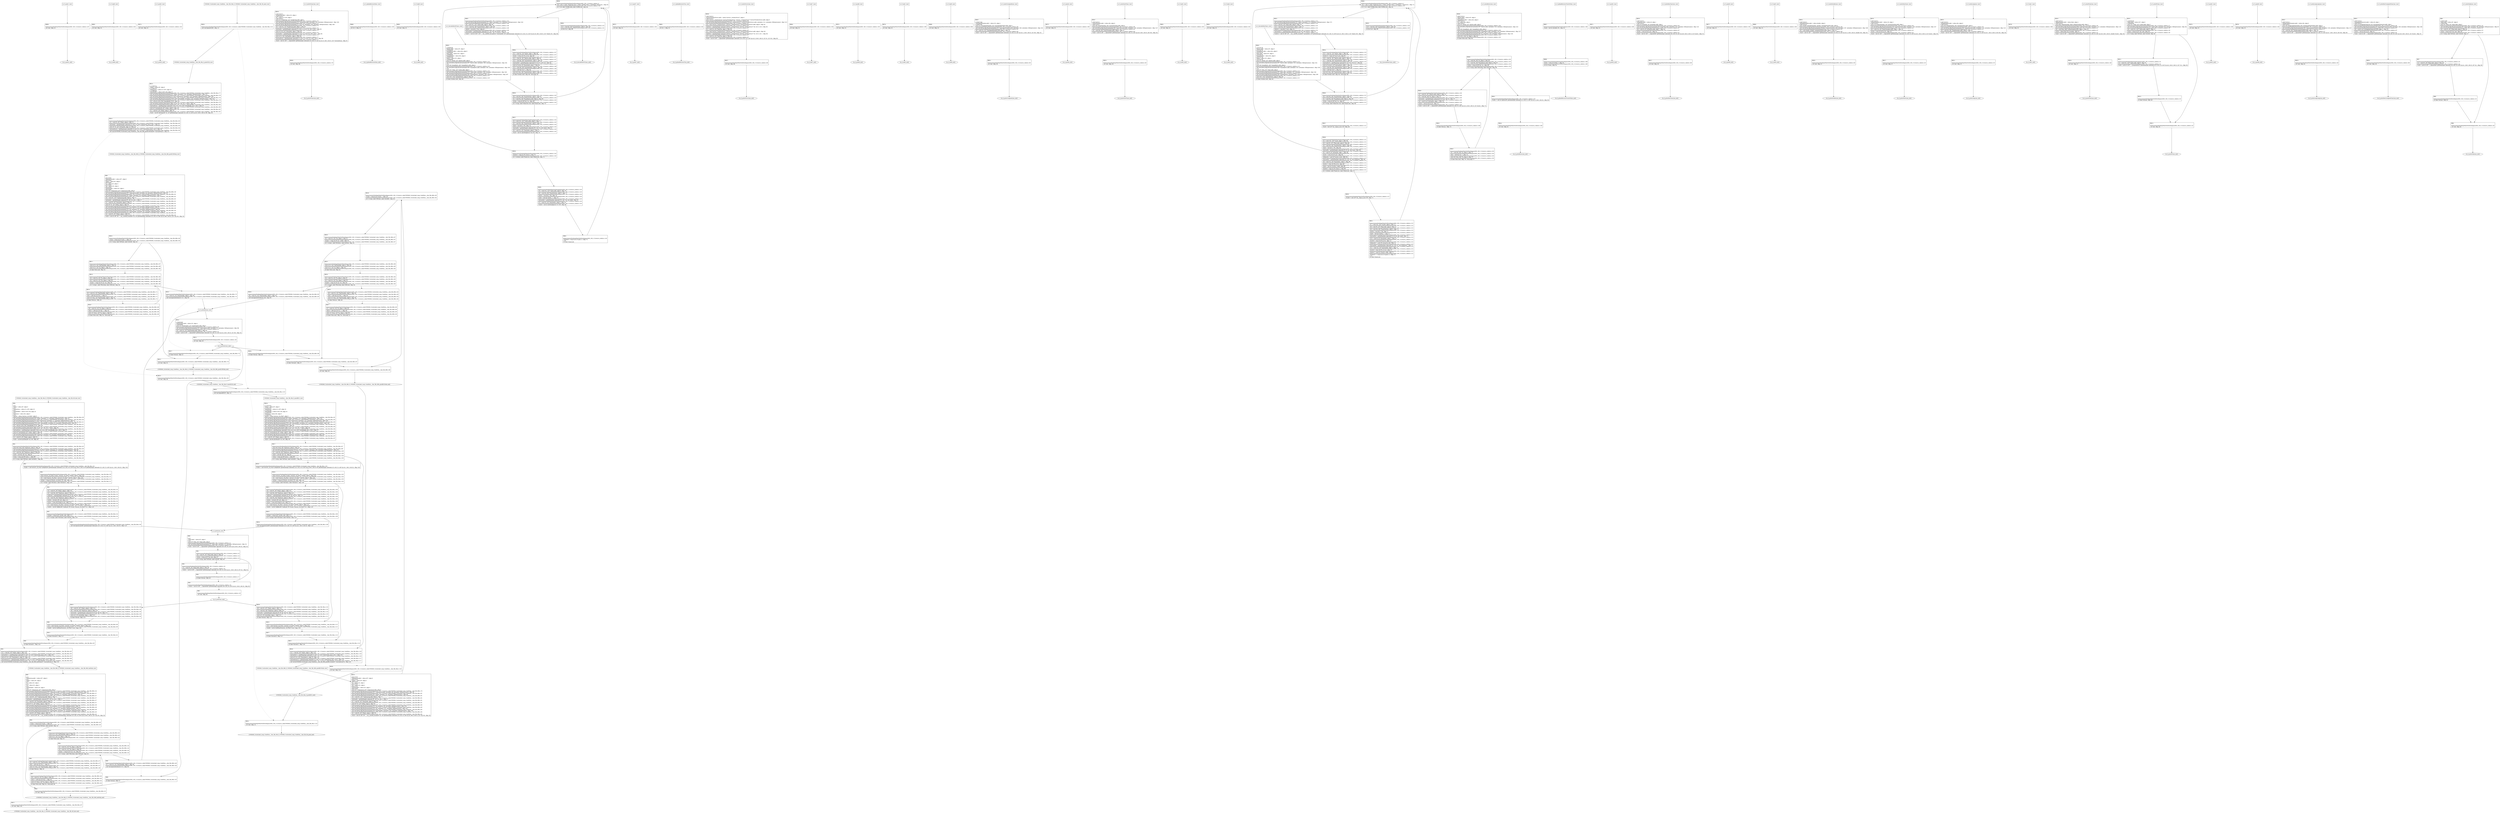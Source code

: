 digraph "icfg graph" {
BBio_ll_good1_end [label="{io_ll_good1_end}"];
BBio_ll_bad6_end [label="{io_ll_bad6_end}"];
BBio_ll_good5_end [label="{io_ll_good5_end}"];
BBCWE606_Unchecked_Loop_Condition__char_file_66a_ll_CWE606_Unchecked_Loop_Condition__char_file_66_good_end [label="{CWE606_Unchecked_Loop_Condition__char_file_66a_ll_CWE606_Unchecked_Loop_Condition__char_file_66_good_end}"];
BBio_ll_printWcharLine_end [label="{io_ll_printWcharLine_end}"];
BBio_ll_globalReturnsFalse_end [label="{io_ll_globalReturnsFalse_end}"];
BBCWE606_Unchecked_Loop_Condition__char_file_66a_ll_goodG2B_end [label="{CWE606_Unchecked_Loop_Condition__char_file_66a_ll_goodG2B_end}"];
BBio_ll_bad8_end [label="{io_ll_bad8_end}"];
BBio_ll_decodeHexWChars_end [label="{io_ll_decodeHexWChars_end}"];
BBio_ll_good7_end [label="{io_ll_good7_end}"];
BBCWE606_Unchecked_Loop_Condition__char_file_66a_ll_CWE606_Unchecked_Loop_Condition__char_file_66_bad_end [label="{CWE606_Unchecked_Loop_Condition__char_file_66a_ll_CWE606_Unchecked_Loop_Condition__char_file_66_bad_end}"];
BBio_ll_globalReturnsTrue_end [label="{io_ll_globalReturnsTrue_end}"];
BBio_ll_printStructLine_end [label="{io_ll_printStructLine_end}"];
BBio_ll_bad7_end [label="{io_ll_bad7_end}"];
BBio_ll_good6_end [label="{io_ll_good6_end}"];
BBio_ll_bad2_end [label="{io_ll_bad2_end}"];
BBio_ll_bad9_end [label="{io_ll_bad9_end}"];
BBio_ll_printUnsignedLine_end [label="{io_ll_printUnsignedLine_end}"];
BBio_ll_good4_end [label="{io_ll_good4_end}"];
BBio_ll_printSizeTLine_end [label="{io_ll_printSizeTLine_end}"];
BBio_ll_bad5_end [label="{io_ll_bad5_end}"];
BBCWE606_Unchecked_Loop_Condition__char_file_66a_ll_goodB2G_end [label="{CWE606_Unchecked_Loop_Condition__char_file_66a_ll_goodB2G_end}"];
BBio_ll_printLine_end [label="{io_ll_printLine_end}"];
BBCWE606_Unchecked_Loop_Condition__char_file_66b_ll_CWE606_Unchecked_Loop_Condition__char_file_66b_badSink_end [label="{CWE606_Unchecked_Loop_Condition__char_file_66b_ll_CWE606_Unchecked_Loop_Condition__char_file_66b_badSink_end}"];
BBio_ll_bad4_end [label="{io_ll_bad4_end}"];
BBio_ll_decodeHexChars_end [label="{io_ll_decodeHexChars_end}"];
BBio_ll_printBytesLine_end [label="{io_ll_printBytesLine_end}"];
BBio_ll_globalReturnsTrueOrFalse_end [label="{io_ll_globalReturnsTrueOrFalse_end}"];
BBCWE606_Unchecked_Loop_Condition__char_file_66b_ll_CWE606_Unchecked_Loop_Condition__char_file_66b_goodG2BSink_end [label="{CWE606_Unchecked_Loop_Condition__char_file_66b_ll_CWE606_Unchecked_Loop_Condition__char_file_66b_goodG2BSink_end}"];
BBio_ll_good3_end [label="{io_ll_good3_end}"];
BBio_ll_printHexCharLine_end [label="{io_ll_printHexCharLine_end}"];
BBio_ll_good9_end [label="{io_ll_good9_end}"];
BBio_ll_bad3_end [label="{io_ll_bad3_end}"];
BBio_ll_printDoubleLine_end [label="{io_ll_printDoubleLine_end}"];
BBio_ll_printShortLine_end [label="{io_ll_printShortLine_end}"];
BBio_ll_printLongLine_end [label="{io_ll_printLongLine_end}"];
BBio_ll_bad1_end [label="{io_ll_bad1_end}"];
BBio_ll_printFloatLine_end [label="{io_ll_printFloatLine_end}"];
BBCWE606_Unchecked_Loop_Condition__char_file_66b_ll_CWE606_Unchecked_Loop_Condition__char_file_66b_goodB2GSink_end [label="{CWE606_Unchecked_Loop_Condition__char_file_66b_ll_CWE606_Unchecked_Loop_Condition__char_file_66b_goodB2GSink_end}"];
BBio_ll_printWLine_end [label="{io_ll_printWLine_end}"];
BBio_ll_good2_end [label="{io_ll_good2_end}"];
BBio_ll_printIntLine_end [label="{io_ll_printIntLine_end}"];
BBio_ll_good8_end [label="{io_ll_good8_end}"];
BBio_ll_printLongLongLine_end [label="{io_ll_printLongLongLine_end}"];
BBio_ll_printHexUnsignedCharLine_end [label="{io_ll_printHexUnsignedCharLine_end}"];
BBio_ll_printSinkLine_end [label="{io_ll_printSinkLine_end}"];
BBio_ll_good1_start [label="{io_ll_good1_start}", shape=record];
io_ll_good1BB69 [label="{BB69:\l\l/home/raoxue/Desktop/MemVerif/workspace/000_109_112/source_code/io.c:187\l
  ret void, !dbg !52\l
}", shape=record];
BBio_ll_bad6_start [label="{io_ll_bad6_start}", shape=record];
io_ll_bad6BB83 [label="{BB83:\l\l/home/raoxue/Desktop/MemVerif/workspace/000_109_112/source_code/io.c:203\l
  ret void, !dbg !52\l
}", shape=record];
BBio_ll_good5_start [label="{io_ll_good5_start}", shape=record];
io_ll_good5BB73 [label="{BB73:\l\l/home/raoxue/Desktop/MemVerif/workspace/000_109_112/source_code/io.c:191\l
  ret void, !dbg !52\l
}", shape=record];
BBCWE606_Unchecked_Loop_Condition__char_file_66a_ll_CWE606_Unchecked_Loop_Condition__char_file_66_good_start [label="{CWE606_Unchecked_Loop_Condition__char_file_66a_ll_CWE606_Unchecked_Loop_Condition__char_file_66_good_start}", shape=record];
CWE606_Unchecked_Loop_Condition__char_file_66a_ll_CWE606_Unchecked_Loop_Condition__char_file_66_goodBB29 [label="{BB29:\l\l/home/raoxue/Desktop/MemVerif/workspace/000_109_112/source_code/CWE606_Unchecked_Loop_Condition__char_file_66a.c:122\l
  call void @goodG2B(), !dbg !13\l
}", shape=record];
CWE606_Unchecked_Loop_Condition__char_file_66a_ll_CWE606_Unchecked_Loop_Condition__char_file_66_goodBB29 [label="{BB29:\l\l/home/raoxue/Desktop/MemVerif/workspace/000_109_112/source_code/CWE606_Unchecked_Loop_Condition__char_file_66a.c:122\l
  call void @goodG2B(), !dbg !13\l
}", shape=record];
CWE606_Unchecked_Loop_Condition__char_file_66a_ll_CWE606_Unchecked_Loop_Condition__char_file_66_goodBB30 [label="{BB30:\l\l/home/raoxue/Desktop/MemVerif/workspace/000_109_112/source_code/CWE606_Unchecked_Loop_Condition__char_file_66a.c:123\l
  call void @goodB2G(), !dbg !14\l
}", shape=record];
CWE606_Unchecked_Loop_Condition__char_file_66a_ll_CWE606_Unchecked_Loop_Condition__char_file_66_goodBB30 [label="{BB30:\l\l/home/raoxue/Desktop/MemVerif/workspace/000_109_112/source_code/CWE606_Unchecked_Loop_Condition__char_file_66a.c:123\l
  call void @goodB2G(), !dbg !14\l
}", shape=record];
CWE606_Unchecked_Loop_Condition__char_file_66a_ll_CWE606_Unchecked_Loop_Condition__char_file_66_goodBB31 [label="{BB31:\l\l/home/raoxue/Desktop/MemVerif/workspace/000_109_112/source_code/CWE606_Unchecked_Loop_Condition__char_file_66a.c:124\l
  ret void, !dbg !15\l
}", shape=record];
BBio_ll_printWcharLine_start [label="{io_ll_printWcharLine_start}", shape=record];
io_ll_printWcharLineBB28 [label="{BB28:\l\l/:2987533312\l
  %wideChar.addr = alloca i32, align 4\l
/:2987533312\l
  %s = alloca [2 x i32], align 4\l
/:2987533312\l
  store i32 %wideChar, i32* %wideChar.addr, align 4\l
/home/raoxue/Desktop/MemVerif/workspace/000_109_112/source_code/io.c:70\l
  call void @llvm.dbg.declare(metadata i32* %wideChar.addr, metadata !162, metadata !DIExpression()), !dbg !163\l
/home/raoxue/Desktop/MemVerif/workspace/000_109_112/source_code/io.c:74\l
  call void @llvm.dbg.declare(metadata [2 x i32]* %s, metadata !164, metadata !DIExpression()), !dbg !168\l
/home/raoxue/Desktop/MemVerif/workspace/000_109_112/source_code/io.c:75\l
  %0 = load i32, i32* %wideChar.addr, align 4, !dbg !61\l
/home/raoxue/Desktop/MemVerif/workspace/000_109_112/source_code/io.c:75\l
  %arrayidx = getelementptr inbounds [2 x i32], [2 x i32]* %s, i64 0, i64 0, !dbg !62\l
/home/raoxue/Desktop/MemVerif/workspace/000_109_112/source_code/io.c:75\l
  store i32 %0, i32* %arrayidx, align 4, !dbg !63\l
/home/raoxue/Desktop/MemVerif/workspace/000_109_112/source_code/io.c:76\l
  %arrayidx1 = getelementptr inbounds [2 x i32], [2 x i32]* %s, i64 0, i64 1, !dbg !64\l
/home/raoxue/Desktop/MemVerif/workspace/000_109_112/source_code/io.c:76\l
  store i32 0, i32* %arrayidx1, align 4, !dbg !65\l
/home/raoxue/Desktop/MemVerif/workspace/000_109_112/source_code/io.c:77\l
  %arraydecay = getelementptr inbounds [2 x i32], [2 x i32]* %s, i64 0, i64 0, !dbg !66\l
/home/raoxue/Desktop/MemVerif/workspace/000_109_112/source_code/io.c:77\l
  %call = call i32 (i8*, ...) @printf(i8* getelementptr inbounds ([5 x i8], [5 x i8]* @.str.10, i64 0, i64 0), i32* %arraydecay), !dbg !67\l
}", shape=record];
io_ll_printWcharLineBB28 [label="{BB28:\l\l/:2987533312\l
  %wideChar.addr = alloca i32, align 4\l
/:2987533312\l
  %s = alloca [2 x i32], align 4\l
/:2987533312\l
  store i32 %wideChar, i32* %wideChar.addr, align 4\l
/home/raoxue/Desktop/MemVerif/workspace/000_109_112/source_code/io.c:70\l
  call void @llvm.dbg.declare(metadata i32* %wideChar.addr, metadata !162, metadata !DIExpression()), !dbg !163\l
/home/raoxue/Desktop/MemVerif/workspace/000_109_112/source_code/io.c:74\l
  call void @llvm.dbg.declare(metadata [2 x i32]* %s, metadata !164, metadata !DIExpression()), !dbg !168\l
/home/raoxue/Desktop/MemVerif/workspace/000_109_112/source_code/io.c:75\l
  %0 = load i32, i32* %wideChar.addr, align 4, !dbg !61\l
/home/raoxue/Desktop/MemVerif/workspace/000_109_112/source_code/io.c:75\l
  %arrayidx = getelementptr inbounds [2 x i32], [2 x i32]* %s, i64 0, i64 0, !dbg !62\l
/home/raoxue/Desktop/MemVerif/workspace/000_109_112/source_code/io.c:75\l
  store i32 %0, i32* %arrayidx, align 4, !dbg !63\l
/home/raoxue/Desktop/MemVerif/workspace/000_109_112/source_code/io.c:76\l
  %arrayidx1 = getelementptr inbounds [2 x i32], [2 x i32]* %s, i64 0, i64 1, !dbg !64\l
/home/raoxue/Desktop/MemVerif/workspace/000_109_112/source_code/io.c:76\l
  store i32 0, i32* %arrayidx1, align 4, !dbg !65\l
/home/raoxue/Desktop/MemVerif/workspace/000_109_112/source_code/io.c:77\l
  %arraydecay = getelementptr inbounds [2 x i32], [2 x i32]* %s, i64 0, i64 0, !dbg !66\l
/home/raoxue/Desktop/MemVerif/workspace/000_109_112/source_code/io.c:77\l
  %call = call i32 (i8*, ...) @printf(i8* getelementptr inbounds ([5 x i8], [5 x i8]* @.str.10, i64 0, i64 0), i32* %arraydecay), !dbg !67\l
}", shape=record];
io_ll_printWcharLineBB29 [label="{BB29:\l\l/home/raoxue/Desktop/MemVerif/workspace/000_109_112/source_code/io.c:78\l
  ret void, !dbg !68\l
}", shape=record];
BBio_ll_globalReturnsFalse_start [label="{io_ll_globalReturnsFalse_start}", shape=record];
io_ll_globalReturnsFalseBB66 [label="{BB66:\l\l/home/raoxue/Desktop/MemVerif/workspace/000_109_112/source_code/io.c:163\l
  ret i32 0, !dbg !52\l
}", shape=record];
BBCWE606_Unchecked_Loop_Condition__char_file_66a_ll_goodG2B_start [label="{CWE606_Unchecked_Loop_Condition__char_file_66a_ll_goodG2B_start}", shape=record];
CWE606_Unchecked_Loop_Condition__char_file_66a_ll_goodG2BBB13 [label="{BB13:\l\l/:112596744\l
  %data = alloca i8*, align 8\l
/:112596744\l
  %dataArray = alloca [5 x i8*], align 16\l
/:112596744\l
  %dataBuffer = alloca [100 x i8], align 16\l
/home/raoxue/Desktop/MemVerif/workspace/000_109_112/source_code/CWE606_Unchecked_Loop_Condition__char_file_66a.c:77\l
  call void @llvm.dbg.declare(metadata i8** %data, metadata !136, metadata !DIExpression()), !dbg !137\l
/home/raoxue/Desktop/MemVerif/workspace/000_109_112/source_code/CWE606_Unchecked_Loop_Condition__char_file_66a.c:78\l
  call void @llvm.dbg.declare(metadata [5 x i8*]* %dataArray, metadata !138, metadata !DIExpression()), !dbg !139\l
/home/raoxue/Desktop/MemVerif/workspace/000_109_112/source_code/CWE606_Unchecked_Loop_Condition__char_file_66a.c:79\l
  call void @llvm.dbg.declare(metadata [100 x i8]* %dataBuffer, metadata !140, metadata !DIExpression()), !dbg !141\l
/home/raoxue/Desktop/MemVerif/workspace/000_109_112/source_code/CWE606_Unchecked_Loop_Condition__char_file_66a.c:79\l
  %0 = bitcast [100 x i8]* %dataBuffer to i8*, !dbg !26\l
/home/raoxue/Desktop/MemVerif/workspace/000_109_112/source_code/CWE606_Unchecked_Loop_Condition__char_file_66a.c:79\l
  call void @llvm.memset.p0i8.i64(i8* align 16 %0, i8 0, i64 100, i1 false), !dbg !26\l
/home/raoxue/Desktop/MemVerif/workspace/000_109_112/source_code/CWE606_Unchecked_Loop_Condition__char_file_66a.c:80\l
  %arraydecay = getelementptr inbounds [100 x i8], [100 x i8]* %dataBuffer, i64 0, i64 0, !dbg !27\l
/home/raoxue/Desktop/MemVerif/workspace/000_109_112/source_code/CWE606_Unchecked_Loop_Condition__char_file_66a.c:80\l
  store i8* %arraydecay, i8** %data, align 8, !dbg !28\l
/home/raoxue/Desktop/MemVerif/workspace/000_109_112/source_code/CWE606_Unchecked_Loop_Condition__char_file_66a.c:82\l
  %1 = load i8*, i8** %data, align 8, !dbg !29\l
/home/raoxue/Desktop/MemVerif/workspace/000_109_112/source_code/CWE606_Unchecked_Loop_Condition__char_file_66a.c:82\l
  %call = call i8* @strcpy(i8* %1, i8* getelementptr inbounds ([3 x i8], [3 x i8]* @.str.3, i64 0, i64 0)) #6, !dbg !30\l
}", shape=record];
CWE606_Unchecked_Loop_Condition__char_file_66a_ll_goodG2BBB13 [label="{BB13:\l\l/:112596744\l
  %data = alloca i8*, align 8\l
/:112596744\l
  %dataArray = alloca [5 x i8*], align 16\l
/:112596744\l
  %dataBuffer = alloca [100 x i8], align 16\l
/home/raoxue/Desktop/MemVerif/workspace/000_109_112/source_code/CWE606_Unchecked_Loop_Condition__char_file_66a.c:77\l
  call void @llvm.dbg.declare(metadata i8** %data, metadata !136, metadata !DIExpression()), !dbg !137\l
/home/raoxue/Desktop/MemVerif/workspace/000_109_112/source_code/CWE606_Unchecked_Loop_Condition__char_file_66a.c:78\l
  call void @llvm.dbg.declare(metadata [5 x i8*]* %dataArray, metadata !138, metadata !DIExpression()), !dbg !139\l
/home/raoxue/Desktop/MemVerif/workspace/000_109_112/source_code/CWE606_Unchecked_Loop_Condition__char_file_66a.c:79\l
  call void @llvm.dbg.declare(metadata [100 x i8]* %dataBuffer, metadata !140, metadata !DIExpression()), !dbg !141\l
/home/raoxue/Desktop/MemVerif/workspace/000_109_112/source_code/CWE606_Unchecked_Loop_Condition__char_file_66a.c:79\l
  %0 = bitcast [100 x i8]* %dataBuffer to i8*, !dbg !26\l
/home/raoxue/Desktop/MemVerif/workspace/000_109_112/source_code/CWE606_Unchecked_Loop_Condition__char_file_66a.c:79\l
  call void @llvm.memset.p0i8.i64(i8* align 16 %0, i8 0, i64 100, i1 false), !dbg !26\l
/home/raoxue/Desktop/MemVerif/workspace/000_109_112/source_code/CWE606_Unchecked_Loop_Condition__char_file_66a.c:80\l
  %arraydecay = getelementptr inbounds [100 x i8], [100 x i8]* %dataBuffer, i64 0, i64 0, !dbg !27\l
/home/raoxue/Desktop/MemVerif/workspace/000_109_112/source_code/CWE606_Unchecked_Loop_Condition__char_file_66a.c:80\l
  store i8* %arraydecay, i8** %data, align 8, !dbg !28\l
/home/raoxue/Desktop/MemVerif/workspace/000_109_112/source_code/CWE606_Unchecked_Loop_Condition__char_file_66a.c:82\l
  %1 = load i8*, i8** %data, align 8, !dbg !29\l
/home/raoxue/Desktop/MemVerif/workspace/000_109_112/source_code/CWE606_Unchecked_Loop_Condition__char_file_66a.c:82\l
  %call = call i8* @strcpy(i8* %1, i8* getelementptr inbounds ([3 x i8], [3 x i8]* @.str.3, i64 0, i64 0)) #6, !dbg !30\l
}", shape=record];
CWE606_Unchecked_Loop_Condition__char_file_66a_ll_goodG2BBB14 [label="{BB14:\l\l/home/raoxue/Desktop/MemVerif/workspace/000_109_112/source_code/CWE606_Unchecked_Loop_Condition__char_file_66a.c:83\l
  %2 = load i8*, i8** %data, align 8, !dbg !31\l
/home/raoxue/Desktop/MemVerif/workspace/000_109_112/source_code/CWE606_Unchecked_Loop_Condition__char_file_66a.c:83\l
  %arrayidx = getelementptr inbounds [5 x i8*], [5 x i8*]* %dataArray, i64 0, i64 2, !dbg !32\l
/home/raoxue/Desktop/MemVerif/workspace/000_109_112/source_code/CWE606_Unchecked_Loop_Condition__char_file_66a.c:83\l
  store i8* %2, i8** %arrayidx, align 16, !dbg !33\l
/home/raoxue/Desktop/MemVerif/workspace/000_109_112/source_code/CWE606_Unchecked_Loop_Condition__char_file_66a.c:84\l
  %arraydecay1 = getelementptr inbounds [5 x i8*], [5 x i8*]* %dataArray, i64 0, i64 0, !dbg !34\l
/home/raoxue/Desktop/MemVerif/workspace/000_109_112/source_code/CWE606_Unchecked_Loop_Condition__char_file_66a.c:84\l
  call void @CWE606_Unchecked_Loop_Condition__char_file_66b_goodG2BSink(i8** %arraydecay1), !dbg !35\l
}", shape=record];
CWE606_Unchecked_Loop_Condition__char_file_66a_ll_goodG2BBB14 [label="{BB14:\l\l/home/raoxue/Desktop/MemVerif/workspace/000_109_112/source_code/CWE606_Unchecked_Loop_Condition__char_file_66a.c:83\l
  %2 = load i8*, i8** %data, align 8, !dbg !31\l
/home/raoxue/Desktop/MemVerif/workspace/000_109_112/source_code/CWE606_Unchecked_Loop_Condition__char_file_66a.c:83\l
  %arrayidx = getelementptr inbounds [5 x i8*], [5 x i8*]* %dataArray, i64 0, i64 2, !dbg !32\l
/home/raoxue/Desktop/MemVerif/workspace/000_109_112/source_code/CWE606_Unchecked_Loop_Condition__char_file_66a.c:83\l
  store i8* %2, i8** %arrayidx, align 16, !dbg !33\l
/home/raoxue/Desktop/MemVerif/workspace/000_109_112/source_code/CWE606_Unchecked_Loop_Condition__char_file_66a.c:84\l
  %arraydecay1 = getelementptr inbounds [5 x i8*], [5 x i8*]* %dataArray, i64 0, i64 0, !dbg !34\l
/home/raoxue/Desktop/MemVerif/workspace/000_109_112/source_code/CWE606_Unchecked_Loop_Condition__char_file_66a.c:84\l
  call void @CWE606_Unchecked_Loop_Condition__char_file_66b_goodG2BSink(i8** %arraydecay1), !dbg !35\l
}", shape=record];
CWE606_Unchecked_Loop_Condition__char_file_66a_ll_goodG2BBB15 [label="{BB15:\l\l/home/raoxue/Desktop/MemVerif/workspace/000_109_112/source_code/CWE606_Unchecked_Loop_Condition__char_file_66a.c:85\l
  ret void, !dbg !36\l
}", shape=record];
BBio_ll_bad8_start [label="{io_ll_bad8_start}", shape=record];
io_ll_bad8BB85 [label="{BB85:\l\l/home/raoxue/Desktop/MemVerif/workspace/000_109_112/source_code/io.c:205\l
  ret void, !dbg !52\l
}", shape=record];
BBio_ll_decodeHexWChars_start [label="{io_ll_decodeHexWChars_start}", shape=record];
io_ll_decodeHexWCharsBB55 [label="{BB55:\l\l/:100686408\l
  %bytes.addr = alloca i8*, align 8\l
/:100686408\l
  %numBytes.addr = alloca i64, align 8\l
/:100686408\l
  %hex.addr = alloca i32*, align 8\l
/:100686408\l
  %numWritten = alloca i64, align 8\l
/:100686408\l
  %byte = alloca i32, align 4\l
/:100686408\l
  store i8* %bytes, i8** %bytes.addr, align 8\l
/home/raoxue/Desktop/MemVerif/workspace/000_109_112/source_code/io.c:135\l
  call void @llvm.dbg.declare(metadata i8** %bytes.addr, metadata !290, metadata !DIExpression()), !dbg !291\l
/:135\l
  store i64 %numBytes, i64* %numBytes.addr, align 8\l
/home/raoxue/Desktop/MemVerif/workspace/000_109_112/source_code/io.c:135\l
  call void @llvm.dbg.declare(metadata i64* %numBytes.addr, metadata !292, metadata !DIExpression()), !dbg !293\l
/:135\l
  store i32* %hex, i32** %hex.addr, align 8\l
/home/raoxue/Desktop/MemVerif/workspace/000_109_112/source_code/io.c:135\l
  call void @llvm.dbg.declare(metadata i32** %hex.addr, metadata !294, metadata !DIExpression()), !dbg !295\l
/home/raoxue/Desktop/MemVerif/workspace/000_109_112/source_code/io.c:137\l
  call void @llvm.dbg.declare(metadata i64* %numWritten, metadata !296, metadata !DIExpression()), !dbg !297\l
/home/raoxue/Desktop/MemVerif/workspace/000_109_112/source_code/io.c:137\l
  store i64 0, i64* %numWritten, align 8, !dbg !65\l
/home/raoxue/Desktop/MemVerif/workspace/000_109_112/source_code/io.c:143\l
  br label %while.cond, !dbg !66\l
}", shape=record];
io_ll_decodeHexWCharsBB56 [label="{BB56:\l\l/home/raoxue/Desktop/MemVerif/workspace/000_109_112/source_code/io.c:143\l
  %0 = load i64, i64* %numWritten, align 8, !dbg !67\l
/home/raoxue/Desktop/MemVerif/workspace/000_109_112/source_code/io.c:143\l
  %1 = load i64, i64* %numBytes.addr, align 8, !dbg !68\l
/home/raoxue/Desktop/MemVerif/workspace/000_109_112/source_code/io.c:143\l
  %cmp = icmp ult i64 %0, %1, !dbg !69\l
/home/raoxue/Desktop/MemVerif/workspace/000_109_112/source_code/io.c:143\l
  br i1 %cmp, label %land.lhs.true, label %land.end, !dbg !70\l
}", shape=record];
io_ll_decodeHexWCharsBB57 [label="{BB57:\l\l/home/raoxue/Desktop/MemVerif/workspace/000_109_112/source_code/io.c:143\l
  %2 = load i32*, i32** %hex.addr, align 8, !dbg !71\l
/home/raoxue/Desktop/MemVerif/workspace/000_109_112/source_code/io.c:143\l
  %3 = load i64, i64* %numWritten, align 8, !dbg !72\l
/home/raoxue/Desktop/MemVerif/workspace/000_109_112/source_code/io.c:143\l
  %mul = mul i64 2, %3, !dbg !73\l
/home/raoxue/Desktop/MemVerif/workspace/000_109_112/source_code/io.c:143\l
  %arrayidx = getelementptr inbounds i32, i32* %2, i64 %mul, !dbg !71\l
/home/raoxue/Desktop/MemVerif/workspace/000_109_112/source_code/io.c:143\l
  %4 = load i32, i32* %arrayidx, align 4, !dbg !71\l
/home/raoxue/Desktop/MemVerif/workspace/000_109_112/source_code/io.c:143\l
  %call = call i32 @iswxdigit(i32 %4) #5, !dbg !74\l
}", shape=record];
io_ll_decodeHexWCharsBB57 [label="{BB57:\l\l/home/raoxue/Desktop/MemVerif/workspace/000_109_112/source_code/io.c:143\l
  %2 = load i32*, i32** %hex.addr, align 8, !dbg !71\l
/home/raoxue/Desktop/MemVerif/workspace/000_109_112/source_code/io.c:143\l
  %3 = load i64, i64* %numWritten, align 8, !dbg !72\l
/home/raoxue/Desktop/MemVerif/workspace/000_109_112/source_code/io.c:143\l
  %mul = mul i64 2, %3, !dbg !73\l
/home/raoxue/Desktop/MemVerif/workspace/000_109_112/source_code/io.c:143\l
  %arrayidx = getelementptr inbounds i32, i32* %2, i64 %mul, !dbg !71\l
/home/raoxue/Desktop/MemVerif/workspace/000_109_112/source_code/io.c:143\l
  %4 = load i32, i32* %arrayidx, align 4, !dbg !71\l
/home/raoxue/Desktop/MemVerif/workspace/000_109_112/source_code/io.c:143\l
  %call = call i32 @iswxdigit(i32 %4) #5, !dbg !74\l
}", shape=record];
io_ll_decodeHexWCharsBB59 [label="{BB59:\l\l/home/raoxue/Desktop/MemVerif/workspace/000_109_112/source_code/io.c:143\l
  %tobool = icmp ne i32 %call, 0, !dbg !74\l
/home/raoxue/Desktop/MemVerif/workspace/000_109_112/source_code/io.c:143\l
  br i1 %tobool, label %land.rhs, label %land.end, !dbg !75\l
}", shape=record];
io_ll_decodeHexWCharsBB60 [label="{BB60:\l\l/home/raoxue/Desktop/MemVerif/workspace/000_109_112/source_code/io.c:143\l
  %5 = load i32*, i32** %hex.addr, align 8, !dbg !76\l
/home/raoxue/Desktop/MemVerif/workspace/000_109_112/source_code/io.c:143\l
  %6 = load i64, i64* %numWritten, align 8, !dbg !77\l
/home/raoxue/Desktop/MemVerif/workspace/000_109_112/source_code/io.c:143\l
  %mul1 = mul i64 2, %6, !dbg !78\l
/home/raoxue/Desktop/MemVerif/workspace/000_109_112/source_code/io.c:143\l
  %add = add i64 %mul1, 1, !dbg !79\l
/home/raoxue/Desktop/MemVerif/workspace/000_109_112/source_code/io.c:143\l
  %arrayidx2 = getelementptr inbounds i32, i32* %5, i64 %add, !dbg !76\l
/home/raoxue/Desktop/MemVerif/workspace/000_109_112/source_code/io.c:143\l
  %7 = load i32, i32* %arrayidx2, align 4, !dbg !76\l
/home/raoxue/Desktop/MemVerif/workspace/000_109_112/source_code/io.c:143\l
  %call3 = call i32 @iswxdigit(i32 %7) #5, !dbg !80\l
}", shape=record];
io_ll_decodeHexWCharsBB60 [label="{BB60:\l\l/home/raoxue/Desktop/MemVerif/workspace/000_109_112/source_code/io.c:143\l
  %5 = load i32*, i32** %hex.addr, align 8, !dbg !76\l
/home/raoxue/Desktop/MemVerif/workspace/000_109_112/source_code/io.c:143\l
  %6 = load i64, i64* %numWritten, align 8, !dbg !77\l
/home/raoxue/Desktop/MemVerif/workspace/000_109_112/source_code/io.c:143\l
  %mul1 = mul i64 2, %6, !dbg !78\l
/home/raoxue/Desktop/MemVerif/workspace/000_109_112/source_code/io.c:143\l
  %add = add i64 %mul1, 1, !dbg !79\l
/home/raoxue/Desktop/MemVerif/workspace/000_109_112/source_code/io.c:143\l
  %arrayidx2 = getelementptr inbounds i32, i32* %5, i64 %add, !dbg !76\l
/home/raoxue/Desktop/MemVerif/workspace/000_109_112/source_code/io.c:143\l
  %7 = load i32, i32* %arrayidx2, align 4, !dbg !76\l
/home/raoxue/Desktop/MemVerif/workspace/000_109_112/source_code/io.c:143\l
  %call3 = call i32 @iswxdigit(i32 %7) #5, !dbg !80\l
}", shape=record];
io_ll_decodeHexWCharsBB61 [label="{BB61:\l\l/home/raoxue/Desktop/MemVerif/workspace/000_109_112/source_code/io.c:143\l
  %tobool4 = icmp ne i32 %call3, 0, !dbg !75\l
/:143\l
  br label %land.end\l
}", shape=record];
io_ll_decodeHexWCharsBB58 [label="{BB58:\l\l/home/raoxue/Desktop/MemVerif/workspace/000_109_112/source_code/io.c:0\l
  %8 = phi i1 [ false, %land.lhs.true ], [ false, %while.cond ], [ %tobool4, %land.rhs ], !dbg !81\l
/home/raoxue/Desktop/MemVerif/workspace/000_109_112/source_code/io.c:143\l
  br i1 %8, label %while.body, label %while.end, !dbg !66\l
}", shape=record];
io_ll_decodeHexWCharsBB62 [label="{BB62:\l\l/home/raoxue/Desktop/MemVerif/workspace/000_109_112/source_code/io.c:145\l
  call void @llvm.dbg.declare(metadata i32* %byte, metadata !314, metadata !DIExpression()), !dbg !316\l
/home/raoxue/Desktop/MemVerif/workspace/000_109_112/source_code/io.c:146\l
  %9 = load i32*, i32** %hex.addr, align 8, !dbg !85\l
/home/raoxue/Desktop/MemVerif/workspace/000_109_112/source_code/io.c:146\l
  %10 = load i64, i64* %numWritten, align 8, !dbg !86\l
/home/raoxue/Desktop/MemVerif/workspace/000_109_112/source_code/io.c:146\l
  %mul5 = mul i64 2, %10, !dbg !87\l
/home/raoxue/Desktop/MemVerif/workspace/000_109_112/source_code/io.c:146\l
  %arrayidx6 = getelementptr inbounds i32, i32* %9, i64 %mul5, !dbg !85\l
/home/raoxue/Desktop/MemVerif/workspace/000_109_112/source_code/io.c:146\l
  %call7 = call i32 (i32*, i32*, ...) @__isoc99_swscanf(i32* %arrayidx6, i32* getelementptr inbounds ([5 x i32], [5 x i32]* @.str.16, i64 0, i64 0), i32* %byte) #5, !dbg !88\l
}", shape=record];
io_ll_decodeHexWCharsBB62 [label="{BB62:\l\l/home/raoxue/Desktop/MemVerif/workspace/000_109_112/source_code/io.c:145\l
  call void @llvm.dbg.declare(metadata i32* %byte, metadata !314, metadata !DIExpression()), !dbg !316\l
/home/raoxue/Desktop/MemVerif/workspace/000_109_112/source_code/io.c:146\l
  %9 = load i32*, i32** %hex.addr, align 8, !dbg !85\l
/home/raoxue/Desktop/MemVerif/workspace/000_109_112/source_code/io.c:146\l
  %10 = load i64, i64* %numWritten, align 8, !dbg !86\l
/home/raoxue/Desktop/MemVerif/workspace/000_109_112/source_code/io.c:146\l
  %mul5 = mul i64 2, %10, !dbg !87\l
/home/raoxue/Desktop/MemVerif/workspace/000_109_112/source_code/io.c:146\l
  %arrayidx6 = getelementptr inbounds i32, i32* %9, i64 %mul5, !dbg !85\l
/home/raoxue/Desktop/MemVerif/workspace/000_109_112/source_code/io.c:146\l
  %call7 = call i32 (i32*, i32*, ...) @__isoc99_swscanf(i32* %arrayidx6, i32* getelementptr inbounds ([5 x i32], [5 x i32]* @.str.16, i64 0, i64 0), i32* %byte) #5, !dbg !88\l
}", shape=record];
io_ll_decodeHexWCharsBB64 [label="{BB64:\l\l/home/raoxue/Desktop/MemVerif/workspace/000_109_112/source_code/io.c:147\l
  %11 = load i32, i32* %byte, align 4, !dbg !89\l
/home/raoxue/Desktop/MemVerif/workspace/000_109_112/source_code/io.c:147\l
  %conv = trunc i32 %11 to i8, !dbg !90\l
/home/raoxue/Desktop/MemVerif/workspace/000_109_112/source_code/io.c:147\l
  %12 = load i8*, i8** %bytes.addr, align 8, !dbg !91\l
/home/raoxue/Desktop/MemVerif/workspace/000_109_112/source_code/io.c:147\l
  %13 = load i64, i64* %numWritten, align 8, !dbg !92\l
/home/raoxue/Desktop/MemVerif/workspace/000_109_112/source_code/io.c:147\l
  %arrayidx8 = getelementptr inbounds i8, i8* %12, i64 %13, !dbg !91\l
/home/raoxue/Desktop/MemVerif/workspace/000_109_112/source_code/io.c:147\l
  store i8 %conv, i8* %arrayidx8, align 1, !dbg !93\l
/home/raoxue/Desktop/MemVerif/workspace/000_109_112/source_code/io.c:148\l
  %14 = load i64, i64* %numWritten, align 8, !dbg !94\l
/home/raoxue/Desktop/MemVerif/workspace/000_109_112/source_code/io.c:148\l
  %inc = add i64 %14, 1, !dbg !94\l
/home/raoxue/Desktop/MemVerif/workspace/000_109_112/source_code/io.c:148\l
  store i64 %inc, i64* %numWritten, align 8, !dbg !94\l
/home/raoxue/Desktop/MemVerif/workspace/000_109_112/source_code/io.c:143\l
  br label %while.cond, !dbg !66, !llvm.loop !95\l
}", shape=record];
io_ll_decodeHexWCharsBB63 [label="{BB63:\l\l/home/raoxue/Desktop/MemVerif/workspace/000_109_112/source_code/io.c:151\l
  %15 = load i64, i64* %numWritten, align 8, !dbg !98\l
/home/raoxue/Desktop/MemVerif/workspace/000_109_112/source_code/io.c:151\l
  ret i64 %15, !dbg !99\l
}", shape=record];
BBio_ll_good7_start [label="{io_ll_good7_start}", shape=record];
io_ll_good7BB75 [label="{BB75:\l\l/home/raoxue/Desktop/MemVerif/workspace/000_109_112/source_code/io.c:193\l
  ret void, !dbg !52\l
}", shape=record];
BBCWE606_Unchecked_Loop_Condition__char_file_66a_ll_CWE606_Unchecked_Loop_Condition__char_file_66_bad_start [label="{CWE606_Unchecked_Loop_Condition__char_file_66a_ll_CWE606_Unchecked_Loop_Condition__char_file_66_bad_start}", shape=record];
CWE606_Unchecked_Loop_Condition__char_file_66a_ll_CWE606_Unchecked_Loop_Condition__char_file_66_badBB0 [label="{BB0:\l\l/:415\l
  %data = alloca i8*, align 8\l
/:415\l
  %dataArray = alloca [5 x i8*], align 16\l
/:415\l
  %dataBuffer = alloca [100 x i8], align 16\l
/:415\l
  %dataLen = alloca i64, align 8\l
/:415\l
  %pFile = alloca %struct._IO_FILE*, align 8\l
/home/raoxue/Desktop/MemVerif/workspace/000_109_112/source_code/CWE606_Unchecked_Loop_Condition__char_file_66a.c:39\l
  call void @llvm.dbg.declare(metadata i8** %data, metadata !13, metadata !DIExpression()), !dbg !16\l
/home/raoxue/Desktop/MemVerif/workspace/000_109_112/source_code/CWE606_Unchecked_Loop_Condition__char_file_66a.c:40\l
  call void @llvm.dbg.declare(metadata [5 x i8*]* %dataArray, metadata !17, metadata !DIExpression()), !dbg !21\l
/home/raoxue/Desktop/MemVerif/workspace/000_109_112/source_code/CWE606_Unchecked_Loop_Condition__char_file_66a.c:41\l
  call void @llvm.dbg.declare(metadata [100 x i8]* %dataBuffer, metadata !22, metadata !DIExpression()), !dbg !26\l
/home/raoxue/Desktop/MemVerif/workspace/000_109_112/source_code/CWE606_Unchecked_Loop_Condition__char_file_66a.c:41\l
  %0 = bitcast [100 x i8]* %dataBuffer to i8*, !dbg !26\l
/home/raoxue/Desktop/MemVerif/workspace/000_109_112/source_code/CWE606_Unchecked_Loop_Condition__char_file_66a.c:41\l
  call void @llvm.memset.p0i8.i64(i8* align 16 %0, i8 0, i64 100, i1 false), !dbg !26\l
/home/raoxue/Desktop/MemVerif/workspace/000_109_112/source_code/CWE606_Unchecked_Loop_Condition__char_file_66a.c:42\l
  %arraydecay = getelementptr inbounds [100 x i8], [100 x i8]* %dataBuffer, i64 0, i64 0, !dbg !27\l
/home/raoxue/Desktop/MemVerif/workspace/000_109_112/source_code/CWE606_Unchecked_Loop_Condition__char_file_66a.c:42\l
  store i8* %arraydecay, i8** %data, align 8, !dbg !28\l
/home/raoxue/Desktop/MemVerif/workspace/000_109_112/source_code/CWE606_Unchecked_Loop_Condition__char_file_66a.c:45\l
  call void @llvm.dbg.declare(metadata i64* %dataLen, metadata !29, metadata !DIExpression()), !dbg !34\l
/home/raoxue/Desktop/MemVerif/workspace/000_109_112/source_code/CWE606_Unchecked_Loop_Condition__char_file_66a.c:45\l
  %1 = load i8*, i8** %data, align 8, !dbg !35\l
/home/raoxue/Desktop/MemVerif/workspace/000_109_112/source_code/CWE606_Unchecked_Loop_Condition__char_file_66a.c:45\l
  %call = call i64 @strlen(i8* %1) #6, !dbg !36\l
}", shape=record];
CWE606_Unchecked_Loop_Condition__char_file_66a_ll_CWE606_Unchecked_Loop_Condition__char_file_66_badBB0 [label="{BB0:\l\l/:415\l
  %data = alloca i8*, align 8\l
/:415\l
  %dataArray = alloca [5 x i8*], align 16\l
/:415\l
  %dataBuffer = alloca [100 x i8], align 16\l
/:415\l
  %dataLen = alloca i64, align 8\l
/:415\l
  %pFile = alloca %struct._IO_FILE*, align 8\l
/home/raoxue/Desktop/MemVerif/workspace/000_109_112/source_code/CWE606_Unchecked_Loop_Condition__char_file_66a.c:39\l
  call void @llvm.dbg.declare(metadata i8** %data, metadata !13, metadata !DIExpression()), !dbg !16\l
/home/raoxue/Desktop/MemVerif/workspace/000_109_112/source_code/CWE606_Unchecked_Loop_Condition__char_file_66a.c:40\l
  call void @llvm.dbg.declare(metadata [5 x i8*]* %dataArray, metadata !17, metadata !DIExpression()), !dbg !21\l
/home/raoxue/Desktop/MemVerif/workspace/000_109_112/source_code/CWE606_Unchecked_Loop_Condition__char_file_66a.c:41\l
  call void @llvm.dbg.declare(metadata [100 x i8]* %dataBuffer, metadata !22, metadata !DIExpression()), !dbg !26\l
/home/raoxue/Desktop/MemVerif/workspace/000_109_112/source_code/CWE606_Unchecked_Loop_Condition__char_file_66a.c:41\l
  %0 = bitcast [100 x i8]* %dataBuffer to i8*, !dbg !26\l
/home/raoxue/Desktop/MemVerif/workspace/000_109_112/source_code/CWE606_Unchecked_Loop_Condition__char_file_66a.c:41\l
  call void @llvm.memset.p0i8.i64(i8* align 16 %0, i8 0, i64 100, i1 false), !dbg !26\l
/home/raoxue/Desktop/MemVerif/workspace/000_109_112/source_code/CWE606_Unchecked_Loop_Condition__char_file_66a.c:42\l
  %arraydecay = getelementptr inbounds [100 x i8], [100 x i8]* %dataBuffer, i64 0, i64 0, !dbg !27\l
/home/raoxue/Desktop/MemVerif/workspace/000_109_112/source_code/CWE606_Unchecked_Loop_Condition__char_file_66a.c:42\l
  store i8* %arraydecay, i8** %data, align 8, !dbg !28\l
/home/raoxue/Desktop/MemVerif/workspace/000_109_112/source_code/CWE606_Unchecked_Loop_Condition__char_file_66a.c:45\l
  call void @llvm.dbg.declare(metadata i64* %dataLen, metadata !29, metadata !DIExpression()), !dbg !34\l
/home/raoxue/Desktop/MemVerif/workspace/000_109_112/source_code/CWE606_Unchecked_Loop_Condition__char_file_66a.c:45\l
  %1 = load i8*, i8** %data, align 8, !dbg !35\l
/home/raoxue/Desktop/MemVerif/workspace/000_109_112/source_code/CWE606_Unchecked_Loop_Condition__char_file_66a.c:45\l
  %call = call i64 @strlen(i8* %1) #6, !dbg !36\l
}", shape=record];
CWE606_Unchecked_Loop_Condition__char_file_66a_ll_CWE606_Unchecked_Loop_Condition__char_file_66_badBB1 [label="{BB1:\l\l/home/raoxue/Desktop/MemVerif/workspace/000_109_112/source_code/CWE606_Unchecked_Loop_Condition__char_file_66a.c:45\l
  store i64 %call, i64* %dataLen, align 8, !dbg !34\l
/home/raoxue/Desktop/MemVerif/workspace/000_109_112/source_code/CWE606_Unchecked_Loop_Condition__char_file_66a.c:46\l
  call void @llvm.dbg.declare(metadata %struct._IO_FILE** %pFile, metadata !37, metadata !DIExpression()), !dbg !94\l
/home/raoxue/Desktop/MemVerif/workspace/000_109_112/source_code/CWE606_Unchecked_Loop_Condition__char_file_66a.c:48\l
  %2 = load i64, i64* %dataLen, align 8, !dbg !95\l
/home/raoxue/Desktop/MemVerif/workspace/000_109_112/source_code/CWE606_Unchecked_Loop_Condition__char_file_66a.c:48\l
  %sub = sub i64 100, %2, !dbg !97\l
/home/raoxue/Desktop/MemVerif/workspace/000_109_112/source_code/CWE606_Unchecked_Loop_Condition__char_file_66a.c:48\l
  %cmp = icmp ugt i64 %sub, 1, !dbg !98\l
/home/raoxue/Desktop/MemVerif/workspace/000_109_112/source_code/CWE606_Unchecked_Loop_Condition__char_file_66a.c:48\l
  br i1 %cmp, label %if.then, label %if.end11, !dbg !99\l
}", shape=record];
CWE606_Unchecked_Loop_Condition__char_file_66a_ll_CWE606_Unchecked_Loop_Condition__char_file_66_badBB2 [label="{BB2:\l\l/home/raoxue/Desktop/MemVerif/workspace/000_109_112/source_code/CWE606_Unchecked_Loop_Condition__char_file_66a.c:50\l
  %call1 = call %struct._IO_FILE* @fopen(i8* getelementptr inbounds ([14 x i8], [14 x i8]* @.str, i64 0, i64 0), i8* getelementptr inbounds ([2 x i8], [2 x i8]* @.str.1, i64 0, i64 0)), !dbg !100\l
}", shape=record];
CWE606_Unchecked_Loop_Condition__char_file_66a_ll_CWE606_Unchecked_Loop_Condition__char_file_66_badBB2 [label="{BB2:\l\l/home/raoxue/Desktop/MemVerif/workspace/000_109_112/source_code/CWE606_Unchecked_Loop_Condition__char_file_66a.c:50\l
  %call1 = call %struct._IO_FILE* @fopen(i8* getelementptr inbounds ([14 x i8], [14 x i8]* @.str, i64 0, i64 0), i8* getelementptr inbounds ([2 x i8], [2 x i8]* @.str.1, i64 0, i64 0)), !dbg !100\l
}", shape=record];
CWE606_Unchecked_Loop_Condition__char_file_66a_ll_CWE606_Unchecked_Loop_Condition__char_file_66_badBB4 [label="{BB4:\l\l/home/raoxue/Desktop/MemVerif/workspace/000_109_112/source_code/CWE606_Unchecked_Loop_Condition__char_file_66a.c:50\l
  store %struct._IO_FILE* %call1, %struct._IO_FILE** %pFile, align 8, !dbg !102\l
/home/raoxue/Desktop/MemVerif/workspace/000_109_112/source_code/CWE606_Unchecked_Loop_Condition__char_file_66a.c:51\l
  %3 = load %struct._IO_FILE*, %struct._IO_FILE** %pFile, align 8, !dbg !103\l
/home/raoxue/Desktop/MemVerif/workspace/000_109_112/source_code/CWE606_Unchecked_Loop_Condition__char_file_66a.c:51\l
  %cmp2 = icmp ne %struct._IO_FILE* %3, null, !dbg !105\l
/home/raoxue/Desktop/MemVerif/workspace/000_109_112/source_code/CWE606_Unchecked_Loop_Condition__char_file_66a.c:51\l
  br i1 %cmp2, label %if.then3, label %if.end10, !dbg !106\l
}", shape=record];
CWE606_Unchecked_Loop_Condition__char_file_66a_ll_CWE606_Unchecked_Loop_Condition__char_file_66_badBB5 [label="{BB5:\l\l/home/raoxue/Desktop/MemVerif/workspace/000_109_112/source_code/CWE606_Unchecked_Loop_Condition__char_file_66a.c:54\l
  %4 = load i8*, i8** %data, align 8, !dbg !107\l
/home/raoxue/Desktop/MemVerif/workspace/000_109_112/source_code/CWE606_Unchecked_Loop_Condition__char_file_66a.c:54\l
  %5 = load i64, i64* %dataLen, align 8, !dbg !110\l
/home/raoxue/Desktop/MemVerif/workspace/000_109_112/source_code/CWE606_Unchecked_Loop_Condition__char_file_66a.c:54\l
  %add.ptr = getelementptr inbounds i8, i8* %4, i64 %5, !dbg !111\l
/home/raoxue/Desktop/MemVerif/workspace/000_109_112/source_code/CWE606_Unchecked_Loop_Condition__char_file_66a.c:54\l
  %6 = load i64, i64* %dataLen, align 8, !dbg !112\l
/home/raoxue/Desktop/MemVerif/workspace/000_109_112/source_code/CWE606_Unchecked_Loop_Condition__char_file_66a.c:54\l
  %sub4 = sub i64 100, %6, !dbg !113\l
/home/raoxue/Desktop/MemVerif/workspace/000_109_112/source_code/CWE606_Unchecked_Loop_Condition__char_file_66a.c:54\l
  %conv = trunc i64 %sub4 to i32, !dbg !114\l
/home/raoxue/Desktop/MemVerif/workspace/000_109_112/source_code/CWE606_Unchecked_Loop_Condition__char_file_66a.c:54\l
  %7 = load %struct._IO_FILE*, %struct._IO_FILE** %pFile, align 8, !dbg !115\l
/home/raoxue/Desktop/MemVerif/workspace/000_109_112/source_code/CWE606_Unchecked_Loop_Condition__char_file_66a.c:54\l
  %call5 = call i8* @fgets(i8* %add.ptr, i32 %conv, %struct._IO_FILE* %7), !dbg !116\l
}", shape=record];
CWE606_Unchecked_Loop_Condition__char_file_66a_ll_CWE606_Unchecked_Loop_Condition__char_file_66_badBB5 [label="{BB5:\l\l/home/raoxue/Desktop/MemVerif/workspace/000_109_112/source_code/CWE606_Unchecked_Loop_Condition__char_file_66a.c:54\l
  %4 = load i8*, i8** %data, align 8, !dbg !107\l
/home/raoxue/Desktop/MemVerif/workspace/000_109_112/source_code/CWE606_Unchecked_Loop_Condition__char_file_66a.c:54\l
  %5 = load i64, i64* %dataLen, align 8, !dbg !110\l
/home/raoxue/Desktop/MemVerif/workspace/000_109_112/source_code/CWE606_Unchecked_Loop_Condition__char_file_66a.c:54\l
  %add.ptr = getelementptr inbounds i8, i8* %4, i64 %5, !dbg !111\l
/home/raoxue/Desktop/MemVerif/workspace/000_109_112/source_code/CWE606_Unchecked_Loop_Condition__char_file_66a.c:54\l
  %6 = load i64, i64* %dataLen, align 8, !dbg !112\l
/home/raoxue/Desktop/MemVerif/workspace/000_109_112/source_code/CWE606_Unchecked_Loop_Condition__char_file_66a.c:54\l
  %sub4 = sub i64 100, %6, !dbg !113\l
/home/raoxue/Desktop/MemVerif/workspace/000_109_112/source_code/CWE606_Unchecked_Loop_Condition__char_file_66a.c:54\l
  %conv = trunc i64 %sub4 to i32, !dbg !114\l
/home/raoxue/Desktop/MemVerif/workspace/000_109_112/source_code/CWE606_Unchecked_Loop_Condition__char_file_66a.c:54\l
  %7 = load %struct._IO_FILE*, %struct._IO_FILE** %pFile, align 8, !dbg !115\l
/home/raoxue/Desktop/MemVerif/workspace/000_109_112/source_code/CWE606_Unchecked_Loop_Condition__char_file_66a.c:54\l
  %call5 = call i8* @fgets(i8* %add.ptr, i32 %conv, %struct._IO_FILE* %7), !dbg !116\l
}", shape=record];
CWE606_Unchecked_Loop_Condition__char_file_66a_ll_CWE606_Unchecked_Loop_Condition__char_file_66_badBB7 [label="{BB7:\l\l/home/raoxue/Desktop/MemVerif/workspace/000_109_112/source_code/CWE606_Unchecked_Loop_Condition__char_file_66a.c:54\l
  %cmp6 = icmp eq i8* %call5, null, !dbg !117\l
/home/raoxue/Desktop/MemVerif/workspace/000_109_112/source_code/CWE606_Unchecked_Loop_Condition__char_file_66a.c:54\l
  br i1 %cmp6, label %if.then8, label %if.end, !dbg !118\l
}", shape=record];
CWE606_Unchecked_Loop_Condition__char_file_66a_ll_CWE606_Unchecked_Loop_Condition__char_file_66_badBB8 [label="{BB8:\l\l/home/raoxue/Desktop/MemVerif/workspace/000_109_112/source_code/CWE606_Unchecked_Loop_Condition__char_file_66a.c:56\l
  call void @printLine(i8* getelementptr inbounds ([15 x i8], [15 x i8]* @.str.2, i64 0, i64 0)), !dbg !119\l
}", shape=record];
CWE606_Unchecked_Loop_Condition__char_file_66a_ll_CWE606_Unchecked_Loop_Condition__char_file_66_badBB8 [label="{BB8:\l\l/home/raoxue/Desktop/MemVerif/workspace/000_109_112/source_code/CWE606_Unchecked_Loop_Condition__char_file_66a.c:56\l
  call void @printLine(i8* getelementptr inbounds ([15 x i8], [15 x i8]* @.str.2, i64 0, i64 0)), !dbg !119\l
}", shape=record];
CWE606_Unchecked_Loop_Condition__char_file_66a_ll_CWE606_Unchecked_Loop_Condition__char_file_66_badBB10 [label="{BB10:\l\l/home/raoxue/Desktop/MemVerif/workspace/000_109_112/source_code/CWE606_Unchecked_Loop_Condition__char_file_66a.c:58\l
  %8 = load i8*, i8** %data, align 8, !dbg !121\l
/home/raoxue/Desktop/MemVerif/workspace/000_109_112/source_code/CWE606_Unchecked_Loop_Condition__char_file_66a.c:58\l
  %9 = load i64, i64* %dataLen, align 8, !dbg !122\l
/home/raoxue/Desktop/MemVerif/workspace/000_109_112/source_code/CWE606_Unchecked_Loop_Condition__char_file_66a.c:58\l
  %arrayidx = getelementptr inbounds i8, i8* %8, i64 %9, !dbg !121\l
/home/raoxue/Desktop/MemVerif/workspace/000_109_112/source_code/CWE606_Unchecked_Loop_Condition__char_file_66a.c:58\l
  store i8 0, i8* %arrayidx, align 1, !dbg !123\l
/home/raoxue/Desktop/MemVerif/workspace/000_109_112/source_code/CWE606_Unchecked_Loop_Condition__char_file_66a.c:59\l
  br label %if.end, !dbg !124\l
}", shape=record];
CWE606_Unchecked_Loop_Condition__char_file_66a_ll_CWE606_Unchecked_Loop_Condition__char_file_66_badBB9 [label="{BB9:\l\l/home/raoxue/Desktop/MemVerif/workspace/000_109_112/source_code/CWE606_Unchecked_Loop_Condition__char_file_66a.c:60\l
  %10 = load %struct._IO_FILE*, %struct._IO_FILE** %pFile, align 8, !dbg !125\l
/home/raoxue/Desktop/MemVerif/workspace/000_109_112/source_code/CWE606_Unchecked_Loop_Condition__char_file_66a.c:60\l
  %call9 = call i32 @fclose(%struct._IO_FILE* %10), !dbg !126\l
}", shape=record];
CWE606_Unchecked_Loop_Condition__char_file_66a_ll_CWE606_Unchecked_Loop_Condition__char_file_66_badBB9 [label="{BB9:\l\l/home/raoxue/Desktop/MemVerif/workspace/000_109_112/source_code/CWE606_Unchecked_Loop_Condition__char_file_66a.c:60\l
  %10 = load %struct._IO_FILE*, %struct._IO_FILE** %pFile, align 8, !dbg !125\l
/home/raoxue/Desktop/MemVerif/workspace/000_109_112/source_code/CWE606_Unchecked_Loop_Condition__char_file_66a.c:60\l
  %call9 = call i32 @fclose(%struct._IO_FILE* %10), !dbg !126\l
}", shape=record];
CWE606_Unchecked_Loop_Condition__char_file_66a_ll_CWE606_Unchecked_Loop_Condition__char_file_66_badBB11 [label="{BB11:\l\l/home/raoxue/Desktop/MemVerif/workspace/000_109_112/source_code/CWE606_Unchecked_Loop_Condition__char_file_66a.c:61\l
  br label %if.end10, !dbg !127\l
}", shape=record];
CWE606_Unchecked_Loop_Condition__char_file_66a_ll_CWE606_Unchecked_Loop_Condition__char_file_66_badBB6 [label="{BB6:\l\l/home/raoxue/Desktop/MemVerif/workspace/000_109_112/source_code/CWE606_Unchecked_Loop_Condition__char_file_66a.c:62\l
  br label %if.end11, !dbg !128\l
}", shape=record];
CWE606_Unchecked_Loop_Condition__char_file_66a_ll_CWE606_Unchecked_Loop_Condition__char_file_66_badBB3 [label="{BB3:\l\l/home/raoxue/Desktop/MemVerif/workspace/000_109_112/source_code/CWE606_Unchecked_Loop_Condition__char_file_66a.c:65\l
  %11 = load i8*, i8** %data, align 8, !dbg !129\l
/home/raoxue/Desktop/MemVerif/workspace/000_109_112/source_code/CWE606_Unchecked_Loop_Condition__char_file_66a.c:65\l
  %arrayidx12 = getelementptr inbounds [5 x i8*], [5 x i8*]* %dataArray, i64 0, i64 2, !dbg !130\l
/home/raoxue/Desktop/MemVerif/workspace/000_109_112/source_code/CWE606_Unchecked_Loop_Condition__char_file_66a.c:65\l
  store i8* %11, i8** %arrayidx12, align 16, !dbg !131\l
/home/raoxue/Desktop/MemVerif/workspace/000_109_112/source_code/CWE606_Unchecked_Loop_Condition__char_file_66a.c:66\l
  %arraydecay13 = getelementptr inbounds [5 x i8*], [5 x i8*]* %dataArray, i64 0, i64 0, !dbg !132\l
/home/raoxue/Desktop/MemVerif/workspace/000_109_112/source_code/CWE606_Unchecked_Loop_Condition__char_file_66a.c:66\l
  call void @CWE606_Unchecked_Loop_Condition__char_file_66b_badSink(i8** %arraydecay13), !dbg !133\l
}", shape=record];
CWE606_Unchecked_Loop_Condition__char_file_66a_ll_CWE606_Unchecked_Loop_Condition__char_file_66_badBB3 [label="{BB3:\l\l/home/raoxue/Desktop/MemVerif/workspace/000_109_112/source_code/CWE606_Unchecked_Loop_Condition__char_file_66a.c:65\l
  %11 = load i8*, i8** %data, align 8, !dbg !129\l
/home/raoxue/Desktop/MemVerif/workspace/000_109_112/source_code/CWE606_Unchecked_Loop_Condition__char_file_66a.c:65\l
  %arrayidx12 = getelementptr inbounds [5 x i8*], [5 x i8*]* %dataArray, i64 0, i64 2, !dbg !130\l
/home/raoxue/Desktop/MemVerif/workspace/000_109_112/source_code/CWE606_Unchecked_Loop_Condition__char_file_66a.c:65\l
  store i8* %11, i8** %arrayidx12, align 16, !dbg !131\l
/home/raoxue/Desktop/MemVerif/workspace/000_109_112/source_code/CWE606_Unchecked_Loop_Condition__char_file_66a.c:66\l
  %arraydecay13 = getelementptr inbounds [5 x i8*], [5 x i8*]* %dataArray, i64 0, i64 0, !dbg !132\l
/home/raoxue/Desktop/MemVerif/workspace/000_109_112/source_code/CWE606_Unchecked_Loop_Condition__char_file_66a.c:66\l
  call void @CWE606_Unchecked_Loop_Condition__char_file_66b_badSink(i8** %arraydecay13), !dbg !133\l
}", shape=record];
CWE606_Unchecked_Loop_Condition__char_file_66a_ll_CWE606_Unchecked_Loop_Condition__char_file_66_badBB12 [label="{BB12:\l\l/home/raoxue/Desktop/MemVerif/workspace/000_109_112/source_code/CWE606_Unchecked_Loop_Condition__char_file_66a.c:67\l
  ret void, !dbg !134\l
}", shape=record];
BBio_ll_globalReturnsTrue_start [label="{io_ll_globalReturnsTrue_start}", shape=record];
io_ll_globalReturnsTrueBB65 [label="{BB65:\l\l/home/raoxue/Desktop/MemVerif/workspace/000_109_112/source_code/io.c:158\l
  ret i32 1, !dbg !52\l
}", shape=record];
BBio_ll_printStructLine_start [label="{io_ll_printStructLine_start}", shape=record];
io_ll_printStructLineBB36 [label="{BB36:\l\l/:2987533312\l
  %structTwoIntsStruct.addr = alloca %struct._twoIntsStruct*, align 8\l
/:2987533312\l
  store %struct._twoIntsStruct* %structTwoIntsStruct, %struct._twoIntsStruct** %structTwoIntsStruct.addr, align 8\l
/home/raoxue/Desktop/MemVerif/workspace/000_109_112/source_code/io.c:95\l
  call void @llvm.dbg.declare(metadata %struct._twoIntsStruct** %structTwoIntsStruct.addr, metadata !212, metadata !DIExpression()), !dbg !213\l
/home/raoxue/Desktop/MemVerif/workspace/000_109_112/source_code/io.c:97\l
  %0 = load %struct._twoIntsStruct*, %struct._twoIntsStruct** %structTwoIntsStruct.addr, align 8, !dbg !61\l
/home/raoxue/Desktop/MemVerif/workspace/000_109_112/source_code/io.c:97\l
  %intOne = getelementptr inbounds %struct._twoIntsStruct, %struct._twoIntsStruct* %0, i32 0, i32 0, !dbg !62\l
/home/raoxue/Desktop/MemVerif/workspace/000_109_112/source_code/io.c:97\l
  %1 = load i32, i32* %intOne, align 4, !dbg !62\l
/home/raoxue/Desktop/MemVerif/workspace/000_109_112/source_code/io.c:97\l
  %2 = load %struct._twoIntsStruct*, %struct._twoIntsStruct** %structTwoIntsStruct.addr, align 8, !dbg !63\l
/home/raoxue/Desktop/MemVerif/workspace/000_109_112/source_code/io.c:97\l
  %intTwo = getelementptr inbounds %struct._twoIntsStruct, %struct._twoIntsStruct* %2, i32 0, i32 1, !dbg !64\l
/home/raoxue/Desktop/MemVerif/workspace/000_109_112/source_code/io.c:97\l
  %3 = load i32, i32* %intTwo, align 4, !dbg !64\l
/home/raoxue/Desktop/MemVerif/workspace/000_109_112/source_code/io.c:97\l
  %call = call i32 (i8*, ...) @printf(i8* getelementptr inbounds ([10 x i8], [10 x i8]* @.str.13, i64 0, i64 0), i32 %1, i32 %3), !dbg !65\l
}", shape=record];
io_ll_printStructLineBB36 [label="{BB36:\l\l/:2987533312\l
  %structTwoIntsStruct.addr = alloca %struct._twoIntsStruct*, align 8\l
/:2987533312\l
  store %struct._twoIntsStruct* %structTwoIntsStruct, %struct._twoIntsStruct** %structTwoIntsStruct.addr, align 8\l
/home/raoxue/Desktop/MemVerif/workspace/000_109_112/source_code/io.c:95\l
  call void @llvm.dbg.declare(metadata %struct._twoIntsStruct** %structTwoIntsStruct.addr, metadata !212, metadata !DIExpression()), !dbg !213\l
/home/raoxue/Desktop/MemVerif/workspace/000_109_112/source_code/io.c:97\l
  %0 = load %struct._twoIntsStruct*, %struct._twoIntsStruct** %structTwoIntsStruct.addr, align 8, !dbg !61\l
/home/raoxue/Desktop/MemVerif/workspace/000_109_112/source_code/io.c:97\l
  %intOne = getelementptr inbounds %struct._twoIntsStruct, %struct._twoIntsStruct* %0, i32 0, i32 0, !dbg !62\l
/home/raoxue/Desktop/MemVerif/workspace/000_109_112/source_code/io.c:97\l
  %1 = load i32, i32* %intOne, align 4, !dbg !62\l
/home/raoxue/Desktop/MemVerif/workspace/000_109_112/source_code/io.c:97\l
  %2 = load %struct._twoIntsStruct*, %struct._twoIntsStruct** %structTwoIntsStruct.addr, align 8, !dbg !63\l
/home/raoxue/Desktop/MemVerif/workspace/000_109_112/source_code/io.c:97\l
  %intTwo = getelementptr inbounds %struct._twoIntsStruct, %struct._twoIntsStruct* %2, i32 0, i32 1, !dbg !64\l
/home/raoxue/Desktop/MemVerif/workspace/000_109_112/source_code/io.c:97\l
  %3 = load i32, i32* %intTwo, align 4, !dbg !64\l
/home/raoxue/Desktop/MemVerif/workspace/000_109_112/source_code/io.c:97\l
  %call = call i32 (i8*, ...) @printf(i8* getelementptr inbounds ([10 x i8], [10 x i8]* @.str.13, i64 0, i64 0), i32 %1, i32 %3), !dbg !65\l
}", shape=record];
io_ll_printStructLineBB37 [label="{BB37:\l\l/home/raoxue/Desktop/MemVerif/workspace/000_109_112/source_code/io.c:98\l
  ret void, !dbg !66\l
}", shape=record];
BBio_ll_bad7_start [label="{io_ll_bad7_start}", shape=record];
io_ll_bad7BB84 [label="{BB84:\l\l/home/raoxue/Desktop/MemVerif/workspace/000_109_112/source_code/io.c:204\l
  ret void, !dbg !52\l
}", shape=record];
BBio_ll_good6_start [label="{io_ll_good6_start}", shape=record];
io_ll_good6BB74 [label="{BB74:\l\l/home/raoxue/Desktop/MemVerif/workspace/000_109_112/source_code/io.c:192\l
  ret void, !dbg !52\l
}", shape=record];
BBio_ll_bad2_start [label="{io_ll_bad2_start}", shape=record];
io_ll_bad2BB79 [label="{BB79:\l\l/home/raoxue/Desktop/MemVerif/workspace/000_109_112/source_code/io.c:199\l
  ret void, !dbg !52\l
}", shape=record];
BBio_ll_bad9_start [label="{io_ll_bad9_start}", shape=record];
io_ll_bad9BB86 [label="{BB86:\l\l/home/raoxue/Desktop/MemVerif/workspace/000_109_112/source_code/io.c:206\l
  ret void, !dbg !52\l
}", shape=record];
BBio_ll_printUnsignedLine_start [label="{io_ll_printUnsignedLine_start}", shape=record];
io_ll_printUnsignedLineBB30 [label="{BB30:\l\l/:100847448\l
  %unsignedNumber.addr = alloca i32, align 4\l
/:100847448\l
  store i32 %unsignedNumber, i32* %unsignedNumber.addr, align 4\l
/home/raoxue/Desktop/MemVerif/workspace/000_109_112/source_code/io.c:80\l
  call void @llvm.dbg.declare(metadata i32* %unsignedNumber.addr, metadata !180, metadata !DIExpression()), !dbg !181\l
/home/raoxue/Desktop/MemVerif/workspace/000_109_112/source_code/io.c:82\l
  %0 = load i32, i32* %unsignedNumber.addr, align 4, !dbg !54\l
/home/raoxue/Desktop/MemVerif/workspace/000_109_112/source_code/io.c:82\l
  %call = call i32 (i8*, ...) @printf(i8* getelementptr inbounds ([4 x i8], [4 x i8]* @.str.11, i64 0, i64 0), i32 %0), !dbg !55\l
}", shape=record];
io_ll_printUnsignedLineBB30 [label="{BB30:\l\l/:100847448\l
  %unsignedNumber.addr = alloca i32, align 4\l
/:100847448\l
  store i32 %unsignedNumber, i32* %unsignedNumber.addr, align 4\l
/home/raoxue/Desktop/MemVerif/workspace/000_109_112/source_code/io.c:80\l
  call void @llvm.dbg.declare(metadata i32* %unsignedNumber.addr, metadata !180, metadata !DIExpression()), !dbg !181\l
/home/raoxue/Desktop/MemVerif/workspace/000_109_112/source_code/io.c:82\l
  %0 = load i32, i32* %unsignedNumber.addr, align 4, !dbg !54\l
/home/raoxue/Desktop/MemVerif/workspace/000_109_112/source_code/io.c:82\l
  %call = call i32 (i8*, ...) @printf(i8* getelementptr inbounds ([4 x i8], [4 x i8]* @.str.11, i64 0, i64 0), i32 %0), !dbg !55\l
}", shape=record];
io_ll_printUnsignedLineBB31 [label="{BB31:\l\l/home/raoxue/Desktop/MemVerif/workspace/000_109_112/source_code/io.c:83\l
  ret void, !dbg !56\l
}", shape=record];
BBio_ll_good4_start [label="{io_ll_good4_start}", shape=record];
io_ll_good4BB72 [label="{BB72:\l\l/home/raoxue/Desktop/MemVerif/workspace/000_109_112/source_code/io.c:190\l
  ret void, !dbg !52\l
}", shape=record];
BBio_ll_printSizeTLine_start [label="{io_ll_printSizeTLine_start}", shape=record];
io_ll_printSizeTLineBB24 [label="{BB24:\l\l/:2987533312\l
  %sizeTNumber.addr = alloca i64, align 8\l
/:2987533312\l
  store i64 %sizeTNumber, i64* %sizeTNumber.addr, align 8\l
/home/raoxue/Desktop/MemVerif/workspace/000_109_112/source_code/io.c:60\l
  call void @llvm.dbg.declare(metadata i64* %sizeTNumber.addr, metadata !146, metadata !DIExpression()), !dbg !147\l
/home/raoxue/Desktop/MemVerif/workspace/000_109_112/source_code/io.c:62\l
  %0 = load i64, i64* %sizeTNumber.addr, align 8, !dbg !57\l
/home/raoxue/Desktop/MemVerif/workspace/000_109_112/source_code/io.c:62\l
  %call = call i32 (i8*, ...) @printf(i8* getelementptr inbounds ([5 x i8], [5 x i8]* @.str.8, i64 0, i64 0), i64 %0), !dbg !58\l
}", shape=record];
io_ll_printSizeTLineBB24 [label="{BB24:\l\l/:2987533312\l
  %sizeTNumber.addr = alloca i64, align 8\l
/:2987533312\l
  store i64 %sizeTNumber, i64* %sizeTNumber.addr, align 8\l
/home/raoxue/Desktop/MemVerif/workspace/000_109_112/source_code/io.c:60\l
  call void @llvm.dbg.declare(metadata i64* %sizeTNumber.addr, metadata !146, metadata !DIExpression()), !dbg !147\l
/home/raoxue/Desktop/MemVerif/workspace/000_109_112/source_code/io.c:62\l
  %0 = load i64, i64* %sizeTNumber.addr, align 8, !dbg !57\l
/home/raoxue/Desktop/MemVerif/workspace/000_109_112/source_code/io.c:62\l
  %call = call i32 (i8*, ...) @printf(i8* getelementptr inbounds ([5 x i8], [5 x i8]* @.str.8, i64 0, i64 0), i64 %0), !dbg !58\l
}", shape=record];
io_ll_printSizeTLineBB25 [label="{BB25:\l\l/home/raoxue/Desktop/MemVerif/workspace/000_109_112/source_code/io.c:63\l
  ret void, !dbg !59\l
}", shape=record];
BBio_ll_bad5_start [label="{io_ll_bad5_start}", shape=record];
io_ll_bad5BB82 [label="{BB82:\l\l/home/raoxue/Desktop/MemVerif/workspace/000_109_112/source_code/io.c:202\l
  ret void, !dbg !52\l
}", shape=record];
BBCWE606_Unchecked_Loop_Condition__char_file_66a_ll_goodB2G_start [label="{CWE606_Unchecked_Loop_Condition__char_file_66a_ll_goodB2G_start}", shape=record];
CWE606_Unchecked_Loop_Condition__char_file_66a_ll_goodB2GBB16 [label="{BB16:\l\l/:112619704\l
  %data = alloca i8*, align 8\l
/:112619704\l
  %dataArray = alloca [5 x i8*], align 16\l
/:112619704\l
  %dataBuffer = alloca [100 x i8], align 16\l
/:112619704\l
  %dataLen = alloca i64, align 8\l
/:112619704\l
  %pFile = alloca %struct._IO_FILE*, align 8\l
/home/raoxue/Desktop/MemVerif/workspace/000_109_112/source_code/CWE606_Unchecked_Loop_Condition__char_file_66a.c:91\l
  call void @llvm.dbg.declare(metadata i8** %data, metadata !153, metadata !DIExpression()), !dbg !154\l
/home/raoxue/Desktop/MemVerif/workspace/000_109_112/source_code/CWE606_Unchecked_Loop_Condition__char_file_66a.c:92\l
  call void @llvm.dbg.declare(metadata [5 x i8*]* %dataArray, metadata !155, metadata !DIExpression()), !dbg !156\l
/home/raoxue/Desktop/MemVerif/workspace/000_109_112/source_code/CWE606_Unchecked_Loop_Condition__char_file_66a.c:93\l
  call void @llvm.dbg.declare(metadata [100 x i8]* %dataBuffer, metadata !157, metadata !DIExpression()), !dbg !158\l
/home/raoxue/Desktop/MemVerif/workspace/000_109_112/source_code/CWE606_Unchecked_Loop_Condition__char_file_66a.c:93\l
  %0 = bitcast [100 x i8]* %dataBuffer to i8*, !dbg !26\l
/home/raoxue/Desktop/MemVerif/workspace/000_109_112/source_code/CWE606_Unchecked_Loop_Condition__char_file_66a.c:93\l
  call void @llvm.memset.p0i8.i64(i8* align 16 %0, i8 0, i64 100, i1 false), !dbg !26\l
/home/raoxue/Desktop/MemVerif/workspace/000_109_112/source_code/CWE606_Unchecked_Loop_Condition__char_file_66a.c:94\l
  %arraydecay = getelementptr inbounds [100 x i8], [100 x i8]* %dataBuffer, i64 0, i64 0, !dbg !27\l
/home/raoxue/Desktop/MemVerif/workspace/000_109_112/source_code/CWE606_Unchecked_Loop_Condition__char_file_66a.c:94\l
  store i8* %arraydecay, i8** %data, align 8, !dbg !28\l
/home/raoxue/Desktop/MemVerif/workspace/000_109_112/source_code/CWE606_Unchecked_Loop_Condition__char_file_66a.c:97\l
  call void @llvm.dbg.declare(metadata i64* %dataLen, metadata !161, metadata !DIExpression()), !dbg !163\l
/home/raoxue/Desktop/MemVerif/workspace/000_109_112/source_code/CWE606_Unchecked_Loop_Condition__char_file_66a.c:97\l
  %1 = load i8*, i8** %data, align 8, !dbg !35\l
/home/raoxue/Desktop/MemVerif/workspace/000_109_112/source_code/CWE606_Unchecked_Loop_Condition__char_file_66a.c:97\l
  %call = call i64 @strlen(i8* %1) #6, !dbg !36\l
}", shape=record];
CWE606_Unchecked_Loop_Condition__char_file_66a_ll_goodB2GBB16 [label="{BB16:\l\l/:112619704\l
  %data = alloca i8*, align 8\l
/:112619704\l
  %dataArray = alloca [5 x i8*], align 16\l
/:112619704\l
  %dataBuffer = alloca [100 x i8], align 16\l
/:112619704\l
  %dataLen = alloca i64, align 8\l
/:112619704\l
  %pFile = alloca %struct._IO_FILE*, align 8\l
/home/raoxue/Desktop/MemVerif/workspace/000_109_112/source_code/CWE606_Unchecked_Loop_Condition__char_file_66a.c:91\l
  call void @llvm.dbg.declare(metadata i8** %data, metadata !153, metadata !DIExpression()), !dbg !154\l
/home/raoxue/Desktop/MemVerif/workspace/000_109_112/source_code/CWE606_Unchecked_Loop_Condition__char_file_66a.c:92\l
  call void @llvm.dbg.declare(metadata [5 x i8*]* %dataArray, metadata !155, metadata !DIExpression()), !dbg !156\l
/home/raoxue/Desktop/MemVerif/workspace/000_109_112/source_code/CWE606_Unchecked_Loop_Condition__char_file_66a.c:93\l
  call void @llvm.dbg.declare(metadata [100 x i8]* %dataBuffer, metadata !157, metadata !DIExpression()), !dbg !158\l
/home/raoxue/Desktop/MemVerif/workspace/000_109_112/source_code/CWE606_Unchecked_Loop_Condition__char_file_66a.c:93\l
  %0 = bitcast [100 x i8]* %dataBuffer to i8*, !dbg !26\l
/home/raoxue/Desktop/MemVerif/workspace/000_109_112/source_code/CWE606_Unchecked_Loop_Condition__char_file_66a.c:93\l
  call void @llvm.memset.p0i8.i64(i8* align 16 %0, i8 0, i64 100, i1 false), !dbg !26\l
/home/raoxue/Desktop/MemVerif/workspace/000_109_112/source_code/CWE606_Unchecked_Loop_Condition__char_file_66a.c:94\l
  %arraydecay = getelementptr inbounds [100 x i8], [100 x i8]* %dataBuffer, i64 0, i64 0, !dbg !27\l
/home/raoxue/Desktop/MemVerif/workspace/000_109_112/source_code/CWE606_Unchecked_Loop_Condition__char_file_66a.c:94\l
  store i8* %arraydecay, i8** %data, align 8, !dbg !28\l
/home/raoxue/Desktop/MemVerif/workspace/000_109_112/source_code/CWE606_Unchecked_Loop_Condition__char_file_66a.c:97\l
  call void @llvm.dbg.declare(metadata i64* %dataLen, metadata !161, metadata !DIExpression()), !dbg !163\l
/home/raoxue/Desktop/MemVerif/workspace/000_109_112/source_code/CWE606_Unchecked_Loop_Condition__char_file_66a.c:97\l
  %1 = load i8*, i8** %data, align 8, !dbg !35\l
/home/raoxue/Desktop/MemVerif/workspace/000_109_112/source_code/CWE606_Unchecked_Loop_Condition__char_file_66a.c:97\l
  %call = call i64 @strlen(i8* %1) #6, !dbg !36\l
}", shape=record];
CWE606_Unchecked_Loop_Condition__char_file_66a_ll_goodB2GBB17 [label="{BB17:\l\l/home/raoxue/Desktop/MemVerif/workspace/000_109_112/source_code/CWE606_Unchecked_Loop_Condition__char_file_66a.c:97\l
  store i64 %call, i64* %dataLen, align 8, !dbg !34\l
/home/raoxue/Desktop/MemVerif/workspace/000_109_112/source_code/CWE606_Unchecked_Loop_Condition__char_file_66a.c:98\l
  call void @llvm.dbg.declare(metadata %struct._IO_FILE** %pFile, metadata !166, metadata !DIExpression()), !dbg !167\l
/home/raoxue/Desktop/MemVerif/workspace/000_109_112/source_code/CWE606_Unchecked_Loop_Condition__char_file_66a.c:100\l
  %2 = load i64, i64* %dataLen, align 8, !dbg !95\l
/home/raoxue/Desktop/MemVerif/workspace/000_109_112/source_code/CWE606_Unchecked_Loop_Condition__char_file_66a.c:100\l
  %sub = sub i64 100, %2, !dbg !97\l
/home/raoxue/Desktop/MemVerif/workspace/000_109_112/source_code/CWE606_Unchecked_Loop_Condition__char_file_66a.c:100\l
  %cmp = icmp ugt i64 %sub, 1, !dbg !98\l
/home/raoxue/Desktop/MemVerif/workspace/000_109_112/source_code/CWE606_Unchecked_Loop_Condition__char_file_66a.c:100\l
  br i1 %cmp, label %if.then, label %if.end11, !dbg !99\l
}", shape=record];
CWE606_Unchecked_Loop_Condition__char_file_66a_ll_goodB2GBB18 [label="{BB18:\l\l/home/raoxue/Desktop/MemVerif/workspace/000_109_112/source_code/CWE606_Unchecked_Loop_Condition__char_file_66a.c:102\l
  %call1 = call %struct._IO_FILE* @fopen(i8* getelementptr inbounds ([14 x i8], [14 x i8]* @.str, i64 0, i64 0), i8* getelementptr inbounds ([2 x i8], [2 x i8]* @.str.1, i64 0, i64 0)), !dbg !100\l
}", shape=record];
CWE606_Unchecked_Loop_Condition__char_file_66a_ll_goodB2GBB18 [label="{BB18:\l\l/home/raoxue/Desktop/MemVerif/workspace/000_109_112/source_code/CWE606_Unchecked_Loop_Condition__char_file_66a.c:102\l
  %call1 = call %struct._IO_FILE* @fopen(i8* getelementptr inbounds ([14 x i8], [14 x i8]* @.str, i64 0, i64 0), i8* getelementptr inbounds ([2 x i8], [2 x i8]* @.str.1, i64 0, i64 0)), !dbg !100\l
}", shape=record];
CWE606_Unchecked_Loop_Condition__char_file_66a_ll_goodB2GBB20 [label="{BB20:\l\l/home/raoxue/Desktop/MemVerif/workspace/000_109_112/source_code/CWE606_Unchecked_Loop_Condition__char_file_66a.c:102\l
  store %struct._IO_FILE* %call1, %struct._IO_FILE** %pFile, align 8, !dbg !102\l
/home/raoxue/Desktop/MemVerif/workspace/000_109_112/source_code/CWE606_Unchecked_Loop_Condition__char_file_66a.c:103\l
  %3 = load %struct._IO_FILE*, %struct._IO_FILE** %pFile, align 8, !dbg !103\l
/home/raoxue/Desktop/MemVerif/workspace/000_109_112/source_code/CWE606_Unchecked_Loop_Condition__char_file_66a.c:103\l
  %cmp2 = icmp ne %struct._IO_FILE* %3, null, !dbg !105\l
/home/raoxue/Desktop/MemVerif/workspace/000_109_112/source_code/CWE606_Unchecked_Loop_Condition__char_file_66a.c:103\l
  br i1 %cmp2, label %if.then3, label %if.end10, !dbg !106\l
}", shape=record];
CWE606_Unchecked_Loop_Condition__char_file_66a_ll_goodB2GBB21 [label="{BB21:\l\l/home/raoxue/Desktop/MemVerif/workspace/000_109_112/source_code/CWE606_Unchecked_Loop_Condition__char_file_66a.c:106\l
  %4 = load i8*, i8** %data, align 8, !dbg !107\l
/home/raoxue/Desktop/MemVerif/workspace/000_109_112/source_code/CWE606_Unchecked_Loop_Condition__char_file_66a.c:106\l
  %5 = load i64, i64* %dataLen, align 8, !dbg !110\l
/home/raoxue/Desktop/MemVerif/workspace/000_109_112/source_code/CWE606_Unchecked_Loop_Condition__char_file_66a.c:106\l
  %add.ptr = getelementptr inbounds i8, i8* %4, i64 %5, !dbg !111\l
/home/raoxue/Desktop/MemVerif/workspace/000_109_112/source_code/CWE606_Unchecked_Loop_Condition__char_file_66a.c:106\l
  %6 = load i64, i64* %dataLen, align 8, !dbg !112\l
/home/raoxue/Desktop/MemVerif/workspace/000_109_112/source_code/CWE606_Unchecked_Loop_Condition__char_file_66a.c:106\l
  %sub4 = sub i64 100, %6, !dbg !113\l
/home/raoxue/Desktop/MemVerif/workspace/000_109_112/source_code/CWE606_Unchecked_Loop_Condition__char_file_66a.c:106\l
  %conv = trunc i64 %sub4 to i32, !dbg !114\l
/home/raoxue/Desktop/MemVerif/workspace/000_109_112/source_code/CWE606_Unchecked_Loop_Condition__char_file_66a.c:106\l
  %7 = load %struct._IO_FILE*, %struct._IO_FILE** %pFile, align 8, !dbg !115\l
/home/raoxue/Desktop/MemVerif/workspace/000_109_112/source_code/CWE606_Unchecked_Loop_Condition__char_file_66a.c:106\l
  %call5 = call i8* @fgets(i8* %add.ptr, i32 %conv, %struct._IO_FILE* %7), !dbg !116\l
}", shape=record];
CWE606_Unchecked_Loop_Condition__char_file_66a_ll_goodB2GBB21 [label="{BB21:\l\l/home/raoxue/Desktop/MemVerif/workspace/000_109_112/source_code/CWE606_Unchecked_Loop_Condition__char_file_66a.c:106\l
  %4 = load i8*, i8** %data, align 8, !dbg !107\l
/home/raoxue/Desktop/MemVerif/workspace/000_109_112/source_code/CWE606_Unchecked_Loop_Condition__char_file_66a.c:106\l
  %5 = load i64, i64* %dataLen, align 8, !dbg !110\l
/home/raoxue/Desktop/MemVerif/workspace/000_109_112/source_code/CWE606_Unchecked_Loop_Condition__char_file_66a.c:106\l
  %add.ptr = getelementptr inbounds i8, i8* %4, i64 %5, !dbg !111\l
/home/raoxue/Desktop/MemVerif/workspace/000_109_112/source_code/CWE606_Unchecked_Loop_Condition__char_file_66a.c:106\l
  %6 = load i64, i64* %dataLen, align 8, !dbg !112\l
/home/raoxue/Desktop/MemVerif/workspace/000_109_112/source_code/CWE606_Unchecked_Loop_Condition__char_file_66a.c:106\l
  %sub4 = sub i64 100, %6, !dbg !113\l
/home/raoxue/Desktop/MemVerif/workspace/000_109_112/source_code/CWE606_Unchecked_Loop_Condition__char_file_66a.c:106\l
  %conv = trunc i64 %sub4 to i32, !dbg !114\l
/home/raoxue/Desktop/MemVerif/workspace/000_109_112/source_code/CWE606_Unchecked_Loop_Condition__char_file_66a.c:106\l
  %7 = load %struct._IO_FILE*, %struct._IO_FILE** %pFile, align 8, !dbg !115\l
/home/raoxue/Desktop/MemVerif/workspace/000_109_112/source_code/CWE606_Unchecked_Loop_Condition__char_file_66a.c:106\l
  %call5 = call i8* @fgets(i8* %add.ptr, i32 %conv, %struct._IO_FILE* %7), !dbg !116\l
}", shape=record];
CWE606_Unchecked_Loop_Condition__char_file_66a_ll_goodB2GBB23 [label="{BB23:\l\l/home/raoxue/Desktop/MemVerif/workspace/000_109_112/source_code/CWE606_Unchecked_Loop_Condition__char_file_66a.c:106\l
  %cmp6 = icmp eq i8* %call5, null, !dbg !117\l
/home/raoxue/Desktop/MemVerif/workspace/000_109_112/source_code/CWE606_Unchecked_Loop_Condition__char_file_66a.c:106\l
  br i1 %cmp6, label %if.then8, label %if.end, !dbg !118\l
}", shape=record];
CWE606_Unchecked_Loop_Condition__char_file_66a_ll_goodB2GBB24 [label="{BB24:\l\l/home/raoxue/Desktop/MemVerif/workspace/000_109_112/source_code/CWE606_Unchecked_Loop_Condition__char_file_66a.c:108\l
  call void @printLine(i8* getelementptr inbounds ([15 x i8], [15 x i8]* @.str.2, i64 0, i64 0)), !dbg !119\l
}", shape=record];
CWE606_Unchecked_Loop_Condition__char_file_66a_ll_goodB2GBB24 [label="{BB24:\l\l/home/raoxue/Desktop/MemVerif/workspace/000_109_112/source_code/CWE606_Unchecked_Loop_Condition__char_file_66a.c:108\l
  call void @printLine(i8* getelementptr inbounds ([15 x i8], [15 x i8]* @.str.2, i64 0, i64 0)), !dbg !119\l
}", shape=record];
CWE606_Unchecked_Loop_Condition__char_file_66a_ll_goodB2GBB26 [label="{BB26:\l\l/home/raoxue/Desktop/MemVerif/workspace/000_109_112/source_code/CWE606_Unchecked_Loop_Condition__char_file_66a.c:110\l
  %8 = load i8*, i8** %data, align 8, !dbg !121\l
/home/raoxue/Desktop/MemVerif/workspace/000_109_112/source_code/CWE606_Unchecked_Loop_Condition__char_file_66a.c:110\l
  %9 = load i64, i64* %dataLen, align 8, !dbg !122\l
/home/raoxue/Desktop/MemVerif/workspace/000_109_112/source_code/CWE606_Unchecked_Loop_Condition__char_file_66a.c:110\l
  %arrayidx = getelementptr inbounds i8, i8* %8, i64 %9, !dbg !121\l
/home/raoxue/Desktop/MemVerif/workspace/000_109_112/source_code/CWE606_Unchecked_Loop_Condition__char_file_66a.c:110\l
  store i8 0, i8* %arrayidx, align 1, !dbg !123\l
/home/raoxue/Desktop/MemVerif/workspace/000_109_112/source_code/CWE606_Unchecked_Loop_Condition__char_file_66a.c:111\l
  br label %if.end, !dbg !124\l
}", shape=record];
CWE606_Unchecked_Loop_Condition__char_file_66a_ll_goodB2GBB25 [label="{BB25:\l\l/home/raoxue/Desktop/MemVerif/workspace/000_109_112/source_code/CWE606_Unchecked_Loop_Condition__char_file_66a.c:112\l
  %10 = load %struct._IO_FILE*, %struct._IO_FILE** %pFile, align 8, !dbg !125\l
/home/raoxue/Desktop/MemVerif/workspace/000_109_112/source_code/CWE606_Unchecked_Loop_Condition__char_file_66a.c:112\l
  %call9 = call i32 @fclose(%struct._IO_FILE* %10), !dbg !126\l
}", shape=record];
CWE606_Unchecked_Loop_Condition__char_file_66a_ll_goodB2GBB25 [label="{BB25:\l\l/home/raoxue/Desktop/MemVerif/workspace/000_109_112/source_code/CWE606_Unchecked_Loop_Condition__char_file_66a.c:112\l
  %10 = load %struct._IO_FILE*, %struct._IO_FILE** %pFile, align 8, !dbg !125\l
/home/raoxue/Desktop/MemVerif/workspace/000_109_112/source_code/CWE606_Unchecked_Loop_Condition__char_file_66a.c:112\l
  %call9 = call i32 @fclose(%struct._IO_FILE* %10), !dbg !126\l
}", shape=record];
CWE606_Unchecked_Loop_Condition__char_file_66a_ll_goodB2GBB27 [label="{BB27:\l\l/home/raoxue/Desktop/MemVerif/workspace/000_109_112/source_code/CWE606_Unchecked_Loop_Condition__char_file_66a.c:113\l
  br label %if.end10, !dbg !127\l
}", shape=record];
CWE606_Unchecked_Loop_Condition__char_file_66a_ll_goodB2GBB22 [label="{BB22:\l\l/home/raoxue/Desktop/MemVerif/workspace/000_109_112/source_code/CWE606_Unchecked_Loop_Condition__char_file_66a.c:114\l
  br label %if.end11, !dbg !128\l
}", shape=record];
CWE606_Unchecked_Loop_Condition__char_file_66a_ll_goodB2GBB19 [label="{BB19:\l\l/home/raoxue/Desktop/MemVerif/workspace/000_109_112/source_code/CWE606_Unchecked_Loop_Condition__char_file_66a.c:116\l
  %11 = load i8*, i8** %data, align 8, !dbg !129\l
/home/raoxue/Desktop/MemVerif/workspace/000_109_112/source_code/CWE606_Unchecked_Loop_Condition__char_file_66a.c:116\l
  %arrayidx12 = getelementptr inbounds [5 x i8*], [5 x i8*]* %dataArray, i64 0, i64 2, !dbg !130\l
/home/raoxue/Desktop/MemVerif/workspace/000_109_112/source_code/CWE606_Unchecked_Loop_Condition__char_file_66a.c:116\l
  store i8* %11, i8** %arrayidx12, align 16, !dbg !131\l
/home/raoxue/Desktop/MemVerif/workspace/000_109_112/source_code/CWE606_Unchecked_Loop_Condition__char_file_66a.c:117\l
  %arraydecay13 = getelementptr inbounds [5 x i8*], [5 x i8*]* %dataArray, i64 0, i64 0, !dbg !132\l
/home/raoxue/Desktop/MemVerif/workspace/000_109_112/source_code/CWE606_Unchecked_Loop_Condition__char_file_66a.c:117\l
  call void @CWE606_Unchecked_Loop_Condition__char_file_66b_goodB2GSink(i8** %arraydecay13), !dbg !133\l
}", shape=record];
CWE606_Unchecked_Loop_Condition__char_file_66a_ll_goodB2GBB19 [label="{BB19:\l\l/home/raoxue/Desktop/MemVerif/workspace/000_109_112/source_code/CWE606_Unchecked_Loop_Condition__char_file_66a.c:116\l
  %11 = load i8*, i8** %data, align 8, !dbg !129\l
/home/raoxue/Desktop/MemVerif/workspace/000_109_112/source_code/CWE606_Unchecked_Loop_Condition__char_file_66a.c:116\l
  %arrayidx12 = getelementptr inbounds [5 x i8*], [5 x i8*]* %dataArray, i64 0, i64 2, !dbg !130\l
/home/raoxue/Desktop/MemVerif/workspace/000_109_112/source_code/CWE606_Unchecked_Loop_Condition__char_file_66a.c:116\l
  store i8* %11, i8** %arrayidx12, align 16, !dbg !131\l
/home/raoxue/Desktop/MemVerif/workspace/000_109_112/source_code/CWE606_Unchecked_Loop_Condition__char_file_66a.c:117\l
  %arraydecay13 = getelementptr inbounds [5 x i8*], [5 x i8*]* %dataArray, i64 0, i64 0, !dbg !132\l
/home/raoxue/Desktop/MemVerif/workspace/000_109_112/source_code/CWE606_Unchecked_Loop_Condition__char_file_66a.c:117\l
  call void @CWE606_Unchecked_Loop_Condition__char_file_66b_goodB2GSink(i8** %arraydecay13), !dbg !133\l
}", shape=record];
CWE606_Unchecked_Loop_Condition__char_file_66a_ll_goodB2GBB28 [label="{BB28:\l\l/home/raoxue/Desktop/MemVerif/workspace/000_109_112/source_code/CWE606_Unchecked_Loop_Condition__char_file_66a.c:118\l
  ret void, !dbg !134\l
}", shape=record];
BBio_ll_printLine_start [label="{io_ll_printLine_start}", shape=record];
io_ll_printLineBB0 [label="{BB0:\l\l/:415\l
  %line.addr = alloca i8*, align 8\l
/:415\l
  store i8* %line, i8** %line.addr, align 8\l
/home/raoxue/Desktop/MemVerif/workspace/000_109_112/source_code/io.c:11\l
  call void @llvm.dbg.declare(metadata i8** %line.addr, metadata !52, metadata !DIExpression()), !dbg !53\l
/home/raoxue/Desktop/MemVerif/workspace/000_109_112/source_code/io.c:13\l
  %call = call i32 (i8*, ...) @printf(i8* getelementptr inbounds ([9 x i8], [9 x i8]* @.str, i64 0, i64 0)), !dbg !54\l
}", shape=record];
io_ll_printLineBB0 [label="{BB0:\l\l/:415\l
  %line.addr = alloca i8*, align 8\l
/:415\l
  store i8* %line, i8** %line.addr, align 8\l
/home/raoxue/Desktop/MemVerif/workspace/000_109_112/source_code/io.c:11\l
  call void @llvm.dbg.declare(metadata i8** %line.addr, metadata !52, metadata !DIExpression()), !dbg !53\l
/home/raoxue/Desktop/MemVerif/workspace/000_109_112/source_code/io.c:13\l
  %call = call i32 (i8*, ...) @printf(i8* getelementptr inbounds ([9 x i8], [9 x i8]* @.str, i64 0, i64 0)), !dbg !54\l
}", shape=record];
io_ll_printLineBB1 [label="{BB1:\l\l/home/raoxue/Desktop/MemVerif/workspace/000_109_112/source_code/io.c:14\l
  %0 = load i8*, i8** %line.addr, align 8, !dbg !55\l
/home/raoxue/Desktop/MemVerif/workspace/000_109_112/source_code/io.c:14\l
  %cmp = icmp ne i8* %0, null, !dbg !57\l
/home/raoxue/Desktop/MemVerif/workspace/000_109_112/source_code/io.c:14\l
  br i1 %cmp, label %if.then, label %if.end, !dbg !58\l
}", shape=record];
io_ll_printLineBB2 [label="{BB2:\l\l/home/raoxue/Desktop/MemVerif/workspace/000_109_112/source_code/io.c:16\l
  %1 = load i8*, i8** %line.addr, align 8, !dbg !59\l
/home/raoxue/Desktop/MemVerif/workspace/000_109_112/source_code/io.c:16\l
  %call1 = call i32 (i8*, ...) @printf(i8* getelementptr inbounds ([4 x i8], [4 x i8]* @.str.1, i64 0, i64 0), i8* %1), !dbg !61\l
}", shape=record];
io_ll_printLineBB2 [label="{BB2:\l\l/home/raoxue/Desktop/MemVerif/workspace/000_109_112/source_code/io.c:16\l
  %1 = load i8*, i8** %line.addr, align 8, !dbg !59\l
/home/raoxue/Desktop/MemVerif/workspace/000_109_112/source_code/io.c:16\l
  %call1 = call i32 (i8*, ...) @printf(i8* getelementptr inbounds ([4 x i8], [4 x i8]* @.str.1, i64 0, i64 0), i8* %1), !dbg !61\l
}", shape=record];
io_ll_printLineBB4 [label="{BB4:\l\l/home/raoxue/Desktop/MemVerif/workspace/000_109_112/source_code/io.c:17\l
  br label %if.end, !dbg !62\l
}", shape=record];
io_ll_printLineBB3 [label="{BB3:\l\l/home/raoxue/Desktop/MemVerif/workspace/000_109_112/source_code/io.c:18\l
  %call2 = call i32 (i8*, ...) @printf(i8* getelementptr inbounds ([9 x i8], [9 x i8]* @.str.2, i64 0, i64 0)), !dbg !63\l
}", shape=record];
io_ll_printLineBB3 [label="{BB3:\l\l/home/raoxue/Desktop/MemVerif/workspace/000_109_112/source_code/io.c:18\l
  %call2 = call i32 (i8*, ...) @printf(i8* getelementptr inbounds ([9 x i8], [9 x i8]* @.str.2, i64 0, i64 0)), !dbg !63\l
}", shape=record];
io_ll_printLineBB5 [label="{BB5:\l\l/home/raoxue/Desktop/MemVerif/workspace/000_109_112/source_code/io.c:19\l
  ret void, !dbg !64\l
}", shape=record];
BBCWE606_Unchecked_Loop_Condition__char_file_66b_ll_CWE606_Unchecked_Loop_Condition__char_file_66b_badSink_start [label="{CWE606_Unchecked_Loop_Condition__char_file_66b_ll_CWE606_Unchecked_Loop_Condition__char_file_66b_badSink_start}", shape=record];
CWE606_Unchecked_Loop_Condition__char_file_66b_ll_CWE606_Unchecked_Loop_Condition__char_file_66b_badSinkBB0 [label="{BB0:\l\l/:415\l
  %dataArray.addr = alloca i8**, align 8\l
/:415\l
  %data = alloca i8*, align 8\l
/:415\l
  %i = alloca i32, align 4\l
/:415\l
  %n = alloca i32, align 4\l
/:415\l
  %intVariable = alloca i32, align 4\l
/:415\l
  store i8** %dataArray, i8*** %dataArray.addr, align 8\l
/home/raoxue/Desktop/MemVerif/workspace/000_109_112/source_code/CWE606_Unchecked_Loop_Condition__char_file_66b.c:34\l
  call void @llvm.dbg.declare(metadata i8*** %dataArray.addr, metadata !13, metadata !DIExpression()), !dbg !14\l
/home/raoxue/Desktop/MemVerif/workspace/000_109_112/source_code/CWE606_Unchecked_Loop_Condition__char_file_66b.c:37\l
  call void @llvm.dbg.declare(metadata i8** %data, metadata !15, metadata !DIExpression()), !dbg !16\l
/home/raoxue/Desktop/MemVerif/workspace/000_109_112/source_code/CWE606_Unchecked_Loop_Condition__char_file_66b.c:37\l
  %0 = load i8**, i8*** %dataArray.addr, align 8, !dbg !17\l
/home/raoxue/Desktop/MemVerif/workspace/000_109_112/source_code/CWE606_Unchecked_Loop_Condition__char_file_66b.c:37\l
  %arrayidx = getelementptr inbounds i8*, i8** %0, i64 2, !dbg !17\l
/home/raoxue/Desktop/MemVerif/workspace/000_109_112/source_code/CWE606_Unchecked_Loop_Condition__char_file_66b.c:37\l
  %1 = load i8*, i8** %arrayidx, align 8, !dbg !17\l
/home/raoxue/Desktop/MemVerif/workspace/000_109_112/source_code/CWE606_Unchecked_Loop_Condition__char_file_66b.c:37\l
  store i8* %1, i8** %data, align 8, !dbg !16\l
/home/raoxue/Desktop/MemVerif/workspace/000_109_112/source_code/CWE606_Unchecked_Loop_Condition__char_file_66b.c:39\l
  call void @llvm.dbg.declare(metadata i32* %i, metadata !18, metadata !DIExpression()), !dbg !21\l
/home/raoxue/Desktop/MemVerif/workspace/000_109_112/source_code/CWE606_Unchecked_Loop_Condition__char_file_66b.c:39\l
  call void @llvm.dbg.declare(metadata i32* %n, metadata !22, metadata !DIExpression()), !dbg !23\l
/home/raoxue/Desktop/MemVerif/workspace/000_109_112/source_code/CWE606_Unchecked_Loop_Condition__char_file_66b.c:39\l
  call void @llvm.dbg.declare(metadata i32* %intVariable, metadata !24, metadata !DIExpression()), !dbg !25\l
/home/raoxue/Desktop/MemVerif/workspace/000_109_112/source_code/CWE606_Unchecked_Loop_Condition__char_file_66b.c:40\l
  %2 = load i8*, i8** %data, align 8, !dbg !26\l
/home/raoxue/Desktop/MemVerif/workspace/000_109_112/source_code/CWE606_Unchecked_Loop_Condition__char_file_66b.c:40\l
  %call = call i32 (i8*, i8*, ...) @__isoc99_sscanf(i8* %2, i8* getelementptr inbounds ([3 x i8], [3 x i8]* @.str, i64 0, i64 0), i32* %n) #4, !dbg !28\l
}", shape=record];
CWE606_Unchecked_Loop_Condition__char_file_66b_ll_CWE606_Unchecked_Loop_Condition__char_file_66b_badSinkBB0 [label="{BB0:\l\l/:415\l
  %dataArray.addr = alloca i8**, align 8\l
/:415\l
  %data = alloca i8*, align 8\l
/:415\l
  %i = alloca i32, align 4\l
/:415\l
  %n = alloca i32, align 4\l
/:415\l
  %intVariable = alloca i32, align 4\l
/:415\l
  store i8** %dataArray, i8*** %dataArray.addr, align 8\l
/home/raoxue/Desktop/MemVerif/workspace/000_109_112/source_code/CWE606_Unchecked_Loop_Condition__char_file_66b.c:34\l
  call void @llvm.dbg.declare(metadata i8*** %dataArray.addr, metadata !13, metadata !DIExpression()), !dbg !14\l
/home/raoxue/Desktop/MemVerif/workspace/000_109_112/source_code/CWE606_Unchecked_Loop_Condition__char_file_66b.c:37\l
  call void @llvm.dbg.declare(metadata i8** %data, metadata !15, metadata !DIExpression()), !dbg !16\l
/home/raoxue/Desktop/MemVerif/workspace/000_109_112/source_code/CWE606_Unchecked_Loop_Condition__char_file_66b.c:37\l
  %0 = load i8**, i8*** %dataArray.addr, align 8, !dbg !17\l
/home/raoxue/Desktop/MemVerif/workspace/000_109_112/source_code/CWE606_Unchecked_Loop_Condition__char_file_66b.c:37\l
  %arrayidx = getelementptr inbounds i8*, i8** %0, i64 2, !dbg !17\l
/home/raoxue/Desktop/MemVerif/workspace/000_109_112/source_code/CWE606_Unchecked_Loop_Condition__char_file_66b.c:37\l
  %1 = load i8*, i8** %arrayidx, align 8, !dbg !17\l
/home/raoxue/Desktop/MemVerif/workspace/000_109_112/source_code/CWE606_Unchecked_Loop_Condition__char_file_66b.c:37\l
  store i8* %1, i8** %data, align 8, !dbg !16\l
/home/raoxue/Desktop/MemVerif/workspace/000_109_112/source_code/CWE606_Unchecked_Loop_Condition__char_file_66b.c:39\l
  call void @llvm.dbg.declare(metadata i32* %i, metadata !18, metadata !DIExpression()), !dbg !21\l
/home/raoxue/Desktop/MemVerif/workspace/000_109_112/source_code/CWE606_Unchecked_Loop_Condition__char_file_66b.c:39\l
  call void @llvm.dbg.declare(metadata i32* %n, metadata !22, metadata !DIExpression()), !dbg !23\l
/home/raoxue/Desktop/MemVerif/workspace/000_109_112/source_code/CWE606_Unchecked_Loop_Condition__char_file_66b.c:39\l
  call void @llvm.dbg.declare(metadata i32* %intVariable, metadata !24, metadata !DIExpression()), !dbg !25\l
/home/raoxue/Desktop/MemVerif/workspace/000_109_112/source_code/CWE606_Unchecked_Loop_Condition__char_file_66b.c:40\l
  %2 = load i8*, i8** %data, align 8, !dbg !26\l
/home/raoxue/Desktop/MemVerif/workspace/000_109_112/source_code/CWE606_Unchecked_Loop_Condition__char_file_66b.c:40\l
  %call = call i32 (i8*, i8*, ...) @__isoc99_sscanf(i8* %2, i8* getelementptr inbounds ([3 x i8], [3 x i8]* @.str, i64 0, i64 0), i32* %n) #4, !dbg !28\l
}", shape=record];
CWE606_Unchecked_Loop_Condition__char_file_66b_ll_CWE606_Unchecked_Loop_Condition__char_file_66b_badSinkBB1 [label="{BB1:\l\l/home/raoxue/Desktop/MemVerif/workspace/000_109_112/source_code/CWE606_Unchecked_Loop_Condition__char_file_66b.c:40\l
  %cmp = icmp eq i32 %call, 1, !dbg !29\l
/home/raoxue/Desktop/MemVerif/workspace/000_109_112/source_code/CWE606_Unchecked_Loop_Condition__char_file_66b.c:40\l
  br i1 %cmp, label %if.then, label %if.end, !dbg !30\l
}", shape=record];
CWE606_Unchecked_Loop_Condition__char_file_66b_ll_CWE606_Unchecked_Loop_Condition__char_file_66b_badSinkBB2 [label="{BB2:\l\l/home/raoxue/Desktop/MemVerif/workspace/000_109_112/source_code/CWE606_Unchecked_Loop_Condition__char_file_66b.c:43\l
  store i32 0, i32* %intVariable, align 4, !dbg !31\l
/home/raoxue/Desktop/MemVerif/workspace/000_109_112/source_code/CWE606_Unchecked_Loop_Condition__char_file_66b.c:44\l
  store i32 0, i32* %i, align 4, !dbg !33\l
/home/raoxue/Desktop/MemVerif/workspace/000_109_112/source_code/CWE606_Unchecked_Loop_Condition__char_file_66b.c:44\l
  br label %for.cond, !dbg !35\l
}", shape=record];
CWE606_Unchecked_Loop_Condition__char_file_66b_ll_CWE606_Unchecked_Loop_Condition__char_file_66b_badSinkBB4 [label="{BB4:\l\l/home/raoxue/Desktop/MemVerif/workspace/000_109_112/source_code/CWE606_Unchecked_Loop_Condition__char_file_66b.c:44\l
  %3 = load i32, i32* %i, align 4, !dbg !36\l
/home/raoxue/Desktop/MemVerif/workspace/000_109_112/source_code/CWE606_Unchecked_Loop_Condition__char_file_66b.c:44\l
  %4 = load i32, i32* %n, align 4, !dbg !38\l
/home/raoxue/Desktop/MemVerif/workspace/000_109_112/source_code/CWE606_Unchecked_Loop_Condition__char_file_66b.c:44\l
  %cmp1 = icmp slt i32 %3, %4, !dbg !39\l
/home/raoxue/Desktop/MemVerif/workspace/000_109_112/source_code/CWE606_Unchecked_Loop_Condition__char_file_66b.c:44\l
  br i1 %cmp1, label %for.body, label %for.end, !dbg !40\l
}", shape=record];
CWE606_Unchecked_Loop_Condition__char_file_66b_ll_CWE606_Unchecked_Loop_Condition__char_file_66b_badSinkBB5 [label="{BB5:\l\l/home/raoxue/Desktop/MemVerif/workspace/000_109_112/source_code/CWE606_Unchecked_Loop_Condition__char_file_66b.c:47\l
  %5 = load i32, i32* %intVariable, align 4, !dbg !41\l
/home/raoxue/Desktop/MemVerif/workspace/000_109_112/source_code/CWE606_Unchecked_Loop_Condition__char_file_66b.c:47\l
  %inc = add nsw i32 %5, 1, !dbg !41\l
/home/raoxue/Desktop/MemVerif/workspace/000_109_112/source_code/CWE606_Unchecked_Loop_Condition__char_file_66b.c:47\l
  store i32 %inc, i32* %intVariable, align 4, !dbg !41\l
/home/raoxue/Desktop/MemVerif/workspace/000_109_112/source_code/CWE606_Unchecked_Loop_Condition__char_file_66b.c:48\l
  br label %for.inc, !dbg !43\l
}", shape=record];
CWE606_Unchecked_Loop_Condition__char_file_66b_ll_CWE606_Unchecked_Loop_Condition__char_file_66b_badSinkBB7 [label="{BB7:\l\l/home/raoxue/Desktop/MemVerif/workspace/000_109_112/source_code/CWE606_Unchecked_Loop_Condition__char_file_66b.c:44\l
  %6 = load i32, i32* %i, align 4, !dbg !44\l
/home/raoxue/Desktop/MemVerif/workspace/000_109_112/source_code/CWE606_Unchecked_Loop_Condition__char_file_66b.c:44\l
  %inc2 = add nsw i32 %6, 1, !dbg !44\l
/home/raoxue/Desktop/MemVerif/workspace/000_109_112/source_code/CWE606_Unchecked_Loop_Condition__char_file_66b.c:44\l
  store i32 %inc2, i32* %i, align 4, !dbg !44\l
/home/raoxue/Desktop/MemVerif/workspace/000_109_112/source_code/CWE606_Unchecked_Loop_Condition__char_file_66b.c:44\l
  br label %for.cond, !dbg !45, !llvm.loop !46\l
}", shape=record];
CWE606_Unchecked_Loop_Condition__char_file_66b_ll_CWE606_Unchecked_Loop_Condition__char_file_66b_badSinkBB6 [label="{BB6:\l\l/home/raoxue/Desktop/MemVerif/workspace/000_109_112/source_code/CWE606_Unchecked_Loop_Condition__char_file_66b.c:49\l
  %7 = load i32, i32* %intVariable, align 4, !dbg !49\l
/home/raoxue/Desktop/MemVerif/workspace/000_109_112/source_code/CWE606_Unchecked_Loop_Condition__char_file_66b.c:49\l
  call void @printIntLine(i32 %7), !dbg !50\l
}", shape=record];
CWE606_Unchecked_Loop_Condition__char_file_66b_ll_CWE606_Unchecked_Loop_Condition__char_file_66b_badSinkBB6 [label="{BB6:\l\l/home/raoxue/Desktop/MemVerif/workspace/000_109_112/source_code/CWE606_Unchecked_Loop_Condition__char_file_66b.c:49\l
  %7 = load i32, i32* %intVariable, align 4, !dbg !49\l
/home/raoxue/Desktop/MemVerif/workspace/000_109_112/source_code/CWE606_Unchecked_Loop_Condition__char_file_66b.c:49\l
  call void @printIntLine(i32 %7), !dbg !50\l
}", shape=record];
CWE606_Unchecked_Loop_Condition__char_file_66b_ll_CWE606_Unchecked_Loop_Condition__char_file_66b_badSinkBB8 [label="{BB8:\l\l/home/raoxue/Desktop/MemVerif/workspace/000_109_112/source_code/CWE606_Unchecked_Loop_Condition__char_file_66b.c:50\l
  br label %if.end, !dbg !51\l
}", shape=record];
CWE606_Unchecked_Loop_Condition__char_file_66b_ll_CWE606_Unchecked_Loop_Condition__char_file_66b_badSinkBB3 [label="{BB3:\l\l/home/raoxue/Desktop/MemVerif/workspace/000_109_112/source_code/CWE606_Unchecked_Loop_Condition__char_file_66b.c:52\l
  ret void, !dbg !52\l
}", shape=record];
BBio_ll_bad4_start [label="{io_ll_bad4_start}", shape=record];
io_ll_bad4BB81 [label="{BB81:\l\l/home/raoxue/Desktop/MemVerif/workspace/000_109_112/source_code/io.c:201\l
  ret void, !dbg !52\l
}", shape=record];
BBio_ll_decodeHexChars_start [label="{io_ll_decodeHexChars_start}", shape=record];
io_ll_decodeHexCharsBB45 [label="{BB45:\l\l/:100700736\l
  %bytes.addr = alloca i8*, align 8\l
/:100700736\l
  %numBytes.addr = alloca i64, align 8\l
/:100700736\l
  %hex.addr = alloca i8*, align 8\l
/:100700736\l
  %numWritten = alloca i64, align 8\l
/:100700736\l
  %byte = alloca i32, align 4\l
/:100700736\l
  store i8* %bytes, i8** %bytes.addr, align 8\l
/home/raoxue/Desktop/MemVerif/workspace/000_109_112/source_code/io.c:113\l
  call void @llvm.dbg.declare(metadata i8** %bytes.addr, metadata !253, metadata !DIExpression()), !dbg !254\l
/:113\l
  store i64 %numBytes, i64* %numBytes.addr, align 8\l
/home/raoxue/Desktop/MemVerif/workspace/000_109_112/source_code/io.c:113\l
  call void @llvm.dbg.declare(metadata i64* %numBytes.addr, metadata !255, metadata !DIExpression()), !dbg !256\l
/:113\l
  store i8* %hex, i8** %hex.addr, align 8\l
/home/raoxue/Desktop/MemVerif/workspace/000_109_112/source_code/io.c:113\l
  call void @llvm.dbg.declare(metadata i8** %hex.addr, metadata !257, metadata !DIExpression()), !dbg !258\l
/home/raoxue/Desktop/MemVerif/workspace/000_109_112/source_code/io.c:115\l
  call void @llvm.dbg.declare(metadata i64* %numWritten, metadata !259, metadata !DIExpression()), !dbg !260\l
/home/raoxue/Desktop/MemVerif/workspace/000_109_112/source_code/io.c:115\l
  store i64 0, i64* %numWritten, align 8, !dbg !63\l
/home/raoxue/Desktop/MemVerif/workspace/000_109_112/source_code/io.c:121\l
  br label %while.cond, !dbg !64\l
}", shape=record];
io_ll_decodeHexCharsBB46 [label="{BB46:\l\l/home/raoxue/Desktop/MemVerif/workspace/000_109_112/source_code/io.c:121\l
  %0 = load i64, i64* %numWritten, align 8, !dbg !65\l
/home/raoxue/Desktop/MemVerif/workspace/000_109_112/source_code/io.c:121\l
  %1 = load i64, i64* %numBytes.addr, align 8, !dbg !66\l
/home/raoxue/Desktop/MemVerif/workspace/000_109_112/source_code/io.c:121\l
  %cmp = icmp ult i64 %0, %1, !dbg !67\l
/home/raoxue/Desktop/MemVerif/workspace/000_109_112/source_code/io.c:121\l
  br i1 %cmp, label %land.lhs.true, label %land.end, !dbg !68\l
}", shape=record];
io_ll_decodeHexCharsBB47 [label="{BB47:\l\l/home/raoxue/Desktop/MemVerif/workspace/000_109_112/source_code/io.c:121\l
  %call = call i16** @__ctype_b_loc() #5, !dbg !69\l
}", shape=record];
io_ll_decodeHexCharsBB47 [label="{BB47:\l\l/home/raoxue/Desktop/MemVerif/workspace/000_109_112/source_code/io.c:121\l
  %call = call i16** @__ctype_b_loc() #5, !dbg !69\l
}", shape=record];
io_ll_decodeHexCharsBB49 [label="{BB49:\l\l/home/raoxue/Desktop/MemVerif/workspace/000_109_112/source_code/io.c:121\l
  %2 = load i16*, i16** %call, align 8, !dbg !69\l
/home/raoxue/Desktop/MemVerif/workspace/000_109_112/source_code/io.c:121\l
  %3 = load i8*, i8** %hex.addr, align 8, !dbg !69\l
/home/raoxue/Desktop/MemVerif/workspace/000_109_112/source_code/io.c:121\l
  %4 = load i64, i64* %numWritten, align 8, !dbg !69\l
/home/raoxue/Desktop/MemVerif/workspace/000_109_112/source_code/io.c:121\l
  %mul = mul i64 2, %4, !dbg !69\l
/home/raoxue/Desktop/MemVerif/workspace/000_109_112/source_code/io.c:121\l
  %arrayidx = getelementptr inbounds i8, i8* %3, i64 %mul, !dbg !69\l
/home/raoxue/Desktop/MemVerif/workspace/000_109_112/source_code/io.c:121\l
  %5 = load i8, i8* %arrayidx, align 1, !dbg !69\l
/home/raoxue/Desktop/MemVerif/workspace/000_109_112/source_code/io.c:121\l
  %conv = sext i8 %5 to i32, !dbg !69\l
/home/raoxue/Desktop/MemVerif/workspace/000_109_112/source_code/io.c:121\l
  %idxprom = sext i32 %conv to i64, !dbg !69\l
/home/raoxue/Desktop/MemVerif/workspace/000_109_112/source_code/io.c:121\l
  %arrayidx1 = getelementptr inbounds i16, i16* %2, i64 %idxprom, !dbg !69\l
/home/raoxue/Desktop/MemVerif/workspace/000_109_112/source_code/io.c:121\l
  %6 = load i16, i16* %arrayidx1, align 2, !dbg !69\l
/home/raoxue/Desktop/MemVerif/workspace/000_109_112/source_code/io.c:121\l
  %conv2 = zext i16 %6 to i32, !dbg !69\l
/home/raoxue/Desktop/MemVerif/workspace/000_109_112/source_code/io.c:121\l
  %and = and i32 %conv2, 4096, !dbg !69\l
/home/raoxue/Desktop/MemVerif/workspace/000_109_112/source_code/io.c:121\l
  %tobool = icmp ne i32 %and, 0, !dbg !69\l
/home/raoxue/Desktop/MemVerif/workspace/000_109_112/source_code/io.c:121\l
  br i1 %tobool, label %land.rhs, label %land.end, !dbg !70\l
}", shape=record];
io_ll_decodeHexCharsBB50 [label="{BB50:\l\l/home/raoxue/Desktop/MemVerif/workspace/000_109_112/source_code/io.c:121\l
  %call3 = call i16** @__ctype_b_loc() #5, !dbg !71\l
}", shape=record];
io_ll_decodeHexCharsBB50 [label="{BB50:\l\l/home/raoxue/Desktop/MemVerif/workspace/000_109_112/source_code/io.c:121\l
  %call3 = call i16** @__ctype_b_loc() #5, !dbg !71\l
}", shape=record];
io_ll_decodeHexCharsBB51 [label="{BB51:\l\l/home/raoxue/Desktop/MemVerif/workspace/000_109_112/source_code/io.c:121\l
  %7 = load i16*, i16** %call3, align 8, !dbg !71\l
/home/raoxue/Desktop/MemVerif/workspace/000_109_112/source_code/io.c:121\l
  %8 = load i8*, i8** %hex.addr, align 8, !dbg !71\l
/home/raoxue/Desktop/MemVerif/workspace/000_109_112/source_code/io.c:121\l
  %9 = load i64, i64* %numWritten, align 8, !dbg !71\l
/home/raoxue/Desktop/MemVerif/workspace/000_109_112/source_code/io.c:121\l
  %mul4 = mul i64 2, %9, !dbg !71\l
/home/raoxue/Desktop/MemVerif/workspace/000_109_112/source_code/io.c:121\l
  %add = add i64 %mul4, 1, !dbg !71\l
/home/raoxue/Desktop/MemVerif/workspace/000_109_112/source_code/io.c:121\l
  %arrayidx5 = getelementptr inbounds i8, i8* %8, i64 %add, !dbg !71\l
/home/raoxue/Desktop/MemVerif/workspace/000_109_112/source_code/io.c:121\l
  %10 = load i8, i8* %arrayidx5, align 1, !dbg !71\l
/home/raoxue/Desktop/MemVerif/workspace/000_109_112/source_code/io.c:121\l
  %conv6 = sext i8 %10 to i32, !dbg !71\l
/home/raoxue/Desktop/MemVerif/workspace/000_109_112/source_code/io.c:121\l
  %idxprom7 = sext i32 %conv6 to i64, !dbg !71\l
/home/raoxue/Desktop/MemVerif/workspace/000_109_112/source_code/io.c:121\l
  %arrayidx8 = getelementptr inbounds i16, i16* %7, i64 %idxprom7, !dbg !71\l
/home/raoxue/Desktop/MemVerif/workspace/000_109_112/source_code/io.c:121\l
  %11 = load i16, i16* %arrayidx8, align 2, !dbg !71\l
/home/raoxue/Desktop/MemVerif/workspace/000_109_112/source_code/io.c:121\l
  %conv9 = zext i16 %11 to i32, !dbg !71\l
/home/raoxue/Desktop/MemVerif/workspace/000_109_112/source_code/io.c:121\l
  %and10 = and i32 %conv9, 4096, !dbg !71\l
/home/raoxue/Desktop/MemVerif/workspace/000_109_112/source_code/io.c:121\l
  %tobool11 = icmp ne i32 %and10, 0, !dbg !70\l
/:121\l
  br label %land.end\l
}", shape=record];
io_ll_decodeHexCharsBB48 [label="{BB48:\l\l/home/raoxue/Desktop/MemVerif/workspace/000_109_112/source_code/io.c:0\l
  %12 = phi i1 [ false, %land.lhs.true ], [ false, %while.cond ], [ %tobool11, %land.rhs ], !dbg !72\l
/home/raoxue/Desktop/MemVerif/workspace/000_109_112/source_code/io.c:121\l
  br i1 %12, label %while.body, label %while.end, !dbg !64\l
}", shape=record];
io_ll_decodeHexCharsBB52 [label="{BB52:\l\l/home/raoxue/Desktop/MemVerif/workspace/000_109_112/source_code/io.c:123\l
  call void @llvm.dbg.declare(metadata i32* %byte, metadata !270, metadata !DIExpression()), !dbg !272\l
/home/raoxue/Desktop/MemVerif/workspace/000_109_112/source_code/io.c:124\l
  %13 = load i8*, i8** %hex.addr, align 8, !dbg !76\l
/home/raoxue/Desktop/MemVerif/workspace/000_109_112/source_code/io.c:124\l
  %14 = load i64, i64* %numWritten, align 8, !dbg !77\l
/home/raoxue/Desktop/MemVerif/workspace/000_109_112/source_code/io.c:124\l
  %mul12 = mul i64 2, %14, !dbg !78\l
/home/raoxue/Desktop/MemVerif/workspace/000_109_112/source_code/io.c:124\l
  %arrayidx13 = getelementptr inbounds i8, i8* %13, i64 %mul12, !dbg !76\l
/home/raoxue/Desktop/MemVerif/workspace/000_109_112/source_code/io.c:124\l
  %call14 = call i32 (i8*, i8*, ...) @__isoc99_sscanf(i8* %arrayidx13, i8* getelementptr inbounds ([5 x i8], [5 x i8]* @.str.14, i64 0, i64 0), i32* %byte) #6, !dbg !79\l
}", shape=record];
io_ll_decodeHexCharsBB52 [label="{BB52:\l\l/home/raoxue/Desktop/MemVerif/workspace/000_109_112/source_code/io.c:123\l
  call void @llvm.dbg.declare(metadata i32* %byte, metadata !270, metadata !DIExpression()), !dbg !272\l
/home/raoxue/Desktop/MemVerif/workspace/000_109_112/source_code/io.c:124\l
  %13 = load i8*, i8** %hex.addr, align 8, !dbg !76\l
/home/raoxue/Desktop/MemVerif/workspace/000_109_112/source_code/io.c:124\l
  %14 = load i64, i64* %numWritten, align 8, !dbg !77\l
/home/raoxue/Desktop/MemVerif/workspace/000_109_112/source_code/io.c:124\l
  %mul12 = mul i64 2, %14, !dbg !78\l
/home/raoxue/Desktop/MemVerif/workspace/000_109_112/source_code/io.c:124\l
  %arrayidx13 = getelementptr inbounds i8, i8* %13, i64 %mul12, !dbg !76\l
/home/raoxue/Desktop/MemVerif/workspace/000_109_112/source_code/io.c:124\l
  %call14 = call i32 (i8*, i8*, ...) @__isoc99_sscanf(i8* %arrayidx13, i8* getelementptr inbounds ([5 x i8], [5 x i8]* @.str.14, i64 0, i64 0), i32* %byte) #6, !dbg !79\l
}", shape=record];
io_ll_decodeHexCharsBB54 [label="{BB54:\l\l/home/raoxue/Desktop/MemVerif/workspace/000_109_112/source_code/io.c:125\l
  %15 = load i32, i32* %byte, align 4, !dbg !80\l
/home/raoxue/Desktop/MemVerif/workspace/000_109_112/source_code/io.c:125\l
  %conv15 = trunc i32 %15 to i8, !dbg !81\l
/home/raoxue/Desktop/MemVerif/workspace/000_109_112/source_code/io.c:125\l
  %16 = load i8*, i8** %bytes.addr, align 8, !dbg !82\l
/home/raoxue/Desktop/MemVerif/workspace/000_109_112/source_code/io.c:125\l
  %17 = load i64, i64* %numWritten, align 8, !dbg !83\l
/home/raoxue/Desktop/MemVerif/workspace/000_109_112/source_code/io.c:125\l
  %arrayidx16 = getelementptr inbounds i8, i8* %16, i64 %17, !dbg !82\l
/home/raoxue/Desktop/MemVerif/workspace/000_109_112/source_code/io.c:125\l
  store i8 %conv15, i8* %arrayidx16, align 1, !dbg !84\l
/home/raoxue/Desktop/MemVerif/workspace/000_109_112/source_code/io.c:126\l
  %18 = load i64, i64* %numWritten, align 8, !dbg !85\l
/home/raoxue/Desktop/MemVerif/workspace/000_109_112/source_code/io.c:126\l
  %inc = add i64 %18, 1, !dbg !85\l
/home/raoxue/Desktop/MemVerif/workspace/000_109_112/source_code/io.c:126\l
  store i64 %inc, i64* %numWritten, align 8, !dbg !85\l
/home/raoxue/Desktop/MemVerif/workspace/000_109_112/source_code/io.c:121\l
  br label %while.cond, !dbg !64, !llvm.loop !86\l
}", shape=record];
io_ll_decodeHexCharsBB53 [label="{BB53:\l\l/home/raoxue/Desktop/MemVerif/workspace/000_109_112/source_code/io.c:129\l
  %19 = load i64, i64* %numWritten, align 8, !dbg !89\l
/home/raoxue/Desktop/MemVerif/workspace/000_109_112/source_code/io.c:129\l
  ret i64 %19, !dbg !90\l
}", shape=record];
BBio_ll_printBytesLine_start [label="{io_ll_printBytesLine_start}", shape=record];
io_ll_printBytesLineBB38 [label="{BB38:\l\l/:2987533312\l
  %bytes.addr = alloca i8*, align 8\l
/:2987533312\l
  %numBytes.addr = alloca i64, align 8\l
/:2987533312\l
  %i = alloca i64, align 8\l
/:2987533312\l
  store i8* %bytes, i8** %bytes.addr, align 8\l
/home/raoxue/Desktop/MemVerif/workspace/000_109_112/source_code/io.c:100\l
  call void @llvm.dbg.declare(metadata i8** %bytes.addr, metadata !224, metadata !DIExpression()), !dbg !225\l
/:100\l
  store i64 %numBytes, i64* %numBytes.addr, align 8\l
/home/raoxue/Desktop/MemVerif/workspace/000_109_112/source_code/io.c:100\l
  call void @llvm.dbg.declare(metadata i64* %numBytes.addr, metadata !226, metadata !DIExpression()), !dbg !227\l
/home/raoxue/Desktop/MemVerif/workspace/000_109_112/source_code/io.c:102\l
  call void @llvm.dbg.declare(metadata i64* %i, metadata !228, metadata !DIExpression()), !dbg !229\l
/home/raoxue/Desktop/MemVerif/workspace/000_109_112/source_code/io.c:103\l
  store i64 0, i64* %i, align 8, !dbg !62\l
/home/raoxue/Desktop/MemVerif/workspace/000_109_112/source_code/io.c:103\l
  br label %for.cond, !dbg !64\l
}", shape=record];
io_ll_printBytesLineBB39 [label="{BB39:\l\l/home/raoxue/Desktop/MemVerif/workspace/000_109_112/source_code/io.c:103\l
  %0 = load i64, i64* %i, align 8, !dbg !65\l
/home/raoxue/Desktop/MemVerif/workspace/000_109_112/source_code/io.c:103\l
  %1 = load i64, i64* %numBytes.addr, align 8, !dbg !67\l
/home/raoxue/Desktop/MemVerif/workspace/000_109_112/source_code/io.c:103\l
  %cmp = icmp ult i64 %0, %1, !dbg !68\l
/home/raoxue/Desktop/MemVerif/workspace/000_109_112/source_code/io.c:103\l
  br i1 %cmp, label %for.body, label %for.end, !dbg !69\l
}", shape=record];
io_ll_printBytesLineBB40 [label="{BB40:\l\l/home/raoxue/Desktop/MemVerif/workspace/000_109_112/source_code/io.c:105\l
  %2 = load i8*, i8** %bytes.addr, align 8, !dbg !70\l
/home/raoxue/Desktop/MemVerif/workspace/000_109_112/source_code/io.c:105\l
  %3 = load i64, i64* %i, align 8, !dbg !72\l
/home/raoxue/Desktop/MemVerif/workspace/000_109_112/source_code/io.c:105\l
  %arrayidx = getelementptr inbounds i8, i8* %2, i64 %3, !dbg !70\l
/home/raoxue/Desktop/MemVerif/workspace/000_109_112/source_code/io.c:105\l
  %4 = load i8, i8* %arrayidx, align 1, !dbg !70\l
/home/raoxue/Desktop/MemVerif/workspace/000_109_112/source_code/io.c:105\l
  %conv = zext i8 %4 to i32, !dbg !70\l
/home/raoxue/Desktop/MemVerif/workspace/000_109_112/source_code/io.c:105\l
  %call = call i32 (i8*, ...) @printf(i8* getelementptr inbounds ([5 x i8], [5 x i8]* @.str.14, i64 0, i64 0), i32 %conv), !dbg !73\l
}", shape=record];
io_ll_printBytesLineBB40 [label="{BB40:\l\l/home/raoxue/Desktop/MemVerif/workspace/000_109_112/source_code/io.c:105\l
  %2 = load i8*, i8** %bytes.addr, align 8, !dbg !70\l
/home/raoxue/Desktop/MemVerif/workspace/000_109_112/source_code/io.c:105\l
  %3 = load i64, i64* %i, align 8, !dbg !72\l
/home/raoxue/Desktop/MemVerif/workspace/000_109_112/source_code/io.c:105\l
  %arrayidx = getelementptr inbounds i8, i8* %2, i64 %3, !dbg !70\l
/home/raoxue/Desktop/MemVerif/workspace/000_109_112/source_code/io.c:105\l
  %4 = load i8, i8* %arrayidx, align 1, !dbg !70\l
/home/raoxue/Desktop/MemVerif/workspace/000_109_112/source_code/io.c:105\l
  %conv = zext i8 %4 to i32, !dbg !70\l
/home/raoxue/Desktop/MemVerif/workspace/000_109_112/source_code/io.c:105\l
  %call = call i32 (i8*, ...) @printf(i8* getelementptr inbounds ([5 x i8], [5 x i8]* @.str.14, i64 0, i64 0), i32 %conv), !dbg !73\l
}", shape=record];
io_ll_printBytesLineBB42 [label="{BB42:\l\l/home/raoxue/Desktop/MemVerif/workspace/000_109_112/source_code/io.c:106\l
  br label %for.inc, !dbg !74\l
}", shape=record];
io_ll_printBytesLineBB43 [label="{BB43:\l\l/home/raoxue/Desktop/MemVerif/workspace/000_109_112/source_code/io.c:103\l
  %5 = load i64, i64* %i, align 8, !dbg !75\l
/home/raoxue/Desktop/MemVerif/workspace/000_109_112/source_code/io.c:103\l
  %inc = add i64 %5, 1, !dbg !75\l
/home/raoxue/Desktop/MemVerif/workspace/000_109_112/source_code/io.c:103\l
  store i64 %inc, i64* %i, align 8, !dbg !75\l
/home/raoxue/Desktop/MemVerif/workspace/000_109_112/source_code/io.c:103\l
  br label %for.cond, !dbg !76, !llvm.loop !77\l
}", shape=record];
io_ll_printBytesLineBB41 [label="{BB41:\l\l/home/raoxue/Desktop/MemVerif/workspace/000_109_112/source_code/io.c:107\l
  %call1 = call i32 @puts(i8* getelementptr inbounds ([1 x i8], [1 x i8]* @.str.15, i64 0, i64 0)), !dbg !80\l
}", shape=record];
io_ll_printBytesLineBB41 [label="{BB41:\l\l/home/raoxue/Desktop/MemVerif/workspace/000_109_112/source_code/io.c:107\l
  %call1 = call i32 @puts(i8* getelementptr inbounds ([1 x i8], [1 x i8]* @.str.15, i64 0, i64 0)), !dbg !80\l
}", shape=record];
io_ll_printBytesLineBB44 [label="{BB44:\l\l/home/raoxue/Desktop/MemVerif/workspace/000_109_112/source_code/io.c:108\l
  ret void, !dbg !81\l
}", shape=record];
BBio_ll_globalReturnsTrueOrFalse_start [label="{io_ll_globalReturnsTrueOrFalse_start}", shape=record];
io_ll_globalReturnsTrueOrFalseBB67 [label="{BB67:\l\l/home/raoxue/Desktop/MemVerif/workspace/000_109_112/source_code/io.c:168\l
  %call = call i32 @rand() #5, !dbg !52\l
}", shape=record];
io_ll_globalReturnsTrueOrFalseBB67 [label="{BB67:\l\l/home/raoxue/Desktop/MemVerif/workspace/000_109_112/source_code/io.c:168\l
  %call = call i32 @rand() #5, !dbg !52\l
}", shape=record];
io_ll_globalReturnsTrueOrFalseBB68 [label="{BB68:\l\l/home/raoxue/Desktop/MemVerif/workspace/000_109_112/source_code/io.c:168\l
  %rem = srem i32 %call, 2, !dbg !53\l
/home/raoxue/Desktop/MemVerif/workspace/000_109_112/source_code/io.c:168\l
  ret i32 %rem, !dbg !54\l
}", shape=record];
BBCWE606_Unchecked_Loop_Condition__char_file_66b_ll_CWE606_Unchecked_Loop_Condition__char_file_66b_goodG2BSink_start [label="{CWE606_Unchecked_Loop_Condition__char_file_66b_ll_CWE606_Unchecked_Loop_Condition__char_file_66b_goodG2BSink_start}", shape=record];
CWE606_Unchecked_Loop_Condition__char_file_66b_ll_CWE606_Unchecked_Loop_Condition__char_file_66b_goodG2BSinkBB9 [label="{BB9:\l\l/:90518584\l
  %dataArray.addr = alloca i8**, align 8\l
/:90518584\l
  %data = alloca i8*, align 8\l
/:90518584\l
  %i = alloca i32, align 4\l
/:90518584\l
  %n = alloca i32, align 4\l
/:90518584\l
  %intVariable = alloca i32, align 4\l
/:90518584\l
  store i8** %dataArray, i8*** %dataArray.addr, align 8\l
/home/raoxue/Desktop/MemVerif/workspace/000_109_112/source_code/CWE606_Unchecked_Loop_Condition__char_file_66b.c:59\l
  call void @llvm.dbg.declare(metadata i8*** %dataArray.addr, metadata !54, metadata !DIExpression()), !dbg !55\l
/home/raoxue/Desktop/MemVerif/workspace/000_109_112/source_code/CWE606_Unchecked_Loop_Condition__char_file_66b.c:61\l
  call void @llvm.dbg.declare(metadata i8** %data, metadata !56, metadata !DIExpression()), !dbg !57\l
/home/raoxue/Desktop/MemVerif/workspace/000_109_112/source_code/CWE606_Unchecked_Loop_Condition__char_file_66b.c:61\l
  %0 = load i8**, i8*** %dataArray.addr, align 8, !dbg !17\l
/home/raoxue/Desktop/MemVerif/workspace/000_109_112/source_code/CWE606_Unchecked_Loop_Condition__char_file_66b.c:61\l
  %arrayidx = getelementptr inbounds i8*, i8** %0, i64 2, !dbg !17\l
/home/raoxue/Desktop/MemVerif/workspace/000_109_112/source_code/CWE606_Unchecked_Loop_Condition__char_file_66b.c:61\l
  %1 = load i8*, i8** %arrayidx, align 8, !dbg !17\l
/home/raoxue/Desktop/MemVerif/workspace/000_109_112/source_code/CWE606_Unchecked_Loop_Condition__char_file_66b.c:61\l
  store i8* %1, i8** %data, align 8, !dbg !16\l
/home/raoxue/Desktop/MemVerif/workspace/000_109_112/source_code/CWE606_Unchecked_Loop_Condition__char_file_66b.c:63\l
  call void @llvm.dbg.declare(metadata i32* %i, metadata !59, metadata !DIExpression()), !dbg !61\l
/home/raoxue/Desktop/MemVerif/workspace/000_109_112/source_code/CWE606_Unchecked_Loop_Condition__char_file_66b.c:63\l
  call void @llvm.dbg.declare(metadata i32* %n, metadata !62, metadata !DIExpression()), !dbg !63\l
/home/raoxue/Desktop/MemVerif/workspace/000_109_112/source_code/CWE606_Unchecked_Loop_Condition__char_file_66b.c:63\l
  call void @llvm.dbg.declare(metadata i32* %intVariable, metadata !64, metadata !DIExpression()), !dbg !65\l
/home/raoxue/Desktop/MemVerif/workspace/000_109_112/source_code/CWE606_Unchecked_Loop_Condition__char_file_66b.c:64\l
  %2 = load i8*, i8** %data, align 8, !dbg !26\l
/home/raoxue/Desktop/MemVerif/workspace/000_109_112/source_code/CWE606_Unchecked_Loop_Condition__char_file_66b.c:64\l
  %call = call i32 (i8*, i8*, ...) @__isoc99_sscanf(i8* %2, i8* getelementptr inbounds ([3 x i8], [3 x i8]* @.str, i64 0, i64 0), i32* %n) #4, !dbg !28\l
}", shape=record];
CWE606_Unchecked_Loop_Condition__char_file_66b_ll_CWE606_Unchecked_Loop_Condition__char_file_66b_goodG2BSinkBB9 [label="{BB9:\l\l/:90518584\l
  %dataArray.addr = alloca i8**, align 8\l
/:90518584\l
  %data = alloca i8*, align 8\l
/:90518584\l
  %i = alloca i32, align 4\l
/:90518584\l
  %n = alloca i32, align 4\l
/:90518584\l
  %intVariable = alloca i32, align 4\l
/:90518584\l
  store i8** %dataArray, i8*** %dataArray.addr, align 8\l
/home/raoxue/Desktop/MemVerif/workspace/000_109_112/source_code/CWE606_Unchecked_Loop_Condition__char_file_66b.c:59\l
  call void @llvm.dbg.declare(metadata i8*** %dataArray.addr, metadata !54, metadata !DIExpression()), !dbg !55\l
/home/raoxue/Desktop/MemVerif/workspace/000_109_112/source_code/CWE606_Unchecked_Loop_Condition__char_file_66b.c:61\l
  call void @llvm.dbg.declare(metadata i8** %data, metadata !56, metadata !DIExpression()), !dbg !57\l
/home/raoxue/Desktop/MemVerif/workspace/000_109_112/source_code/CWE606_Unchecked_Loop_Condition__char_file_66b.c:61\l
  %0 = load i8**, i8*** %dataArray.addr, align 8, !dbg !17\l
/home/raoxue/Desktop/MemVerif/workspace/000_109_112/source_code/CWE606_Unchecked_Loop_Condition__char_file_66b.c:61\l
  %arrayidx = getelementptr inbounds i8*, i8** %0, i64 2, !dbg !17\l
/home/raoxue/Desktop/MemVerif/workspace/000_109_112/source_code/CWE606_Unchecked_Loop_Condition__char_file_66b.c:61\l
  %1 = load i8*, i8** %arrayidx, align 8, !dbg !17\l
/home/raoxue/Desktop/MemVerif/workspace/000_109_112/source_code/CWE606_Unchecked_Loop_Condition__char_file_66b.c:61\l
  store i8* %1, i8** %data, align 8, !dbg !16\l
/home/raoxue/Desktop/MemVerif/workspace/000_109_112/source_code/CWE606_Unchecked_Loop_Condition__char_file_66b.c:63\l
  call void @llvm.dbg.declare(metadata i32* %i, metadata !59, metadata !DIExpression()), !dbg !61\l
/home/raoxue/Desktop/MemVerif/workspace/000_109_112/source_code/CWE606_Unchecked_Loop_Condition__char_file_66b.c:63\l
  call void @llvm.dbg.declare(metadata i32* %n, metadata !62, metadata !DIExpression()), !dbg !63\l
/home/raoxue/Desktop/MemVerif/workspace/000_109_112/source_code/CWE606_Unchecked_Loop_Condition__char_file_66b.c:63\l
  call void @llvm.dbg.declare(metadata i32* %intVariable, metadata !64, metadata !DIExpression()), !dbg !65\l
/home/raoxue/Desktop/MemVerif/workspace/000_109_112/source_code/CWE606_Unchecked_Loop_Condition__char_file_66b.c:64\l
  %2 = load i8*, i8** %data, align 8, !dbg !26\l
/home/raoxue/Desktop/MemVerif/workspace/000_109_112/source_code/CWE606_Unchecked_Loop_Condition__char_file_66b.c:64\l
  %call = call i32 (i8*, i8*, ...) @__isoc99_sscanf(i8* %2, i8* getelementptr inbounds ([3 x i8], [3 x i8]* @.str, i64 0, i64 0), i32* %n) #4, !dbg !28\l
}", shape=record];
CWE606_Unchecked_Loop_Condition__char_file_66b_ll_CWE606_Unchecked_Loop_Condition__char_file_66b_goodG2BSinkBB10 [label="{BB10:\l\l/home/raoxue/Desktop/MemVerif/workspace/000_109_112/source_code/CWE606_Unchecked_Loop_Condition__char_file_66b.c:64\l
  %cmp = icmp eq i32 %call, 1, !dbg !29\l
/home/raoxue/Desktop/MemVerif/workspace/000_109_112/source_code/CWE606_Unchecked_Loop_Condition__char_file_66b.c:64\l
  br i1 %cmp, label %if.then, label %if.end, !dbg !30\l
}", shape=record];
CWE606_Unchecked_Loop_Condition__char_file_66b_ll_CWE606_Unchecked_Loop_Condition__char_file_66b_goodG2BSinkBB11 [label="{BB11:\l\l/home/raoxue/Desktop/MemVerif/workspace/000_109_112/source_code/CWE606_Unchecked_Loop_Condition__char_file_66b.c:67\l
  store i32 0, i32* %intVariable, align 4, !dbg !31\l
/home/raoxue/Desktop/MemVerif/workspace/000_109_112/source_code/CWE606_Unchecked_Loop_Condition__char_file_66b.c:68\l
  store i32 0, i32* %i, align 4, !dbg !33\l
/home/raoxue/Desktop/MemVerif/workspace/000_109_112/source_code/CWE606_Unchecked_Loop_Condition__char_file_66b.c:68\l
  br label %for.cond, !dbg !35\l
}", shape=record];
CWE606_Unchecked_Loop_Condition__char_file_66b_ll_CWE606_Unchecked_Loop_Condition__char_file_66b_goodG2BSinkBB13 [label="{BB13:\l\l/home/raoxue/Desktop/MemVerif/workspace/000_109_112/source_code/CWE606_Unchecked_Loop_Condition__char_file_66b.c:68\l
  %3 = load i32, i32* %i, align 4, !dbg !36\l
/home/raoxue/Desktop/MemVerif/workspace/000_109_112/source_code/CWE606_Unchecked_Loop_Condition__char_file_66b.c:68\l
  %4 = load i32, i32* %n, align 4, !dbg !38\l
/home/raoxue/Desktop/MemVerif/workspace/000_109_112/source_code/CWE606_Unchecked_Loop_Condition__char_file_66b.c:68\l
  %cmp1 = icmp slt i32 %3, %4, !dbg !39\l
/home/raoxue/Desktop/MemVerif/workspace/000_109_112/source_code/CWE606_Unchecked_Loop_Condition__char_file_66b.c:68\l
  br i1 %cmp1, label %for.body, label %for.end, !dbg !40\l
}", shape=record];
CWE606_Unchecked_Loop_Condition__char_file_66b_ll_CWE606_Unchecked_Loop_Condition__char_file_66b_goodG2BSinkBB14 [label="{BB14:\l\l/home/raoxue/Desktop/MemVerif/workspace/000_109_112/source_code/CWE606_Unchecked_Loop_Condition__char_file_66b.c:71\l
  %5 = load i32, i32* %intVariable, align 4, !dbg !41\l
/home/raoxue/Desktop/MemVerif/workspace/000_109_112/source_code/CWE606_Unchecked_Loop_Condition__char_file_66b.c:71\l
  %inc = add nsw i32 %5, 1, !dbg !41\l
/home/raoxue/Desktop/MemVerif/workspace/000_109_112/source_code/CWE606_Unchecked_Loop_Condition__char_file_66b.c:71\l
  store i32 %inc, i32* %intVariable, align 4, !dbg !41\l
/home/raoxue/Desktop/MemVerif/workspace/000_109_112/source_code/CWE606_Unchecked_Loop_Condition__char_file_66b.c:72\l
  br label %for.inc, !dbg !43\l
}", shape=record];
CWE606_Unchecked_Loop_Condition__char_file_66b_ll_CWE606_Unchecked_Loop_Condition__char_file_66b_goodG2BSinkBB16 [label="{BB16:\l\l/home/raoxue/Desktop/MemVerif/workspace/000_109_112/source_code/CWE606_Unchecked_Loop_Condition__char_file_66b.c:68\l
  %6 = load i32, i32* %i, align 4, !dbg !44\l
/home/raoxue/Desktop/MemVerif/workspace/000_109_112/source_code/CWE606_Unchecked_Loop_Condition__char_file_66b.c:68\l
  %inc2 = add nsw i32 %6, 1, !dbg !44\l
/home/raoxue/Desktop/MemVerif/workspace/000_109_112/source_code/CWE606_Unchecked_Loop_Condition__char_file_66b.c:68\l
  store i32 %inc2, i32* %i, align 4, !dbg !44\l
/home/raoxue/Desktop/MemVerif/workspace/000_109_112/source_code/CWE606_Unchecked_Loop_Condition__char_file_66b.c:68\l
  br label %for.cond, !dbg !45, !llvm.loop !46\l
}", shape=record];
CWE606_Unchecked_Loop_Condition__char_file_66b_ll_CWE606_Unchecked_Loop_Condition__char_file_66b_goodG2BSinkBB15 [label="{BB15:\l\l/home/raoxue/Desktop/MemVerif/workspace/000_109_112/source_code/CWE606_Unchecked_Loop_Condition__char_file_66b.c:73\l
  %7 = load i32, i32* %intVariable, align 4, !dbg !49\l
/home/raoxue/Desktop/MemVerif/workspace/000_109_112/source_code/CWE606_Unchecked_Loop_Condition__char_file_66b.c:73\l
  call void @printIntLine(i32 %7), !dbg !50\l
}", shape=record];
CWE606_Unchecked_Loop_Condition__char_file_66b_ll_CWE606_Unchecked_Loop_Condition__char_file_66b_goodG2BSinkBB15 [label="{BB15:\l\l/home/raoxue/Desktop/MemVerif/workspace/000_109_112/source_code/CWE606_Unchecked_Loop_Condition__char_file_66b.c:73\l
  %7 = load i32, i32* %intVariable, align 4, !dbg !49\l
/home/raoxue/Desktop/MemVerif/workspace/000_109_112/source_code/CWE606_Unchecked_Loop_Condition__char_file_66b.c:73\l
  call void @printIntLine(i32 %7), !dbg !50\l
}", shape=record];
CWE606_Unchecked_Loop_Condition__char_file_66b_ll_CWE606_Unchecked_Loop_Condition__char_file_66b_goodG2BSinkBB17 [label="{BB17:\l\l/home/raoxue/Desktop/MemVerif/workspace/000_109_112/source_code/CWE606_Unchecked_Loop_Condition__char_file_66b.c:74\l
  br label %if.end, !dbg !51\l
}", shape=record];
CWE606_Unchecked_Loop_Condition__char_file_66b_ll_CWE606_Unchecked_Loop_Condition__char_file_66b_goodG2BSinkBB12 [label="{BB12:\l\l/home/raoxue/Desktop/MemVerif/workspace/000_109_112/source_code/CWE606_Unchecked_Loop_Condition__char_file_66b.c:76\l
  ret void, !dbg !52\l
}", shape=record];
BBio_ll_good3_start [label="{io_ll_good3_start}", shape=record];
io_ll_good3BB71 [label="{BB71:\l\l/home/raoxue/Desktop/MemVerif/workspace/000_109_112/source_code/io.c:189\l
  ret void, !dbg !52\l
}", shape=record];
BBio_ll_printHexCharLine_start [label="{io_ll_printHexCharLine_start}", shape=record];
io_ll_printHexCharLineBB26 [label="{BB26:\l\l/:2987533312\l
  %charHex.addr = alloca i8, align 1\l
/:2987533312\l
  store i8 %charHex, i8* %charHex.addr, align 1\l
/home/raoxue/Desktop/MemVerif/workspace/000_109_112/source_code/io.c:65\l
  call void @llvm.dbg.declare(metadata i8* %charHex.addr, metadata !154, metadata !DIExpression()), !dbg !155\l
/home/raoxue/Desktop/MemVerif/workspace/000_109_112/source_code/io.c:67\l
  %0 = load i8, i8* %charHex.addr, align 1, !dbg !54\l
/home/raoxue/Desktop/MemVerif/workspace/000_109_112/source_code/io.c:67\l
  %conv = sext i8 %0 to i32, !dbg !54\l
/home/raoxue/Desktop/MemVerif/workspace/000_109_112/source_code/io.c:67\l
  %call = call i32 (i8*, ...) @printf(i8* getelementptr inbounds ([6 x i8], [6 x i8]* @.str.9, i64 0, i64 0), i32 %conv), !dbg !55\l
}", shape=record];
io_ll_printHexCharLineBB26 [label="{BB26:\l\l/:2987533312\l
  %charHex.addr = alloca i8, align 1\l
/:2987533312\l
  store i8 %charHex, i8* %charHex.addr, align 1\l
/home/raoxue/Desktop/MemVerif/workspace/000_109_112/source_code/io.c:65\l
  call void @llvm.dbg.declare(metadata i8* %charHex.addr, metadata !154, metadata !DIExpression()), !dbg !155\l
/home/raoxue/Desktop/MemVerif/workspace/000_109_112/source_code/io.c:67\l
  %0 = load i8, i8* %charHex.addr, align 1, !dbg !54\l
/home/raoxue/Desktop/MemVerif/workspace/000_109_112/source_code/io.c:67\l
  %conv = sext i8 %0 to i32, !dbg !54\l
/home/raoxue/Desktop/MemVerif/workspace/000_109_112/source_code/io.c:67\l
  %call = call i32 (i8*, ...) @printf(i8* getelementptr inbounds ([6 x i8], [6 x i8]* @.str.9, i64 0, i64 0), i32 %conv), !dbg !55\l
}", shape=record];
io_ll_printHexCharLineBB27 [label="{BB27:\l\l/home/raoxue/Desktop/MemVerif/workspace/000_109_112/source_code/io.c:68\l
  ret void, !dbg !56\l
}", shape=record];
BBio_ll_good9_start [label="{io_ll_good9_start}", shape=record];
io_ll_good9BB77 [label="{BB77:\l\l/home/raoxue/Desktop/MemVerif/workspace/000_109_112/source_code/io.c:195\l
  ret void, !dbg !52\l
}", shape=record];
BBio_ll_bad3_start [label="{io_ll_bad3_start}", shape=record];
io_ll_bad3BB80 [label="{BB80:\l\l/home/raoxue/Desktop/MemVerif/workspace/000_109_112/source_code/io.c:200\l
  ret void, !dbg !52\l
}", shape=record];
BBio_ll_printDoubleLine_start [label="{io_ll_printDoubleLine_start}", shape=record];
io_ll_printDoubleLineBB34 [label="{BB34:\l\l/:2987533312\l
  %doubleNumber.addr = alloca double, align 8\l
/:2987533312\l
  store double %doubleNumber, double* %doubleNumber.addr, align 8\l
/home/raoxue/Desktop/MemVerif/workspace/000_109_112/source_code/io.c:90\l
  call void @llvm.dbg.declare(metadata double* %doubleNumber.addr, metadata !197, metadata !DIExpression()), !dbg !198\l
/home/raoxue/Desktop/MemVerif/workspace/000_109_112/source_code/io.c:92\l
  %0 = load double, double* %doubleNumber.addr, align 8, !dbg !55\l
/home/raoxue/Desktop/MemVerif/workspace/000_109_112/source_code/io.c:92\l
  %call = call i32 (i8*, ...) @printf(i8* getelementptr inbounds ([4 x i8], [4 x i8]* @.str.12, i64 0, i64 0), double %0), !dbg !56\l
}", shape=record];
io_ll_printDoubleLineBB34 [label="{BB34:\l\l/:2987533312\l
  %doubleNumber.addr = alloca double, align 8\l
/:2987533312\l
  store double %doubleNumber, double* %doubleNumber.addr, align 8\l
/home/raoxue/Desktop/MemVerif/workspace/000_109_112/source_code/io.c:90\l
  call void @llvm.dbg.declare(metadata double* %doubleNumber.addr, metadata !197, metadata !DIExpression()), !dbg !198\l
/home/raoxue/Desktop/MemVerif/workspace/000_109_112/source_code/io.c:92\l
  %0 = load double, double* %doubleNumber.addr, align 8, !dbg !55\l
/home/raoxue/Desktop/MemVerif/workspace/000_109_112/source_code/io.c:92\l
  %call = call i32 (i8*, ...) @printf(i8* getelementptr inbounds ([4 x i8], [4 x i8]* @.str.12, i64 0, i64 0), double %0), !dbg !56\l
}", shape=record];
io_ll_printDoubleLineBB35 [label="{BB35:\l\l/home/raoxue/Desktop/MemVerif/workspace/000_109_112/source_code/io.c:93\l
  ret void, !dbg !57\l
}", shape=record];
BBio_ll_printShortLine_start [label="{io_ll_printShortLine_start}", shape=record];
io_ll_printShortLineBB16 [label="{BB16:\l\l/:2987533312\l
  %shortNumber.addr = alloca i16, align 2\l
/:2987533312\l
  store i16 %shortNumber, i16* %shortNumber.addr, align 2\l
/home/raoxue/Desktop/MemVerif/workspace/000_109_112/source_code/io.c:40\l
  call void @llvm.dbg.declare(metadata i16* %shortNumber.addr, metadata !106, metadata !DIExpression()), !dbg !107\l
/home/raoxue/Desktop/MemVerif/workspace/000_109_112/source_code/io.c:42\l
  %0 = load i16, i16* %shortNumber.addr, align 2, !dbg !55\l
/home/raoxue/Desktop/MemVerif/workspace/000_109_112/source_code/io.c:42\l
  %conv = sext i16 %0 to i32, !dbg !55\l
/home/raoxue/Desktop/MemVerif/workspace/000_109_112/source_code/io.c:42\l
  %call = call i32 (i8*, ...) @printf(i8* getelementptr inbounds ([5 x i8], [5 x i8]* @.str.5, i64 0, i64 0), i32 %conv), !dbg !56\l
}", shape=record];
io_ll_printShortLineBB16 [label="{BB16:\l\l/:2987533312\l
  %shortNumber.addr = alloca i16, align 2\l
/:2987533312\l
  store i16 %shortNumber, i16* %shortNumber.addr, align 2\l
/home/raoxue/Desktop/MemVerif/workspace/000_109_112/source_code/io.c:40\l
  call void @llvm.dbg.declare(metadata i16* %shortNumber.addr, metadata !106, metadata !DIExpression()), !dbg !107\l
/home/raoxue/Desktop/MemVerif/workspace/000_109_112/source_code/io.c:42\l
  %0 = load i16, i16* %shortNumber.addr, align 2, !dbg !55\l
/home/raoxue/Desktop/MemVerif/workspace/000_109_112/source_code/io.c:42\l
  %conv = sext i16 %0 to i32, !dbg !55\l
/home/raoxue/Desktop/MemVerif/workspace/000_109_112/source_code/io.c:42\l
  %call = call i32 (i8*, ...) @printf(i8* getelementptr inbounds ([5 x i8], [5 x i8]* @.str.5, i64 0, i64 0), i32 %conv), !dbg !56\l
}", shape=record];
io_ll_printShortLineBB17 [label="{BB17:\l\l/home/raoxue/Desktop/MemVerif/workspace/000_109_112/source_code/io.c:43\l
  ret void, !dbg !57\l
}", shape=record];
BBio_ll_printLongLine_start [label="{io_ll_printLongLine_start}", shape=record];
io_ll_printLongLineBB20 [label="{BB20:\l\l/:2987533312\l
  %longNumber.addr = alloca i64, align 8\l
/:2987533312\l
  store i64 %longNumber, i64* %longNumber.addr, align 8\l
/home/raoxue/Desktop/MemVerif/workspace/000_109_112/source_code/io.c:50\l
  call void @llvm.dbg.declare(metadata i64* %longNumber.addr, metadata !124, metadata !DIExpression()), !dbg !125\l
/home/raoxue/Desktop/MemVerif/workspace/000_109_112/source_code/io.c:52\l
  %0 = load i64, i64* %longNumber.addr, align 8, !dbg !55\l
/home/raoxue/Desktop/MemVerif/workspace/000_109_112/source_code/io.c:52\l
  %call = call i32 (i8*, ...) @printf(i8* getelementptr inbounds ([5 x i8], [5 x i8]* @.str.7, i64 0, i64 0), i64 %0), !dbg !56\l
}", shape=record];
io_ll_printLongLineBB20 [label="{BB20:\l\l/:2987533312\l
  %longNumber.addr = alloca i64, align 8\l
/:2987533312\l
  store i64 %longNumber, i64* %longNumber.addr, align 8\l
/home/raoxue/Desktop/MemVerif/workspace/000_109_112/source_code/io.c:50\l
  call void @llvm.dbg.declare(metadata i64* %longNumber.addr, metadata !124, metadata !DIExpression()), !dbg !125\l
/home/raoxue/Desktop/MemVerif/workspace/000_109_112/source_code/io.c:52\l
  %0 = load i64, i64* %longNumber.addr, align 8, !dbg !55\l
/home/raoxue/Desktop/MemVerif/workspace/000_109_112/source_code/io.c:52\l
  %call = call i32 (i8*, ...) @printf(i8* getelementptr inbounds ([5 x i8], [5 x i8]* @.str.7, i64 0, i64 0), i64 %0), !dbg !56\l
}", shape=record];
io_ll_printLongLineBB21 [label="{BB21:\l\l/home/raoxue/Desktop/MemVerif/workspace/000_109_112/source_code/io.c:53\l
  ret void, !dbg !57\l
}", shape=record];
BBio_ll_bad1_start [label="{io_ll_bad1_start}", shape=record];
io_ll_bad1BB78 [label="{BB78:\l\l/home/raoxue/Desktop/MemVerif/workspace/000_109_112/source_code/io.c:198\l
  ret void, !dbg !52\l
}", shape=record];
BBio_ll_printFloatLine_start [label="{io_ll_printFloatLine_start}", shape=record];
io_ll_printFloatLineBB18 [label="{BB18:\l\l/:2987533312\l
  %floatNumber.addr = alloca float, align 4\l
/:2987533312\l
  store float %floatNumber, float* %floatNumber.addr, align 4\l
/home/raoxue/Desktop/MemVerif/workspace/000_109_112/source_code/io.c:45\l
  call void @llvm.dbg.declare(metadata float* %floatNumber.addr, metadata !115, metadata !DIExpression()), !dbg !116\l
/home/raoxue/Desktop/MemVerif/workspace/000_109_112/source_code/io.c:47\l
  %0 = load float, float* %floatNumber.addr, align 4, !dbg !55\l
/home/raoxue/Desktop/MemVerif/workspace/000_109_112/source_code/io.c:47\l
  %conv = fpext float %0 to double, !dbg !55\l
/home/raoxue/Desktop/MemVerif/workspace/000_109_112/source_code/io.c:47\l
  %call = call i32 (i8*, ...) @printf(i8* getelementptr inbounds ([4 x i8], [4 x i8]* @.str.6, i64 0, i64 0), double %conv), !dbg !56\l
}", shape=record];
io_ll_printFloatLineBB18 [label="{BB18:\l\l/:2987533312\l
  %floatNumber.addr = alloca float, align 4\l
/:2987533312\l
  store float %floatNumber, float* %floatNumber.addr, align 4\l
/home/raoxue/Desktop/MemVerif/workspace/000_109_112/source_code/io.c:45\l
  call void @llvm.dbg.declare(metadata float* %floatNumber.addr, metadata !115, metadata !DIExpression()), !dbg !116\l
/home/raoxue/Desktop/MemVerif/workspace/000_109_112/source_code/io.c:47\l
  %0 = load float, float* %floatNumber.addr, align 4, !dbg !55\l
/home/raoxue/Desktop/MemVerif/workspace/000_109_112/source_code/io.c:47\l
  %conv = fpext float %0 to double, !dbg !55\l
/home/raoxue/Desktop/MemVerif/workspace/000_109_112/source_code/io.c:47\l
  %call = call i32 (i8*, ...) @printf(i8* getelementptr inbounds ([4 x i8], [4 x i8]* @.str.6, i64 0, i64 0), double %conv), !dbg !56\l
}", shape=record];
io_ll_printFloatLineBB19 [label="{BB19:\l\l/home/raoxue/Desktop/MemVerif/workspace/000_109_112/source_code/io.c:48\l
  ret void, !dbg !57\l
}", shape=record];
BBCWE606_Unchecked_Loop_Condition__char_file_66b_ll_CWE606_Unchecked_Loop_Condition__char_file_66b_goodB2GSink_start [label="{CWE606_Unchecked_Loop_Condition__char_file_66b_ll_CWE606_Unchecked_Loop_Condition__char_file_66b_goodB2GSink_start}", shape=record];
CWE606_Unchecked_Loop_Condition__char_file_66b_ll_CWE606_Unchecked_Loop_Condition__char_file_66b_goodB2GSinkBB18 [label="{BB18:\l\l/:90527976\l
  %dataArray.addr = alloca i8**, align 8\l
/:90527976\l
  %data = alloca i8*, align 8\l
/:90527976\l
  %i = alloca i32, align 4\l
/:90527976\l
  %n = alloca i32, align 4\l
/:90527976\l
  %intVariable = alloca i32, align 4\l
/:90527976\l
  store i8** %dataArray, i8*** %dataArray.addr, align 8\l
/home/raoxue/Desktop/MemVerif/workspace/000_109_112/source_code/CWE606_Unchecked_Loop_Condition__char_file_66b.c:79\l
  call void @llvm.dbg.declare(metadata i8*** %dataArray.addr, metadata !93, metadata !DIExpression()), !dbg !94\l
/home/raoxue/Desktop/MemVerif/workspace/000_109_112/source_code/CWE606_Unchecked_Loop_Condition__char_file_66b.c:81\l
  call void @llvm.dbg.declare(metadata i8** %data, metadata !95, metadata !DIExpression()), !dbg !96\l
/home/raoxue/Desktop/MemVerif/workspace/000_109_112/source_code/CWE606_Unchecked_Loop_Condition__char_file_66b.c:81\l
  %0 = load i8**, i8*** %dataArray.addr, align 8, !dbg !17\l
/home/raoxue/Desktop/MemVerif/workspace/000_109_112/source_code/CWE606_Unchecked_Loop_Condition__char_file_66b.c:81\l
  %arrayidx = getelementptr inbounds i8*, i8** %0, i64 2, !dbg !17\l
/home/raoxue/Desktop/MemVerif/workspace/000_109_112/source_code/CWE606_Unchecked_Loop_Condition__char_file_66b.c:81\l
  %1 = load i8*, i8** %arrayidx, align 8, !dbg !17\l
/home/raoxue/Desktop/MemVerif/workspace/000_109_112/source_code/CWE606_Unchecked_Loop_Condition__char_file_66b.c:81\l
  store i8* %1, i8** %data, align 8, !dbg !16\l
/home/raoxue/Desktop/MemVerif/workspace/000_109_112/source_code/CWE606_Unchecked_Loop_Condition__char_file_66b.c:83\l
  call void @llvm.dbg.declare(metadata i32* %i, metadata !98, metadata !DIExpression()), !dbg !100\l
/home/raoxue/Desktop/MemVerif/workspace/000_109_112/source_code/CWE606_Unchecked_Loop_Condition__char_file_66b.c:83\l
  call void @llvm.dbg.declare(metadata i32* %n, metadata !101, metadata !DIExpression()), !dbg !102\l
/home/raoxue/Desktop/MemVerif/workspace/000_109_112/source_code/CWE606_Unchecked_Loop_Condition__char_file_66b.c:83\l
  call void @llvm.dbg.declare(metadata i32* %intVariable, metadata !103, metadata !DIExpression()), !dbg !104\l
/home/raoxue/Desktop/MemVerif/workspace/000_109_112/source_code/CWE606_Unchecked_Loop_Condition__char_file_66b.c:84\l
  %2 = load i8*, i8** %data, align 8, !dbg !26\l
/home/raoxue/Desktop/MemVerif/workspace/000_109_112/source_code/CWE606_Unchecked_Loop_Condition__char_file_66b.c:84\l
  %call = call i32 (i8*, i8*, ...) @__isoc99_sscanf(i8* %2, i8* getelementptr inbounds ([3 x i8], [3 x i8]* @.str, i64 0, i64 0), i32* %n) #4, !dbg !28\l
}", shape=record];
CWE606_Unchecked_Loop_Condition__char_file_66b_ll_CWE606_Unchecked_Loop_Condition__char_file_66b_goodB2GSinkBB18 [label="{BB18:\l\l/:90527976\l
  %dataArray.addr = alloca i8**, align 8\l
/:90527976\l
  %data = alloca i8*, align 8\l
/:90527976\l
  %i = alloca i32, align 4\l
/:90527976\l
  %n = alloca i32, align 4\l
/:90527976\l
  %intVariable = alloca i32, align 4\l
/:90527976\l
  store i8** %dataArray, i8*** %dataArray.addr, align 8\l
/home/raoxue/Desktop/MemVerif/workspace/000_109_112/source_code/CWE606_Unchecked_Loop_Condition__char_file_66b.c:79\l
  call void @llvm.dbg.declare(metadata i8*** %dataArray.addr, metadata !93, metadata !DIExpression()), !dbg !94\l
/home/raoxue/Desktop/MemVerif/workspace/000_109_112/source_code/CWE606_Unchecked_Loop_Condition__char_file_66b.c:81\l
  call void @llvm.dbg.declare(metadata i8** %data, metadata !95, metadata !DIExpression()), !dbg !96\l
/home/raoxue/Desktop/MemVerif/workspace/000_109_112/source_code/CWE606_Unchecked_Loop_Condition__char_file_66b.c:81\l
  %0 = load i8**, i8*** %dataArray.addr, align 8, !dbg !17\l
/home/raoxue/Desktop/MemVerif/workspace/000_109_112/source_code/CWE606_Unchecked_Loop_Condition__char_file_66b.c:81\l
  %arrayidx = getelementptr inbounds i8*, i8** %0, i64 2, !dbg !17\l
/home/raoxue/Desktop/MemVerif/workspace/000_109_112/source_code/CWE606_Unchecked_Loop_Condition__char_file_66b.c:81\l
  %1 = load i8*, i8** %arrayidx, align 8, !dbg !17\l
/home/raoxue/Desktop/MemVerif/workspace/000_109_112/source_code/CWE606_Unchecked_Loop_Condition__char_file_66b.c:81\l
  store i8* %1, i8** %data, align 8, !dbg !16\l
/home/raoxue/Desktop/MemVerif/workspace/000_109_112/source_code/CWE606_Unchecked_Loop_Condition__char_file_66b.c:83\l
  call void @llvm.dbg.declare(metadata i32* %i, metadata !98, metadata !DIExpression()), !dbg !100\l
/home/raoxue/Desktop/MemVerif/workspace/000_109_112/source_code/CWE606_Unchecked_Loop_Condition__char_file_66b.c:83\l
  call void @llvm.dbg.declare(metadata i32* %n, metadata !101, metadata !DIExpression()), !dbg !102\l
/home/raoxue/Desktop/MemVerif/workspace/000_109_112/source_code/CWE606_Unchecked_Loop_Condition__char_file_66b.c:83\l
  call void @llvm.dbg.declare(metadata i32* %intVariable, metadata !103, metadata !DIExpression()), !dbg !104\l
/home/raoxue/Desktop/MemVerif/workspace/000_109_112/source_code/CWE606_Unchecked_Loop_Condition__char_file_66b.c:84\l
  %2 = load i8*, i8** %data, align 8, !dbg !26\l
/home/raoxue/Desktop/MemVerif/workspace/000_109_112/source_code/CWE606_Unchecked_Loop_Condition__char_file_66b.c:84\l
  %call = call i32 (i8*, i8*, ...) @__isoc99_sscanf(i8* %2, i8* getelementptr inbounds ([3 x i8], [3 x i8]* @.str, i64 0, i64 0), i32* %n) #4, !dbg !28\l
}", shape=record];
CWE606_Unchecked_Loop_Condition__char_file_66b_ll_CWE606_Unchecked_Loop_Condition__char_file_66b_goodB2GSinkBB19 [label="{BB19:\l\l/home/raoxue/Desktop/MemVerif/workspace/000_109_112/source_code/CWE606_Unchecked_Loop_Condition__char_file_66b.c:84\l
  %cmp = icmp eq i32 %call, 1, !dbg !29\l
/home/raoxue/Desktop/MemVerif/workspace/000_109_112/source_code/CWE606_Unchecked_Loop_Condition__char_file_66b.c:84\l
  br i1 %cmp, label %if.then, label %if.end5, !dbg !30\l
}", shape=record];
CWE606_Unchecked_Loop_Condition__char_file_66b_ll_CWE606_Unchecked_Loop_Condition__char_file_66b_goodB2GSinkBB20 [label="{BB20:\l\l/home/raoxue/Desktop/MemVerif/workspace/000_109_112/source_code/CWE606_Unchecked_Loop_Condition__char_file_66b.c:87\l
  %3 = load i32, i32* %n, align 4, !dbg !31\l
/home/raoxue/Desktop/MemVerif/workspace/000_109_112/source_code/CWE606_Unchecked_Loop_Condition__char_file_66b.c:87\l
  %cmp1 = icmp slt i32 %3, 10000, !dbg !34\l
/home/raoxue/Desktop/MemVerif/workspace/000_109_112/source_code/CWE606_Unchecked_Loop_Condition__char_file_66b.c:87\l
  br i1 %cmp1, label %if.then2, label %if.end, !dbg !35\l
}", shape=record];
CWE606_Unchecked_Loop_Condition__char_file_66b_ll_CWE606_Unchecked_Loop_Condition__char_file_66b_goodB2GSinkBB22 [label="{BB22:\l\l/home/raoxue/Desktop/MemVerif/workspace/000_109_112/source_code/CWE606_Unchecked_Loop_Condition__char_file_66b.c:89\l
  store i32 0, i32* %intVariable, align 4, !dbg !36\l
/home/raoxue/Desktop/MemVerif/workspace/000_109_112/source_code/CWE606_Unchecked_Loop_Condition__char_file_66b.c:90\l
  store i32 0, i32* %i, align 4, !dbg !38\l
/home/raoxue/Desktop/MemVerif/workspace/000_109_112/source_code/CWE606_Unchecked_Loop_Condition__char_file_66b.c:90\l
  br label %for.cond, !dbg !40\l
}", shape=record];
CWE606_Unchecked_Loop_Condition__char_file_66b_ll_CWE606_Unchecked_Loop_Condition__char_file_66b_goodB2GSinkBB24 [label="{BB24:\l\l/home/raoxue/Desktop/MemVerif/workspace/000_109_112/source_code/CWE606_Unchecked_Loop_Condition__char_file_66b.c:90\l
  %4 = load i32, i32* %i, align 4, !dbg !41\l
/home/raoxue/Desktop/MemVerif/workspace/000_109_112/source_code/CWE606_Unchecked_Loop_Condition__char_file_66b.c:90\l
  %5 = load i32, i32* %n, align 4, !dbg !43\l
/home/raoxue/Desktop/MemVerif/workspace/000_109_112/source_code/CWE606_Unchecked_Loop_Condition__char_file_66b.c:90\l
  %cmp3 = icmp slt i32 %4, %5, !dbg !44\l
/home/raoxue/Desktop/MemVerif/workspace/000_109_112/source_code/CWE606_Unchecked_Loop_Condition__char_file_66b.c:90\l
  br i1 %cmp3, label %for.body, label %for.end, !dbg !45\l
}", shape=record];
CWE606_Unchecked_Loop_Condition__char_file_66b_ll_CWE606_Unchecked_Loop_Condition__char_file_66b_goodB2GSinkBB25 [label="{BB25:\l\l/home/raoxue/Desktop/MemVerif/workspace/000_109_112/source_code/CWE606_Unchecked_Loop_Condition__char_file_66b.c:93\l
  %6 = load i32, i32* %intVariable, align 4, !dbg !46\l
/home/raoxue/Desktop/MemVerif/workspace/000_109_112/source_code/CWE606_Unchecked_Loop_Condition__char_file_66b.c:93\l
  %inc = add nsw i32 %6, 1, !dbg !46\l
/home/raoxue/Desktop/MemVerif/workspace/000_109_112/source_code/CWE606_Unchecked_Loop_Condition__char_file_66b.c:93\l
  store i32 %inc, i32* %intVariable, align 4, !dbg !46\l
/home/raoxue/Desktop/MemVerif/workspace/000_109_112/source_code/CWE606_Unchecked_Loop_Condition__char_file_66b.c:94\l
  br label %for.inc, !dbg !48\l
}", shape=record];
CWE606_Unchecked_Loop_Condition__char_file_66b_ll_CWE606_Unchecked_Loop_Condition__char_file_66b_goodB2GSinkBB27 [label="{BB27:\l\l/home/raoxue/Desktop/MemVerif/workspace/000_109_112/source_code/CWE606_Unchecked_Loop_Condition__char_file_66b.c:90\l
  %7 = load i32, i32* %i, align 4, !dbg !49\l
/home/raoxue/Desktop/MemVerif/workspace/000_109_112/source_code/CWE606_Unchecked_Loop_Condition__char_file_66b.c:90\l
  %inc4 = add nsw i32 %7, 1, !dbg !49\l
/home/raoxue/Desktop/MemVerif/workspace/000_109_112/source_code/CWE606_Unchecked_Loop_Condition__char_file_66b.c:90\l
  store i32 %inc4, i32* %i, align 4, !dbg !49\l
/home/raoxue/Desktop/MemVerif/workspace/000_109_112/source_code/CWE606_Unchecked_Loop_Condition__char_file_66b.c:90\l
  br label %for.cond, !dbg !50, !llvm.loop !51\l
}", shape=record];
CWE606_Unchecked_Loop_Condition__char_file_66b_ll_CWE606_Unchecked_Loop_Condition__char_file_66b_goodB2GSinkBB26 [label="{BB26:\l\l/home/raoxue/Desktop/MemVerif/workspace/000_109_112/source_code/CWE606_Unchecked_Loop_Condition__char_file_66b.c:95\l
  %8 = load i32, i32* %intVariable, align 4, !dbg !54\l
/home/raoxue/Desktop/MemVerif/workspace/000_109_112/source_code/CWE606_Unchecked_Loop_Condition__char_file_66b.c:95\l
  call void @printIntLine(i32 %8), !dbg !55\l
}", shape=record];
CWE606_Unchecked_Loop_Condition__char_file_66b_ll_CWE606_Unchecked_Loop_Condition__char_file_66b_goodB2GSinkBB26 [label="{BB26:\l\l/home/raoxue/Desktop/MemVerif/workspace/000_109_112/source_code/CWE606_Unchecked_Loop_Condition__char_file_66b.c:95\l
  %8 = load i32, i32* %intVariable, align 4, !dbg !54\l
/home/raoxue/Desktop/MemVerif/workspace/000_109_112/source_code/CWE606_Unchecked_Loop_Condition__char_file_66b.c:95\l
  call void @printIntLine(i32 %8), !dbg !55\l
}", shape=record];
CWE606_Unchecked_Loop_Condition__char_file_66b_ll_CWE606_Unchecked_Loop_Condition__char_file_66b_goodB2GSinkBB28 [label="{BB28:\l\l/home/raoxue/Desktop/MemVerif/workspace/000_109_112/source_code/CWE606_Unchecked_Loop_Condition__char_file_66b.c:96\l
  br label %if.end, !dbg !56\l
}", shape=record];
CWE606_Unchecked_Loop_Condition__char_file_66b_ll_CWE606_Unchecked_Loop_Condition__char_file_66b_goodB2GSinkBB23 [label="{BB23:\l\l/home/raoxue/Desktop/MemVerif/workspace/000_109_112/source_code/CWE606_Unchecked_Loop_Condition__char_file_66b.c:97\l
  br label %if.end5, !dbg !57\l
}", shape=record];
CWE606_Unchecked_Loop_Condition__char_file_66b_ll_CWE606_Unchecked_Loop_Condition__char_file_66b_goodB2GSinkBB21 [label="{BB21:\l\l/home/raoxue/Desktop/MemVerif/workspace/000_109_112/source_code/CWE606_Unchecked_Loop_Condition__char_file_66b.c:99\l
  ret void, !dbg !58\l
}", shape=record];
BBio_ll_printWLine_start [label="{io_ll_printWLine_start}", shape=record];
io_ll_printWLineBB10 [label="{BB10:\l\l/:100858536\l
  %line.addr = alloca i32*, align 8\l
/:100858536\l
  store i32* %line, i32** %line.addr, align 8\l
/home/raoxue/Desktop/MemVerif/workspace/000_109_112/source_code/io.c:27\l
  call void @llvm.dbg.declare(metadata i32** %line.addr, metadata !83, metadata !DIExpression()), !dbg !84\l
/home/raoxue/Desktop/MemVerif/workspace/000_109_112/source_code/io.c:29\l
  %0 = load i32*, i32** %line.addr, align 8, !dbg !57\l
/home/raoxue/Desktop/MemVerif/workspace/000_109_112/source_code/io.c:29\l
  %cmp = icmp ne i32* %0, null, !dbg !59\l
/home/raoxue/Desktop/MemVerif/workspace/000_109_112/source_code/io.c:29\l
  br i1 %cmp, label %if.then, label %if.end, !dbg !60\l
}", shape=record];
io_ll_printWLineBB11 [label="{BB11:\l\l/home/raoxue/Desktop/MemVerif/workspace/000_109_112/source_code/io.c:31\l
  %1 = load i32*, i32** %line.addr, align 8, !dbg !61\l
/home/raoxue/Desktop/MemVerif/workspace/000_109_112/source_code/io.c:31\l
  %call = call i32 (i32*, ...) @wprintf(i32* getelementptr inbounds ([5 x i32], [5 x i32]* @.str.3, i64 0, i64 0), i32* %1), !dbg !63\l
}", shape=record];
io_ll_printWLineBB11 [label="{BB11:\l\l/home/raoxue/Desktop/MemVerif/workspace/000_109_112/source_code/io.c:31\l
  %1 = load i32*, i32** %line.addr, align 8, !dbg !61\l
/home/raoxue/Desktop/MemVerif/workspace/000_109_112/source_code/io.c:31\l
  %call = call i32 (i32*, ...) @wprintf(i32* getelementptr inbounds ([5 x i32], [5 x i32]* @.str.3, i64 0, i64 0), i32* %1), !dbg !63\l
}", shape=record];
io_ll_printWLineBB13 [label="{BB13:\l\l/home/raoxue/Desktop/MemVerif/workspace/000_109_112/source_code/io.c:32\l
  br label %if.end, !dbg !64\l
}", shape=record];
io_ll_printWLineBB12 [label="{BB12:\l\l/home/raoxue/Desktop/MemVerif/workspace/000_109_112/source_code/io.c:33\l
  ret void, !dbg !65\l
}", shape=record];
BBio_ll_good2_start [label="{io_ll_good2_start}", shape=record];
io_ll_good2BB70 [label="{BB70:\l\l/home/raoxue/Desktop/MemVerif/workspace/000_109_112/source_code/io.c:188\l
  ret void, !dbg !52\l
}", shape=record];
BBio_ll_printIntLine_start [label="{io_ll_printIntLine_start}", shape=record];
io_ll_printIntLineBB14 [label="{BB14:\l\l/:100859480\l
  %intNumber.addr = alloca i32, align 4\l
/:100859480\l
  store i32 %intNumber, i32* %intNumber.addr, align 4\l
/home/raoxue/Desktop/MemVerif/workspace/000_109_112/source_code/io.c:35\l
  call void @llvm.dbg.declare(metadata i32* %intNumber.addr, metadata !97, metadata !DIExpression()), !dbg !98\l
/home/raoxue/Desktop/MemVerif/workspace/000_109_112/source_code/io.c:37\l
  %0 = load i32, i32* %intNumber.addr, align 4, !dbg !54\l
/home/raoxue/Desktop/MemVerif/workspace/000_109_112/source_code/io.c:37\l
  %call = call i32 (i8*, ...) @printf(i8* getelementptr inbounds ([4 x i8], [4 x i8]* @.str.4, i64 0, i64 0), i32 %0), !dbg !55\l
}", shape=record];
io_ll_printIntLineBB14 [label="{BB14:\l\l/:100859480\l
  %intNumber.addr = alloca i32, align 4\l
/:100859480\l
  store i32 %intNumber, i32* %intNumber.addr, align 4\l
/home/raoxue/Desktop/MemVerif/workspace/000_109_112/source_code/io.c:35\l
  call void @llvm.dbg.declare(metadata i32* %intNumber.addr, metadata !97, metadata !DIExpression()), !dbg !98\l
/home/raoxue/Desktop/MemVerif/workspace/000_109_112/source_code/io.c:37\l
  %0 = load i32, i32* %intNumber.addr, align 4, !dbg !54\l
/home/raoxue/Desktop/MemVerif/workspace/000_109_112/source_code/io.c:37\l
  %call = call i32 (i8*, ...) @printf(i8* getelementptr inbounds ([4 x i8], [4 x i8]* @.str.4, i64 0, i64 0), i32 %0), !dbg !55\l
}", shape=record];
io_ll_printIntLineBB15 [label="{BB15:\l\l/home/raoxue/Desktop/MemVerif/workspace/000_109_112/source_code/io.c:38\l
  ret void, !dbg !56\l
}", shape=record];
BBio_ll_good8_start [label="{io_ll_good8_start}", shape=record];
io_ll_good8BB76 [label="{BB76:\l\l/home/raoxue/Desktop/MemVerif/workspace/000_109_112/source_code/io.c:194\l
  ret void, !dbg !52\l
}", shape=record];
BBio_ll_printLongLongLine_start [label="{io_ll_printLongLongLine_start}", shape=record];
io_ll_printLongLongLineBB22 [label="{BB22:\l\l/:2987533312\l
  %longLongIntNumber.addr = alloca i64, align 8\l
/:2987533312\l
  store i64 %longLongIntNumber, i64* %longLongIntNumber.addr, align 8\l
/home/raoxue/Desktop/MemVerif/workspace/000_109_112/source_code/io.c:55\l
  call void @llvm.dbg.declare(metadata i64* %longLongIntNumber.addr, metadata !136, metadata !DIExpression()), !dbg !137\l
/home/raoxue/Desktop/MemVerif/workspace/000_109_112/source_code/io.c:57\l
  %0 = load i64, i64* %longLongIntNumber.addr, align 8, !dbg !59\l
/home/raoxue/Desktop/MemVerif/workspace/000_109_112/source_code/io.c:57\l
  %call = call i32 (i8*, ...) @printf(i8* getelementptr inbounds ([5 x i8], [5 x i8]* @.str.7, i64 0, i64 0), i64 %0), !dbg !60\l
}", shape=record];
io_ll_printLongLongLineBB22 [label="{BB22:\l\l/:2987533312\l
  %longLongIntNumber.addr = alloca i64, align 8\l
/:2987533312\l
  store i64 %longLongIntNumber, i64* %longLongIntNumber.addr, align 8\l
/home/raoxue/Desktop/MemVerif/workspace/000_109_112/source_code/io.c:55\l
  call void @llvm.dbg.declare(metadata i64* %longLongIntNumber.addr, metadata !136, metadata !DIExpression()), !dbg !137\l
/home/raoxue/Desktop/MemVerif/workspace/000_109_112/source_code/io.c:57\l
  %0 = load i64, i64* %longLongIntNumber.addr, align 8, !dbg !59\l
/home/raoxue/Desktop/MemVerif/workspace/000_109_112/source_code/io.c:57\l
  %call = call i32 (i8*, ...) @printf(i8* getelementptr inbounds ([5 x i8], [5 x i8]* @.str.7, i64 0, i64 0), i64 %0), !dbg !60\l
}", shape=record];
io_ll_printLongLongLineBB23 [label="{BB23:\l\l/home/raoxue/Desktop/MemVerif/workspace/000_109_112/source_code/io.c:58\l
  ret void, !dbg !61\l
}", shape=record];
BBio_ll_printHexUnsignedCharLine_start [label="{io_ll_printHexUnsignedCharLine_start}", shape=record];
io_ll_printHexUnsignedCharLineBB32 [label="{BB32:\l\l/:2987533312\l
  %unsignedCharacter.addr = alloca i8, align 1\l
/:2987533312\l
  store i8 %unsignedCharacter, i8* %unsignedCharacter.addr, align 1\l
/home/raoxue/Desktop/MemVerif/workspace/000_109_112/source_code/io.c:85\l
  call void @llvm.dbg.declare(metadata i8* %unsignedCharacter.addr, metadata !188, metadata !DIExpression()), !dbg !189\l
/home/raoxue/Desktop/MemVerif/workspace/000_109_112/source_code/io.c:87\l
  %0 = load i8, i8* %unsignedCharacter.addr, align 1, !dbg !54\l
/home/raoxue/Desktop/MemVerif/workspace/000_109_112/source_code/io.c:87\l
  %conv = zext i8 %0 to i32, !dbg !54\l
/home/raoxue/Desktop/MemVerif/workspace/000_109_112/source_code/io.c:87\l
  %call = call i32 (i8*, ...) @printf(i8* getelementptr inbounds ([6 x i8], [6 x i8]* @.str.9, i64 0, i64 0), i32 %conv), !dbg !55\l
}", shape=record];
io_ll_printHexUnsignedCharLineBB32 [label="{BB32:\l\l/:2987533312\l
  %unsignedCharacter.addr = alloca i8, align 1\l
/:2987533312\l
  store i8 %unsignedCharacter, i8* %unsignedCharacter.addr, align 1\l
/home/raoxue/Desktop/MemVerif/workspace/000_109_112/source_code/io.c:85\l
  call void @llvm.dbg.declare(metadata i8* %unsignedCharacter.addr, metadata !188, metadata !DIExpression()), !dbg !189\l
/home/raoxue/Desktop/MemVerif/workspace/000_109_112/source_code/io.c:87\l
  %0 = load i8, i8* %unsignedCharacter.addr, align 1, !dbg !54\l
/home/raoxue/Desktop/MemVerif/workspace/000_109_112/source_code/io.c:87\l
  %conv = zext i8 %0 to i32, !dbg !54\l
/home/raoxue/Desktop/MemVerif/workspace/000_109_112/source_code/io.c:87\l
  %call = call i32 (i8*, ...) @printf(i8* getelementptr inbounds ([6 x i8], [6 x i8]* @.str.9, i64 0, i64 0), i32 %conv), !dbg !55\l
}", shape=record];
io_ll_printHexUnsignedCharLineBB33 [label="{BB33:\l\l/home/raoxue/Desktop/MemVerif/workspace/000_109_112/source_code/io.c:88\l
  ret void, !dbg !56\l
}", shape=record];
BBio_ll_printSinkLine_start [label="{io_ll_printSinkLine_start}", shape=record];
io_ll_printSinkLineBB6 [label="{BB6:\l\l/:100613296\l
  %line.addr = alloca i8*, align 8\l
/:100613296\l
  store i8* %line, i8** %line.addr, align 8\l
/home/raoxue/Desktop/MemVerif/workspace/000_109_112/source_code/io.c:20\l
  call void @llvm.dbg.declare(metadata i8** %line.addr, metadata !66, metadata !DIExpression()), !dbg !67\l
/home/raoxue/Desktop/MemVerif/workspace/000_109_112/source_code/io.c:22\l
  %0 = load i8*, i8** %line.addr, align 8, !dbg !54\l
/home/raoxue/Desktop/MemVerif/workspace/000_109_112/source_code/io.c:22\l
  %cmp = icmp ne i8* %0, null, !dbg !56\l
/home/raoxue/Desktop/MemVerif/workspace/000_109_112/source_code/io.c:22\l
  br i1 %cmp, label %if.then, label %if.end, !dbg !57\l
}", shape=record];
io_ll_printSinkLineBB7 [label="{BB7:\l\l/home/raoxue/Desktop/MemVerif/workspace/000_109_112/source_code/io.c:24\l
  %1 = load i8*, i8** %line.addr, align 8, !dbg !58\l
/home/raoxue/Desktop/MemVerif/workspace/000_109_112/source_code/io.c:24\l
  %call = call i32 (i8*, ...) @printf(i8* getelementptr inbounds ([4 x i8], [4 x i8]* @.str.1, i64 0, i64 0), i8* %1), !dbg !60\l
}", shape=record];
io_ll_printSinkLineBB7 [label="{BB7:\l\l/home/raoxue/Desktop/MemVerif/workspace/000_109_112/source_code/io.c:24\l
  %1 = load i8*, i8** %line.addr, align 8, !dbg !58\l
/home/raoxue/Desktop/MemVerif/workspace/000_109_112/source_code/io.c:24\l
  %call = call i32 (i8*, ...) @printf(i8* getelementptr inbounds ([4 x i8], [4 x i8]* @.str.1, i64 0, i64 0), i8* %1), !dbg !60\l
}", shape=record];
io_ll_printSinkLineBB9 [label="{BB9:\l\l/home/raoxue/Desktop/MemVerif/workspace/000_109_112/source_code/io.c:25\l
  br label %if.end, !dbg !61\l
}", shape=record];
io_ll_printSinkLineBB8 [label="{BB8:\l\l/home/raoxue/Desktop/MemVerif/workspace/000_109_112/source_code/io.c:26\l
  ret void, !dbg !62\l
}", shape=record];
io_ll_good1BB69 -> BBio_ll_good1_end;
io_ll_bad6BB83 -> BBio_ll_bad6_end;
io_ll_good5BB73 -> BBio_ll_good5_end;
CWE606_Unchecked_Loop_Condition__char_file_66a_ll_CWE606_Unchecked_Loop_Condition__char_file_66_goodBB31 -> BBCWE606_Unchecked_Loop_Condition__char_file_66a_ll_CWE606_Unchecked_Loop_Condition__char_file_66_good_end;
io_ll_printWcharLineBB29 -> BBio_ll_printWcharLine_end;
io_ll_globalReturnsFalseBB66 -> BBio_ll_globalReturnsFalse_end;
CWE606_Unchecked_Loop_Condition__char_file_66a_ll_goodG2BBB15 -> BBCWE606_Unchecked_Loop_Condition__char_file_66a_ll_goodG2B_end;
io_ll_bad8BB85 -> BBio_ll_bad8_end;
io_ll_decodeHexWCharsBB63 -> BBio_ll_decodeHexWChars_end;
io_ll_good7BB75 -> BBio_ll_good7_end;
CWE606_Unchecked_Loop_Condition__char_file_66a_ll_CWE606_Unchecked_Loop_Condition__char_file_66_badBB12 -> BBCWE606_Unchecked_Loop_Condition__char_file_66a_ll_CWE606_Unchecked_Loop_Condition__char_file_66_bad_end;
io_ll_globalReturnsTrueBB65 -> BBio_ll_globalReturnsTrue_end;
io_ll_printStructLineBB37 -> BBio_ll_printStructLine_end;
io_ll_bad7BB84 -> BBio_ll_bad7_end;
io_ll_good6BB74 -> BBio_ll_good6_end;
io_ll_bad2BB79 -> BBio_ll_bad2_end;
io_ll_bad9BB86 -> BBio_ll_bad9_end;
io_ll_printUnsignedLineBB31 -> BBio_ll_printUnsignedLine_end;
io_ll_good4BB72 -> BBio_ll_good4_end;
io_ll_printSizeTLineBB25 -> BBio_ll_printSizeTLine_end;
io_ll_bad5BB82 -> BBio_ll_bad5_end;
CWE606_Unchecked_Loop_Condition__char_file_66a_ll_goodB2GBB28 -> BBCWE606_Unchecked_Loop_Condition__char_file_66a_ll_goodB2G_end;
io_ll_printLineBB5 -> BBio_ll_printLine_end;
CWE606_Unchecked_Loop_Condition__char_file_66b_ll_CWE606_Unchecked_Loop_Condition__char_file_66b_badSinkBB3 -> BBCWE606_Unchecked_Loop_Condition__char_file_66b_ll_CWE606_Unchecked_Loop_Condition__char_file_66b_badSink_end;
io_ll_bad4BB81 -> BBio_ll_bad4_end;
io_ll_decodeHexCharsBB53 -> BBio_ll_decodeHexChars_end;
io_ll_printBytesLineBB44 -> BBio_ll_printBytesLine_end;
io_ll_globalReturnsTrueOrFalseBB68 -> BBio_ll_globalReturnsTrueOrFalse_end;
CWE606_Unchecked_Loop_Condition__char_file_66b_ll_CWE606_Unchecked_Loop_Condition__char_file_66b_goodG2BSinkBB12 -> BBCWE606_Unchecked_Loop_Condition__char_file_66b_ll_CWE606_Unchecked_Loop_Condition__char_file_66b_goodG2BSink_end;
io_ll_good3BB71 -> BBio_ll_good3_end;
io_ll_printHexCharLineBB27 -> BBio_ll_printHexCharLine_end;
io_ll_good9BB77 -> BBio_ll_good9_end;
io_ll_bad3BB80 -> BBio_ll_bad3_end;
io_ll_printDoubleLineBB35 -> BBio_ll_printDoubleLine_end;
io_ll_printShortLineBB17 -> BBio_ll_printShortLine_end;
io_ll_printLongLineBB21 -> BBio_ll_printLongLine_end;
io_ll_bad1BB78 -> BBio_ll_bad1_end;
io_ll_printFloatLineBB19 -> BBio_ll_printFloatLine_end;
CWE606_Unchecked_Loop_Condition__char_file_66b_ll_CWE606_Unchecked_Loop_Condition__char_file_66b_goodB2GSinkBB21 -> BBCWE606_Unchecked_Loop_Condition__char_file_66b_ll_CWE606_Unchecked_Loop_Condition__char_file_66b_goodB2GSink_end;
io_ll_printWLineBB12 -> BBio_ll_printWLine_end;
io_ll_good2BB70 -> BBio_ll_good2_end;
io_ll_printIntLineBB15 -> BBio_ll_printIntLine_end;
io_ll_good8BB76 -> BBio_ll_good8_end;
io_ll_printLongLongLineBB23 -> BBio_ll_printLongLongLine_end;
io_ll_printHexUnsignedCharLineBB33 -> BBio_ll_printHexUnsignedCharLine_end;
io_ll_printSinkLineBB8 -> BBio_ll_printSinkLine_end;
BBio_ll_good1_start -> io_ll_good1BB69;
BBio_ll_bad6_start -> io_ll_bad6BB83;
BBio_ll_good5_start -> io_ll_good5BB73;
CWE606_Unchecked_Loop_Condition__char_file_66a_ll_CWE606_Unchecked_Loop_Condition__char_file_66_goodBB29 -> BBCWE606_Unchecked_Loop_Condition__char_file_66a_ll_goodG2B_start;
BBCWE606_Unchecked_Loop_Condition__char_file_66a_ll_goodG2B_end -> CWE606_Unchecked_Loop_Condition__char_file_66a_ll_CWE606_Unchecked_Loop_Condition__char_file_66_goodBB30;
CWE606_Unchecked_Loop_Condition__char_file_66a_ll_CWE606_Unchecked_Loop_Condition__char_file_66_goodBB30 -> BBCWE606_Unchecked_Loop_Condition__char_file_66a_ll_goodB2G_start;
BBCWE606_Unchecked_Loop_Condition__char_file_66a_ll_goodB2G_end -> CWE606_Unchecked_Loop_Condition__char_file_66a_ll_CWE606_Unchecked_Loop_Condition__char_file_66_goodBB31;
BBCWE606_Unchecked_Loop_Condition__char_file_66a_ll_CWE606_Unchecked_Loop_Condition__char_file_66_good_start -> CWE606_Unchecked_Loop_Condition__char_file_66a_ll_CWE606_Unchecked_Loop_Condition__char_file_66_goodBB29;
CWE606_Unchecked_Loop_Condition__char_file_66a_ll_CWE606_Unchecked_Loop_Condition__char_file_66_goodBB29 -> CWE606_Unchecked_Loop_Condition__char_file_66a_ll_CWE606_Unchecked_Loop_Condition__char_file_66_goodBB30  [style=dotted];
CWE606_Unchecked_Loop_Condition__char_file_66a_ll_CWE606_Unchecked_Loop_Condition__char_file_66_goodBB30 -> CWE606_Unchecked_Loop_Condition__char_file_66a_ll_CWE606_Unchecked_Loop_Condition__char_file_66_goodBB31  [style=dotted];
BBio_ll_printWcharLine_start -> io_ll_printWcharLineBB28;
io_ll_printWcharLineBB28 -> io_ll_printWcharLineBB29;
BBio_ll_globalReturnsFalse_start -> io_ll_globalReturnsFalseBB66;
CWE606_Unchecked_Loop_Condition__char_file_66a_ll_goodG2BBB14 -> BBCWE606_Unchecked_Loop_Condition__char_file_66b_ll_CWE606_Unchecked_Loop_Condition__char_file_66b_goodG2BSink_start;
BBCWE606_Unchecked_Loop_Condition__char_file_66b_ll_CWE606_Unchecked_Loop_Condition__char_file_66b_goodG2BSink_end -> CWE606_Unchecked_Loop_Condition__char_file_66a_ll_goodG2BBB15;
BBCWE606_Unchecked_Loop_Condition__char_file_66a_ll_goodG2B_start -> CWE606_Unchecked_Loop_Condition__char_file_66a_ll_goodG2BBB13;
CWE606_Unchecked_Loop_Condition__char_file_66a_ll_goodG2BBB13 -> CWE606_Unchecked_Loop_Condition__char_file_66a_ll_goodG2BBB14;
CWE606_Unchecked_Loop_Condition__char_file_66a_ll_goodG2BBB14 -> CWE606_Unchecked_Loop_Condition__char_file_66a_ll_goodG2BBB15  [style=dotted];
BBio_ll_bad8_start -> io_ll_bad8BB85;
BBio_ll_decodeHexWChars_start -> io_ll_decodeHexWCharsBB55;
io_ll_decodeHexWCharsBB55 -> io_ll_decodeHexWCharsBB56;
io_ll_decodeHexWCharsBB56 -> io_ll_decodeHexWCharsBB57;
io_ll_decodeHexWCharsBB56 -> io_ll_decodeHexWCharsBB58;
io_ll_decodeHexWCharsBB57 -> io_ll_decodeHexWCharsBB59;
io_ll_decodeHexWCharsBB59 -> io_ll_decodeHexWCharsBB60;
io_ll_decodeHexWCharsBB59 -> io_ll_decodeHexWCharsBB58;
io_ll_decodeHexWCharsBB60 -> io_ll_decodeHexWCharsBB61;
io_ll_decodeHexWCharsBB61 -> io_ll_decodeHexWCharsBB58;
io_ll_decodeHexWCharsBB58 -> io_ll_decodeHexWCharsBB62;
io_ll_decodeHexWCharsBB58 -> io_ll_decodeHexWCharsBB63;
io_ll_decodeHexWCharsBB62 -> io_ll_decodeHexWCharsBB64;
io_ll_decodeHexWCharsBB64 -> io_ll_decodeHexWCharsBB56;
BBio_ll_good7_start -> io_ll_good7BB75;
CWE606_Unchecked_Loop_Condition__char_file_66a_ll_CWE606_Unchecked_Loop_Condition__char_file_66_badBB8 -> BBio_ll_printLine_start;
BBio_ll_printLine_end -> CWE606_Unchecked_Loop_Condition__char_file_66a_ll_CWE606_Unchecked_Loop_Condition__char_file_66_badBB10;
CWE606_Unchecked_Loop_Condition__char_file_66a_ll_CWE606_Unchecked_Loop_Condition__char_file_66_badBB3 -> BBCWE606_Unchecked_Loop_Condition__char_file_66b_ll_CWE606_Unchecked_Loop_Condition__char_file_66b_badSink_start;
BBCWE606_Unchecked_Loop_Condition__char_file_66b_ll_CWE606_Unchecked_Loop_Condition__char_file_66b_badSink_end -> CWE606_Unchecked_Loop_Condition__char_file_66a_ll_CWE606_Unchecked_Loop_Condition__char_file_66_badBB12;
BBCWE606_Unchecked_Loop_Condition__char_file_66a_ll_CWE606_Unchecked_Loop_Condition__char_file_66_bad_start -> CWE606_Unchecked_Loop_Condition__char_file_66a_ll_CWE606_Unchecked_Loop_Condition__char_file_66_badBB0;
CWE606_Unchecked_Loop_Condition__char_file_66a_ll_CWE606_Unchecked_Loop_Condition__char_file_66_badBB0 -> CWE606_Unchecked_Loop_Condition__char_file_66a_ll_CWE606_Unchecked_Loop_Condition__char_file_66_badBB1;
CWE606_Unchecked_Loop_Condition__char_file_66a_ll_CWE606_Unchecked_Loop_Condition__char_file_66_badBB1 -> CWE606_Unchecked_Loop_Condition__char_file_66a_ll_CWE606_Unchecked_Loop_Condition__char_file_66_badBB2;
CWE606_Unchecked_Loop_Condition__char_file_66a_ll_CWE606_Unchecked_Loop_Condition__char_file_66_badBB1 -> CWE606_Unchecked_Loop_Condition__char_file_66a_ll_CWE606_Unchecked_Loop_Condition__char_file_66_badBB3;
CWE606_Unchecked_Loop_Condition__char_file_66a_ll_CWE606_Unchecked_Loop_Condition__char_file_66_badBB2 -> CWE606_Unchecked_Loop_Condition__char_file_66a_ll_CWE606_Unchecked_Loop_Condition__char_file_66_badBB4;
CWE606_Unchecked_Loop_Condition__char_file_66a_ll_CWE606_Unchecked_Loop_Condition__char_file_66_badBB4 -> CWE606_Unchecked_Loop_Condition__char_file_66a_ll_CWE606_Unchecked_Loop_Condition__char_file_66_badBB5;
CWE606_Unchecked_Loop_Condition__char_file_66a_ll_CWE606_Unchecked_Loop_Condition__char_file_66_badBB4 -> CWE606_Unchecked_Loop_Condition__char_file_66a_ll_CWE606_Unchecked_Loop_Condition__char_file_66_badBB6;
CWE606_Unchecked_Loop_Condition__char_file_66a_ll_CWE606_Unchecked_Loop_Condition__char_file_66_badBB5 -> CWE606_Unchecked_Loop_Condition__char_file_66a_ll_CWE606_Unchecked_Loop_Condition__char_file_66_badBB7;
CWE606_Unchecked_Loop_Condition__char_file_66a_ll_CWE606_Unchecked_Loop_Condition__char_file_66_badBB7 -> CWE606_Unchecked_Loop_Condition__char_file_66a_ll_CWE606_Unchecked_Loop_Condition__char_file_66_badBB8;
CWE606_Unchecked_Loop_Condition__char_file_66a_ll_CWE606_Unchecked_Loop_Condition__char_file_66_badBB7 -> CWE606_Unchecked_Loop_Condition__char_file_66a_ll_CWE606_Unchecked_Loop_Condition__char_file_66_badBB9;
CWE606_Unchecked_Loop_Condition__char_file_66a_ll_CWE606_Unchecked_Loop_Condition__char_file_66_badBB8 -> CWE606_Unchecked_Loop_Condition__char_file_66a_ll_CWE606_Unchecked_Loop_Condition__char_file_66_badBB10  [style=dotted];
CWE606_Unchecked_Loop_Condition__char_file_66a_ll_CWE606_Unchecked_Loop_Condition__char_file_66_badBB10 -> CWE606_Unchecked_Loop_Condition__char_file_66a_ll_CWE606_Unchecked_Loop_Condition__char_file_66_badBB9;
CWE606_Unchecked_Loop_Condition__char_file_66a_ll_CWE606_Unchecked_Loop_Condition__char_file_66_badBB9 -> CWE606_Unchecked_Loop_Condition__char_file_66a_ll_CWE606_Unchecked_Loop_Condition__char_file_66_badBB11;
CWE606_Unchecked_Loop_Condition__char_file_66a_ll_CWE606_Unchecked_Loop_Condition__char_file_66_badBB11 -> CWE606_Unchecked_Loop_Condition__char_file_66a_ll_CWE606_Unchecked_Loop_Condition__char_file_66_badBB6;
CWE606_Unchecked_Loop_Condition__char_file_66a_ll_CWE606_Unchecked_Loop_Condition__char_file_66_badBB6 -> CWE606_Unchecked_Loop_Condition__char_file_66a_ll_CWE606_Unchecked_Loop_Condition__char_file_66_badBB3;
CWE606_Unchecked_Loop_Condition__char_file_66a_ll_CWE606_Unchecked_Loop_Condition__char_file_66_badBB3 -> CWE606_Unchecked_Loop_Condition__char_file_66a_ll_CWE606_Unchecked_Loop_Condition__char_file_66_badBB12  [style=dotted];
BBio_ll_globalReturnsTrue_start -> io_ll_globalReturnsTrueBB65;
BBio_ll_printStructLine_start -> io_ll_printStructLineBB36;
io_ll_printStructLineBB36 -> io_ll_printStructLineBB37;
BBio_ll_bad7_start -> io_ll_bad7BB84;
BBio_ll_good6_start -> io_ll_good6BB74;
BBio_ll_bad2_start -> io_ll_bad2BB79;
BBio_ll_bad9_start -> io_ll_bad9BB86;
BBio_ll_printUnsignedLine_start -> io_ll_printUnsignedLineBB30;
io_ll_printUnsignedLineBB30 -> io_ll_printUnsignedLineBB31;
BBio_ll_good4_start -> io_ll_good4BB72;
BBio_ll_printSizeTLine_start -> io_ll_printSizeTLineBB24;
io_ll_printSizeTLineBB24 -> io_ll_printSizeTLineBB25;
BBio_ll_bad5_start -> io_ll_bad5BB82;
CWE606_Unchecked_Loop_Condition__char_file_66a_ll_goodB2GBB24 -> BBio_ll_printLine_start;
BBio_ll_printLine_end -> CWE606_Unchecked_Loop_Condition__char_file_66a_ll_goodB2GBB26;
CWE606_Unchecked_Loop_Condition__char_file_66a_ll_goodB2GBB19 -> BBCWE606_Unchecked_Loop_Condition__char_file_66b_ll_CWE606_Unchecked_Loop_Condition__char_file_66b_goodB2GSink_start;
BBCWE606_Unchecked_Loop_Condition__char_file_66b_ll_CWE606_Unchecked_Loop_Condition__char_file_66b_goodB2GSink_end -> CWE606_Unchecked_Loop_Condition__char_file_66a_ll_goodB2GBB28;
BBCWE606_Unchecked_Loop_Condition__char_file_66a_ll_goodB2G_start -> CWE606_Unchecked_Loop_Condition__char_file_66a_ll_goodB2GBB16;
CWE606_Unchecked_Loop_Condition__char_file_66a_ll_goodB2GBB16 -> CWE606_Unchecked_Loop_Condition__char_file_66a_ll_goodB2GBB17;
CWE606_Unchecked_Loop_Condition__char_file_66a_ll_goodB2GBB17 -> CWE606_Unchecked_Loop_Condition__char_file_66a_ll_goodB2GBB18;
CWE606_Unchecked_Loop_Condition__char_file_66a_ll_goodB2GBB17 -> CWE606_Unchecked_Loop_Condition__char_file_66a_ll_goodB2GBB19;
CWE606_Unchecked_Loop_Condition__char_file_66a_ll_goodB2GBB18 -> CWE606_Unchecked_Loop_Condition__char_file_66a_ll_goodB2GBB20;
CWE606_Unchecked_Loop_Condition__char_file_66a_ll_goodB2GBB20 -> CWE606_Unchecked_Loop_Condition__char_file_66a_ll_goodB2GBB21;
CWE606_Unchecked_Loop_Condition__char_file_66a_ll_goodB2GBB20 -> CWE606_Unchecked_Loop_Condition__char_file_66a_ll_goodB2GBB22;
CWE606_Unchecked_Loop_Condition__char_file_66a_ll_goodB2GBB21 -> CWE606_Unchecked_Loop_Condition__char_file_66a_ll_goodB2GBB23;
CWE606_Unchecked_Loop_Condition__char_file_66a_ll_goodB2GBB23 -> CWE606_Unchecked_Loop_Condition__char_file_66a_ll_goodB2GBB24;
CWE606_Unchecked_Loop_Condition__char_file_66a_ll_goodB2GBB23 -> CWE606_Unchecked_Loop_Condition__char_file_66a_ll_goodB2GBB25;
CWE606_Unchecked_Loop_Condition__char_file_66a_ll_goodB2GBB24 -> CWE606_Unchecked_Loop_Condition__char_file_66a_ll_goodB2GBB26  [style=dotted];
CWE606_Unchecked_Loop_Condition__char_file_66a_ll_goodB2GBB26 -> CWE606_Unchecked_Loop_Condition__char_file_66a_ll_goodB2GBB25;
CWE606_Unchecked_Loop_Condition__char_file_66a_ll_goodB2GBB25 -> CWE606_Unchecked_Loop_Condition__char_file_66a_ll_goodB2GBB27;
CWE606_Unchecked_Loop_Condition__char_file_66a_ll_goodB2GBB27 -> CWE606_Unchecked_Loop_Condition__char_file_66a_ll_goodB2GBB22;
CWE606_Unchecked_Loop_Condition__char_file_66a_ll_goodB2GBB22 -> CWE606_Unchecked_Loop_Condition__char_file_66a_ll_goodB2GBB19;
CWE606_Unchecked_Loop_Condition__char_file_66a_ll_goodB2GBB19 -> CWE606_Unchecked_Loop_Condition__char_file_66a_ll_goodB2GBB28  [style=dotted];
BBio_ll_printLine_start -> io_ll_printLineBB0;
io_ll_printLineBB0 -> io_ll_printLineBB1;
io_ll_printLineBB1 -> io_ll_printLineBB2;
io_ll_printLineBB1 -> io_ll_printLineBB3;
io_ll_printLineBB2 -> io_ll_printLineBB4;
io_ll_printLineBB4 -> io_ll_printLineBB3;
io_ll_printLineBB3 -> io_ll_printLineBB5;
CWE606_Unchecked_Loop_Condition__char_file_66b_ll_CWE606_Unchecked_Loop_Condition__char_file_66b_badSinkBB6 -> BBio_ll_printIntLine_start;
BBio_ll_printIntLine_end -> CWE606_Unchecked_Loop_Condition__char_file_66b_ll_CWE606_Unchecked_Loop_Condition__char_file_66b_badSinkBB8;
BBCWE606_Unchecked_Loop_Condition__char_file_66b_ll_CWE606_Unchecked_Loop_Condition__char_file_66b_badSink_start -> CWE606_Unchecked_Loop_Condition__char_file_66b_ll_CWE606_Unchecked_Loop_Condition__char_file_66b_badSinkBB0;
CWE606_Unchecked_Loop_Condition__char_file_66b_ll_CWE606_Unchecked_Loop_Condition__char_file_66b_badSinkBB0 -> CWE606_Unchecked_Loop_Condition__char_file_66b_ll_CWE606_Unchecked_Loop_Condition__char_file_66b_badSinkBB1;
CWE606_Unchecked_Loop_Condition__char_file_66b_ll_CWE606_Unchecked_Loop_Condition__char_file_66b_badSinkBB1 -> CWE606_Unchecked_Loop_Condition__char_file_66b_ll_CWE606_Unchecked_Loop_Condition__char_file_66b_badSinkBB2;
CWE606_Unchecked_Loop_Condition__char_file_66b_ll_CWE606_Unchecked_Loop_Condition__char_file_66b_badSinkBB1 -> CWE606_Unchecked_Loop_Condition__char_file_66b_ll_CWE606_Unchecked_Loop_Condition__char_file_66b_badSinkBB3;
CWE606_Unchecked_Loop_Condition__char_file_66b_ll_CWE606_Unchecked_Loop_Condition__char_file_66b_badSinkBB2 -> CWE606_Unchecked_Loop_Condition__char_file_66b_ll_CWE606_Unchecked_Loop_Condition__char_file_66b_badSinkBB4;
CWE606_Unchecked_Loop_Condition__char_file_66b_ll_CWE606_Unchecked_Loop_Condition__char_file_66b_badSinkBB4 -> CWE606_Unchecked_Loop_Condition__char_file_66b_ll_CWE606_Unchecked_Loop_Condition__char_file_66b_badSinkBB5;
CWE606_Unchecked_Loop_Condition__char_file_66b_ll_CWE606_Unchecked_Loop_Condition__char_file_66b_badSinkBB4 -> CWE606_Unchecked_Loop_Condition__char_file_66b_ll_CWE606_Unchecked_Loop_Condition__char_file_66b_badSinkBB6;
CWE606_Unchecked_Loop_Condition__char_file_66b_ll_CWE606_Unchecked_Loop_Condition__char_file_66b_badSinkBB5 -> CWE606_Unchecked_Loop_Condition__char_file_66b_ll_CWE606_Unchecked_Loop_Condition__char_file_66b_badSinkBB7;
CWE606_Unchecked_Loop_Condition__char_file_66b_ll_CWE606_Unchecked_Loop_Condition__char_file_66b_badSinkBB7 -> CWE606_Unchecked_Loop_Condition__char_file_66b_ll_CWE606_Unchecked_Loop_Condition__char_file_66b_badSinkBB4;
CWE606_Unchecked_Loop_Condition__char_file_66b_ll_CWE606_Unchecked_Loop_Condition__char_file_66b_badSinkBB6 -> CWE606_Unchecked_Loop_Condition__char_file_66b_ll_CWE606_Unchecked_Loop_Condition__char_file_66b_badSinkBB8  [style=dotted];
CWE606_Unchecked_Loop_Condition__char_file_66b_ll_CWE606_Unchecked_Loop_Condition__char_file_66b_badSinkBB8 -> CWE606_Unchecked_Loop_Condition__char_file_66b_ll_CWE606_Unchecked_Loop_Condition__char_file_66b_badSinkBB3;
BBio_ll_bad4_start -> io_ll_bad4BB81;
BBio_ll_decodeHexChars_start -> io_ll_decodeHexCharsBB45;
io_ll_decodeHexCharsBB45 -> io_ll_decodeHexCharsBB46;
io_ll_decodeHexCharsBB46 -> io_ll_decodeHexCharsBB47;
io_ll_decodeHexCharsBB46 -> io_ll_decodeHexCharsBB48;
io_ll_decodeHexCharsBB47 -> io_ll_decodeHexCharsBB49;
io_ll_decodeHexCharsBB49 -> io_ll_decodeHexCharsBB50;
io_ll_decodeHexCharsBB49 -> io_ll_decodeHexCharsBB48;
io_ll_decodeHexCharsBB50 -> io_ll_decodeHexCharsBB51;
io_ll_decodeHexCharsBB51 -> io_ll_decodeHexCharsBB48;
io_ll_decodeHexCharsBB48 -> io_ll_decodeHexCharsBB52;
io_ll_decodeHexCharsBB48 -> io_ll_decodeHexCharsBB53;
io_ll_decodeHexCharsBB52 -> io_ll_decodeHexCharsBB54;
io_ll_decodeHexCharsBB54 -> io_ll_decodeHexCharsBB46;
BBio_ll_printBytesLine_start -> io_ll_printBytesLineBB38;
io_ll_printBytesLineBB38 -> io_ll_printBytesLineBB39;
io_ll_printBytesLineBB39 -> io_ll_printBytesLineBB40;
io_ll_printBytesLineBB39 -> io_ll_printBytesLineBB41;
io_ll_printBytesLineBB40 -> io_ll_printBytesLineBB42;
io_ll_printBytesLineBB42 -> io_ll_printBytesLineBB43;
io_ll_printBytesLineBB43 -> io_ll_printBytesLineBB39;
io_ll_printBytesLineBB41 -> io_ll_printBytesLineBB44;
BBio_ll_globalReturnsTrueOrFalse_start -> io_ll_globalReturnsTrueOrFalseBB67;
io_ll_globalReturnsTrueOrFalseBB67 -> io_ll_globalReturnsTrueOrFalseBB68;
CWE606_Unchecked_Loop_Condition__char_file_66b_ll_CWE606_Unchecked_Loop_Condition__char_file_66b_goodG2BSinkBB15 -> BBio_ll_printIntLine_start;
BBio_ll_printIntLine_end -> CWE606_Unchecked_Loop_Condition__char_file_66b_ll_CWE606_Unchecked_Loop_Condition__char_file_66b_goodG2BSinkBB17;
BBCWE606_Unchecked_Loop_Condition__char_file_66b_ll_CWE606_Unchecked_Loop_Condition__char_file_66b_goodG2BSink_start -> CWE606_Unchecked_Loop_Condition__char_file_66b_ll_CWE606_Unchecked_Loop_Condition__char_file_66b_goodG2BSinkBB9;
CWE606_Unchecked_Loop_Condition__char_file_66b_ll_CWE606_Unchecked_Loop_Condition__char_file_66b_goodG2BSinkBB9 -> CWE606_Unchecked_Loop_Condition__char_file_66b_ll_CWE606_Unchecked_Loop_Condition__char_file_66b_goodG2BSinkBB10;
CWE606_Unchecked_Loop_Condition__char_file_66b_ll_CWE606_Unchecked_Loop_Condition__char_file_66b_goodG2BSinkBB10 -> CWE606_Unchecked_Loop_Condition__char_file_66b_ll_CWE606_Unchecked_Loop_Condition__char_file_66b_goodG2BSinkBB11;
CWE606_Unchecked_Loop_Condition__char_file_66b_ll_CWE606_Unchecked_Loop_Condition__char_file_66b_goodG2BSinkBB10 -> CWE606_Unchecked_Loop_Condition__char_file_66b_ll_CWE606_Unchecked_Loop_Condition__char_file_66b_goodG2BSinkBB12;
CWE606_Unchecked_Loop_Condition__char_file_66b_ll_CWE606_Unchecked_Loop_Condition__char_file_66b_goodG2BSinkBB11 -> CWE606_Unchecked_Loop_Condition__char_file_66b_ll_CWE606_Unchecked_Loop_Condition__char_file_66b_goodG2BSinkBB13;
CWE606_Unchecked_Loop_Condition__char_file_66b_ll_CWE606_Unchecked_Loop_Condition__char_file_66b_goodG2BSinkBB13 -> CWE606_Unchecked_Loop_Condition__char_file_66b_ll_CWE606_Unchecked_Loop_Condition__char_file_66b_goodG2BSinkBB14;
CWE606_Unchecked_Loop_Condition__char_file_66b_ll_CWE606_Unchecked_Loop_Condition__char_file_66b_goodG2BSinkBB13 -> CWE606_Unchecked_Loop_Condition__char_file_66b_ll_CWE606_Unchecked_Loop_Condition__char_file_66b_goodG2BSinkBB15;
CWE606_Unchecked_Loop_Condition__char_file_66b_ll_CWE606_Unchecked_Loop_Condition__char_file_66b_goodG2BSinkBB14 -> CWE606_Unchecked_Loop_Condition__char_file_66b_ll_CWE606_Unchecked_Loop_Condition__char_file_66b_goodG2BSinkBB16;
CWE606_Unchecked_Loop_Condition__char_file_66b_ll_CWE606_Unchecked_Loop_Condition__char_file_66b_goodG2BSinkBB16 -> CWE606_Unchecked_Loop_Condition__char_file_66b_ll_CWE606_Unchecked_Loop_Condition__char_file_66b_goodG2BSinkBB13;
CWE606_Unchecked_Loop_Condition__char_file_66b_ll_CWE606_Unchecked_Loop_Condition__char_file_66b_goodG2BSinkBB15 -> CWE606_Unchecked_Loop_Condition__char_file_66b_ll_CWE606_Unchecked_Loop_Condition__char_file_66b_goodG2BSinkBB17  [style=dotted];
CWE606_Unchecked_Loop_Condition__char_file_66b_ll_CWE606_Unchecked_Loop_Condition__char_file_66b_goodG2BSinkBB17 -> CWE606_Unchecked_Loop_Condition__char_file_66b_ll_CWE606_Unchecked_Loop_Condition__char_file_66b_goodG2BSinkBB12;
BBio_ll_good3_start -> io_ll_good3BB71;
BBio_ll_printHexCharLine_start -> io_ll_printHexCharLineBB26;
io_ll_printHexCharLineBB26 -> io_ll_printHexCharLineBB27;
BBio_ll_good9_start -> io_ll_good9BB77;
BBio_ll_bad3_start -> io_ll_bad3BB80;
BBio_ll_printDoubleLine_start -> io_ll_printDoubleLineBB34;
io_ll_printDoubleLineBB34 -> io_ll_printDoubleLineBB35;
BBio_ll_printShortLine_start -> io_ll_printShortLineBB16;
io_ll_printShortLineBB16 -> io_ll_printShortLineBB17;
BBio_ll_printLongLine_start -> io_ll_printLongLineBB20;
io_ll_printLongLineBB20 -> io_ll_printLongLineBB21;
BBio_ll_bad1_start -> io_ll_bad1BB78;
BBio_ll_printFloatLine_start -> io_ll_printFloatLineBB18;
io_ll_printFloatLineBB18 -> io_ll_printFloatLineBB19;
CWE606_Unchecked_Loop_Condition__char_file_66b_ll_CWE606_Unchecked_Loop_Condition__char_file_66b_goodB2GSinkBB26 -> BBio_ll_printIntLine_start;
BBio_ll_printIntLine_end -> CWE606_Unchecked_Loop_Condition__char_file_66b_ll_CWE606_Unchecked_Loop_Condition__char_file_66b_goodB2GSinkBB28;
BBCWE606_Unchecked_Loop_Condition__char_file_66b_ll_CWE606_Unchecked_Loop_Condition__char_file_66b_goodB2GSink_start -> CWE606_Unchecked_Loop_Condition__char_file_66b_ll_CWE606_Unchecked_Loop_Condition__char_file_66b_goodB2GSinkBB18;
CWE606_Unchecked_Loop_Condition__char_file_66b_ll_CWE606_Unchecked_Loop_Condition__char_file_66b_goodB2GSinkBB18 -> CWE606_Unchecked_Loop_Condition__char_file_66b_ll_CWE606_Unchecked_Loop_Condition__char_file_66b_goodB2GSinkBB19;
CWE606_Unchecked_Loop_Condition__char_file_66b_ll_CWE606_Unchecked_Loop_Condition__char_file_66b_goodB2GSinkBB19 -> CWE606_Unchecked_Loop_Condition__char_file_66b_ll_CWE606_Unchecked_Loop_Condition__char_file_66b_goodB2GSinkBB20;
CWE606_Unchecked_Loop_Condition__char_file_66b_ll_CWE606_Unchecked_Loop_Condition__char_file_66b_goodB2GSinkBB19 -> CWE606_Unchecked_Loop_Condition__char_file_66b_ll_CWE606_Unchecked_Loop_Condition__char_file_66b_goodB2GSinkBB21;
CWE606_Unchecked_Loop_Condition__char_file_66b_ll_CWE606_Unchecked_Loop_Condition__char_file_66b_goodB2GSinkBB20 -> CWE606_Unchecked_Loop_Condition__char_file_66b_ll_CWE606_Unchecked_Loop_Condition__char_file_66b_goodB2GSinkBB22;
CWE606_Unchecked_Loop_Condition__char_file_66b_ll_CWE606_Unchecked_Loop_Condition__char_file_66b_goodB2GSinkBB20 -> CWE606_Unchecked_Loop_Condition__char_file_66b_ll_CWE606_Unchecked_Loop_Condition__char_file_66b_goodB2GSinkBB23;
CWE606_Unchecked_Loop_Condition__char_file_66b_ll_CWE606_Unchecked_Loop_Condition__char_file_66b_goodB2GSinkBB22 -> CWE606_Unchecked_Loop_Condition__char_file_66b_ll_CWE606_Unchecked_Loop_Condition__char_file_66b_goodB2GSinkBB24;
CWE606_Unchecked_Loop_Condition__char_file_66b_ll_CWE606_Unchecked_Loop_Condition__char_file_66b_goodB2GSinkBB24 -> CWE606_Unchecked_Loop_Condition__char_file_66b_ll_CWE606_Unchecked_Loop_Condition__char_file_66b_goodB2GSinkBB25;
CWE606_Unchecked_Loop_Condition__char_file_66b_ll_CWE606_Unchecked_Loop_Condition__char_file_66b_goodB2GSinkBB24 -> CWE606_Unchecked_Loop_Condition__char_file_66b_ll_CWE606_Unchecked_Loop_Condition__char_file_66b_goodB2GSinkBB26;
CWE606_Unchecked_Loop_Condition__char_file_66b_ll_CWE606_Unchecked_Loop_Condition__char_file_66b_goodB2GSinkBB25 -> CWE606_Unchecked_Loop_Condition__char_file_66b_ll_CWE606_Unchecked_Loop_Condition__char_file_66b_goodB2GSinkBB27;
CWE606_Unchecked_Loop_Condition__char_file_66b_ll_CWE606_Unchecked_Loop_Condition__char_file_66b_goodB2GSinkBB27 -> CWE606_Unchecked_Loop_Condition__char_file_66b_ll_CWE606_Unchecked_Loop_Condition__char_file_66b_goodB2GSinkBB24;
CWE606_Unchecked_Loop_Condition__char_file_66b_ll_CWE606_Unchecked_Loop_Condition__char_file_66b_goodB2GSinkBB26 -> CWE606_Unchecked_Loop_Condition__char_file_66b_ll_CWE606_Unchecked_Loop_Condition__char_file_66b_goodB2GSinkBB28  [style=dotted];
CWE606_Unchecked_Loop_Condition__char_file_66b_ll_CWE606_Unchecked_Loop_Condition__char_file_66b_goodB2GSinkBB28 -> CWE606_Unchecked_Loop_Condition__char_file_66b_ll_CWE606_Unchecked_Loop_Condition__char_file_66b_goodB2GSinkBB23;
CWE606_Unchecked_Loop_Condition__char_file_66b_ll_CWE606_Unchecked_Loop_Condition__char_file_66b_goodB2GSinkBB23 -> CWE606_Unchecked_Loop_Condition__char_file_66b_ll_CWE606_Unchecked_Loop_Condition__char_file_66b_goodB2GSinkBB21;
BBio_ll_printWLine_start -> io_ll_printWLineBB10;
io_ll_printWLineBB10 -> io_ll_printWLineBB11;
io_ll_printWLineBB10 -> io_ll_printWLineBB12;
io_ll_printWLineBB11 -> io_ll_printWLineBB13;
io_ll_printWLineBB13 -> io_ll_printWLineBB12;
BBio_ll_good2_start -> io_ll_good2BB70;
BBio_ll_printIntLine_start -> io_ll_printIntLineBB14;
io_ll_printIntLineBB14 -> io_ll_printIntLineBB15;
BBio_ll_good8_start -> io_ll_good8BB76;
BBio_ll_printLongLongLine_start -> io_ll_printLongLongLineBB22;
io_ll_printLongLongLineBB22 -> io_ll_printLongLongLineBB23;
BBio_ll_printHexUnsignedCharLine_start -> io_ll_printHexUnsignedCharLineBB32;
io_ll_printHexUnsignedCharLineBB32 -> io_ll_printHexUnsignedCharLineBB33;
BBio_ll_printSinkLine_start -> io_ll_printSinkLineBB6;
io_ll_printSinkLineBB6 -> io_ll_printSinkLineBB7;
io_ll_printSinkLineBB6 -> io_ll_printSinkLineBB8;
io_ll_printSinkLineBB7 -> io_ll_printSinkLineBB9;
io_ll_printSinkLineBB9 -> io_ll_printSinkLineBB8;
}

